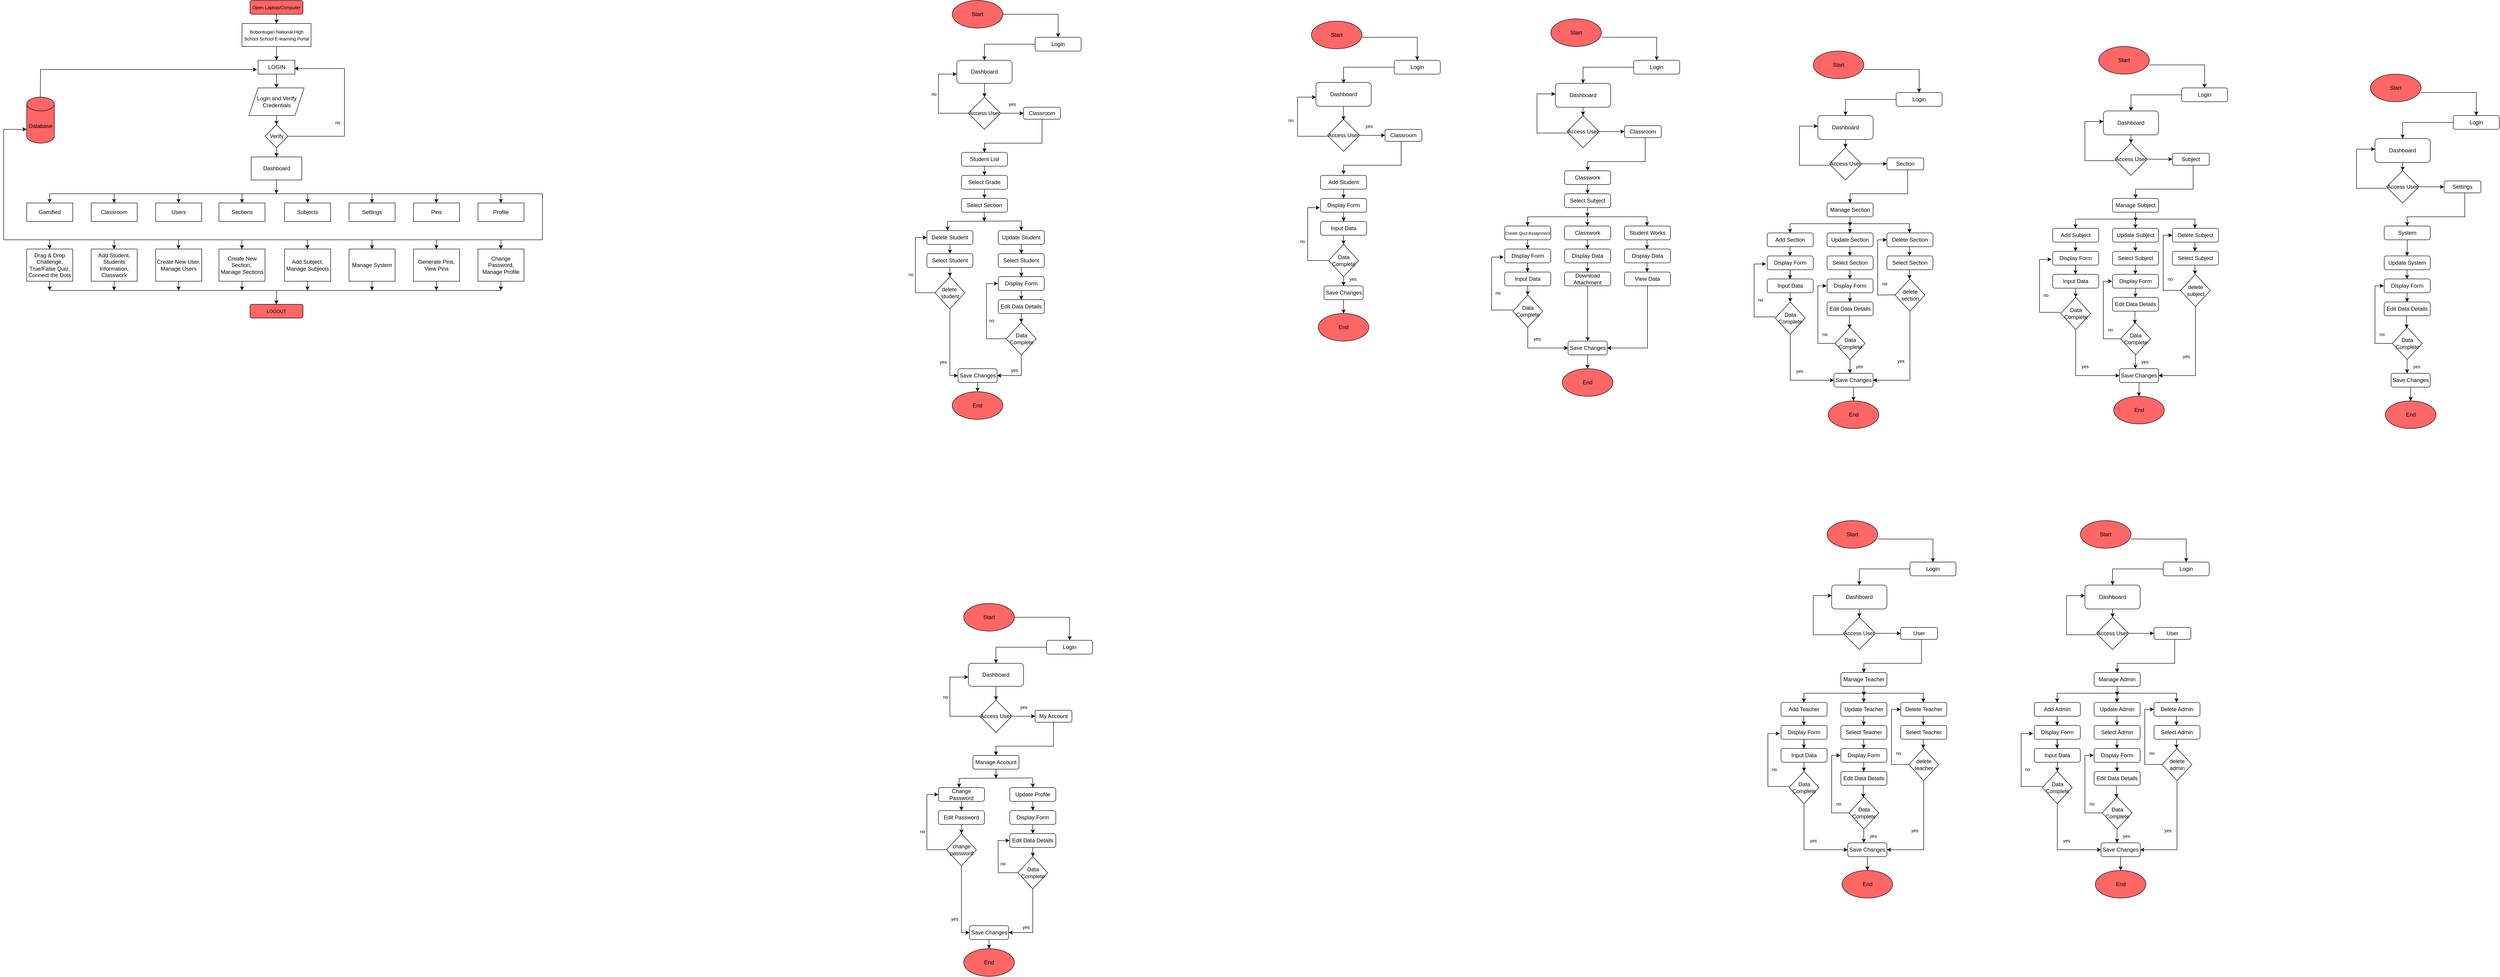 <mxfile version="25.0.3">
  <diagram name="Page-1" id="vvbWiO9Fxgj8nJFPF4MB">
    <mxGraphModel dx="23250" dy="10000" grid="1" gridSize="10" guides="1" tooltips="1" connect="1" arrows="1" fold="1" page="1" pageScale="1" pageWidth="850" pageHeight="1100" math="0" shadow="0">
      <root>
        <mxCell id="0" />
        <mxCell id="1" parent="0" />
        <mxCell id="C6_vnJyK-bcxYRQT8Ih0-3" value="" style="edgeStyle=orthogonalEdgeStyle;rounded=0;orthogonalLoop=1;jettySize=auto;html=1;" edge="1" parent="1" source="C6_vnJyK-bcxYRQT8Ih0-1" target="C6_vnJyK-bcxYRQT8Ih0-2">
          <mxGeometry relative="1" as="geometry" />
        </mxCell>
        <mxCell id="C6_vnJyK-bcxYRQT8Ih0-1" value="&lt;font style=&quot;font-size: 10px;&quot;&gt;Open Laptop/Computer&lt;/font&gt;" style="rounded=1;whiteSpace=wrap;html=1;fillColor=#FF6666;" vertex="1" parent="1">
          <mxGeometry x="365" y="40" width="115" height="30" as="geometry" />
        </mxCell>
        <mxCell id="C6_vnJyK-bcxYRQT8Ih0-7" value="" style="edgeStyle=orthogonalEdgeStyle;rounded=0;orthogonalLoop=1;jettySize=auto;html=1;" edge="1" parent="1" source="C6_vnJyK-bcxYRQT8Ih0-2" target="C6_vnJyK-bcxYRQT8Ih0-4">
          <mxGeometry relative="1" as="geometry" />
        </mxCell>
        <mxCell id="C6_vnJyK-bcxYRQT8Ih0-2" value="&lt;font style=&quot;font-size: 10px;&quot;&gt;Bobontugan National High School School E-learning Portal&lt;/font&gt;" style="rounded=0;whiteSpace=wrap;html=1;" vertex="1" parent="1">
          <mxGeometry x="347.5" y="90" width="150" height="50" as="geometry" />
        </mxCell>
        <mxCell id="C6_vnJyK-bcxYRQT8Ih0-9" value="" style="edgeStyle=orthogonalEdgeStyle;rounded=0;orthogonalLoop=1;jettySize=auto;html=1;" edge="1" parent="1" source="C6_vnJyK-bcxYRQT8Ih0-4" target="C6_vnJyK-bcxYRQT8Ih0-8">
          <mxGeometry relative="1" as="geometry" />
        </mxCell>
        <mxCell id="C6_vnJyK-bcxYRQT8Ih0-4" value="LOGIN" style="rounded=0;whiteSpace=wrap;html=1;" vertex="1" parent="1">
          <mxGeometry x="382.5" y="170" width="80" height="30" as="geometry" />
        </mxCell>
        <mxCell id="C6_vnJyK-bcxYRQT8Ih0-11" value="" style="edgeStyle=orthogonalEdgeStyle;rounded=0;orthogonalLoop=1;jettySize=auto;html=1;" edge="1" parent="1" source="C6_vnJyK-bcxYRQT8Ih0-8" target="C6_vnJyK-bcxYRQT8Ih0-10">
          <mxGeometry relative="1" as="geometry" />
        </mxCell>
        <mxCell id="C6_vnJyK-bcxYRQT8Ih0-8" value="Login and Verify Credentials" style="shape=parallelogram;perimeter=parallelogramPerimeter;whiteSpace=wrap;html=1;fixedSize=1;" vertex="1" parent="1">
          <mxGeometry x="362.5" y="230" width="120" height="60" as="geometry" />
        </mxCell>
        <mxCell id="C6_vnJyK-bcxYRQT8Ih0-13" value="" style="edgeStyle=orthogonalEdgeStyle;rounded=0;orthogonalLoop=1;jettySize=auto;html=1;" edge="1" parent="1" source="C6_vnJyK-bcxYRQT8Ih0-10" target="C6_vnJyK-bcxYRQT8Ih0-12">
          <mxGeometry relative="1" as="geometry" />
        </mxCell>
        <mxCell id="C6_vnJyK-bcxYRQT8Ih0-10" value="Verify" style="rhombus;whiteSpace=wrap;html=1;" vertex="1" parent="1">
          <mxGeometry x="397.5" y="310" width="50" height="50" as="geometry" />
        </mxCell>
        <mxCell id="C6_vnJyK-bcxYRQT8Ih0-12" value="Dashboard" style="rounded=0;whiteSpace=wrap;html=1;" vertex="1" parent="1">
          <mxGeometry x="367.5" y="380" width="110" height="50" as="geometry" />
        </mxCell>
        <mxCell id="C6_vnJyK-bcxYRQT8Ih0-14" value="Sections" style="rounded=0;whiteSpace=wrap;html=1;" vertex="1" parent="1">
          <mxGeometry x="297.5" y="480" width="100" height="40" as="geometry" />
        </mxCell>
        <mxCell id="C6_vnJyK-bcxYRQT8Ih0-15" value="Subjects" style="rounded=0;whiteSpace=wrap;html=1;" vertex="1" parent="1">
          <mxGeometry x="440" y="480" width="100" height="40" as="geometry" />
        </mxCell>
        <mxCell id="C6_vnJyK-bcxYRQT8Ih0-16" value="Users" style="rounded=0;whiteSpace=wrap;html=1;" vertex="1" parent="1">
          <mxGeometry x="160" y="480" width="100" height="40" as="geometry" />
        </mxCell>
        <mxCell id="C6_vnJyK-bcxYRQT8Ih0-17" value="Classroom" style="rounded=0;whiteSpace=wrap;html=1;" vertex="1" parent="1">
          <mxGeometry x="20" y="480" width="100" height="40" as="geometry" />
        </mxCell>
        <mxCell id="C6_vnJyK-bcxYRQT8Ih0-18" value="Gamified" style="rounded=0;whiteSpace=wrap;html=1;" vertex="1" parent="1">
          <mxGeometry x="-120" y="480" width="100" height="40" as="geometry" />
        </mxCell>
        <mxCell id="C6_vnJyK-bcxYRQT8Ih0-19" value="Settings" style="rounded=0;whiteSpace=wrap;html=1;" vertex="1" parent="1">
          <mxGeometry x="580" y="480" width="100" height="40" as="geometry" />
        </mxCell>
        <mxCell id="C6_vnJyK-bcxYRQT8Ih0-20" value="Pins" style="rounded=0;whiteSpace=wrap;html=1;" vertex="1" parent="1">
          <mxGeometry x="720" y="480" width="100" height="40" as="geometry" />
        </mxCell>
        <mxCell id="C6_vnJyK-bcxYRQT8Ih0-21" value="Profile" style="rounded=0;whiteSpace=wrap;html=1;" vertex="1" parent="1">
          <mxGeometry x="860" y="480" width="100" height="40" as="geometry" />
        </mxCell>
        <mxCell id="C6_vnJyK-bcxYRQT8Ih0-22" value="" style="endArrow=none;html=1;rounded=0;" edge="1" parent="1">
          <mxGeometry width="50" height="50" relative="1" as="geometry">
            <mxPoint x="-70" y="460" as="sourcePoint" />
            <mxPoint x="1000" y="460" as="targetPoint" />
          </mxGeometry>
        </mxCell>
        <mxCell id="C6_vnJyK-bcxYRQT8Ih0-24" value="" style="endArrow=classic;html=1;rounded=0;exitX=0.5;exitY=1;exitDx=0;exitDy=0;" edge="1" parent="1" source="C6_vnJyK-bcxYRQT8Ih0-12">
          <mxGeometry width="50" height="50" relative="1" as="geometry">
            <mxPoint x="422" y="440" as="sourcePoint" />
            <mxPoint x="422.17" y="460" as="targetPoint" />
          </mxGeometry>
        </mxCell>
        <mxCell id="C6_vnJyK-bcxYRQT8Ih0-25" value="" style="endArrow=classic;html=1;rounded=0;entryX=0.5;entryY=0;entryDx=0;entryDy=0;" edge="1" parent="1" target="C6_vnJyK-bcxYRQT8Ih0-15">
          <mxGeometry width="50" height="50" relative="1" as="geometry">
            <mxPoint x="490.21" y="460" as="sourcePoint" />
            <mxPoint x="489.79" y="480" as="targetPoint" />
          </mxGeometry>
        </mxCell>
        <mxCell id="C6_vnJyK-bcxYRQT8Ih0-26" value="" style="endArrow=classic;html=1;rounded=0;entryX=0.5;entryY=0;entryDx=0;entryDy=0;" edge="1" parent="1">
          <mxGeometry width="50" height="50" relative="1" as="geometry">
            <mxPoint x="629.92" y="460" as="sourcePoint" />
            <mxPoint x="629.71" y="480" as="targetPoint" />
          </mxGeometry>
        </mxCell>
        <mxCell id="C6_vnJyK-bcxYRQT8Ih0-30" value="" style="endArrow=classic;html=1;rounded=0;entryX=0.5;entryY=0;entryDx=0;entryDy=0;" edge="1" parent="1">
          <mxGeometry width="50" height="50" relative="1" as="geometry">
            <mxPoint x="769.92" y="460" as="sourcePoint" />
            <mxPoint x="769.71" y="480" as="targetPoint" />
          </mxGeometry>
        </mxCell>
        <mxCell id="C6_vnJyK-bcxYRQT8Ih0-31" value="" style="endArrow=classic;html=1;rounded=0;entryX=0.5;entryY=0;entryDx=0;entryDy=0;" edge="1" parent="1">
          <mxGeometry width="50" height="50" relative="1" as="geometry">
            <mxPoint x="909.92" y="460" as="sourcePoint" />
            <mxPoint x="909.71" y="480" as="targetPoint" />
          </mxGeometry>
        </mxCell>
        <mxCell id="C6_vnJyK-bcxYRQT8Ih0-32" value="" style="endArrow=classic;html=1;rounded=0;entryX=0.5;entryY=0;entryDx=0;entryDy=0;" edge="1" parent="1">
          <mxGeometry width="50" height="50" relative="1" as="geometry">
            <mxPoint x="347.71" y="460" as="sourcePoint" />
            <mxPoint x="347.5" y="480" as="targetPoint" />
          </mxGeometry>
        </mxCell>
        <mxCell id="C6_vnJyK-bcxYRQT8Ih0-33" value="" style="endArrow=classic;html=1;rounded=0;entryX=0.5;entryY=0;entryDx=0;entryDy=0;" edge="1" parent="1">
          <mxGeometry width="50" height="50" relative="1" as="geometry">
            <mxPoint x="209.92" y="460" as="sourcePoint" />
            <mxPoint x="209.71" y="480" as="targetPoint" />
          </mxGeometry>
        </mxCell>
        <mxCell id="C6_vnJyK-bcxYRQT8Ih0-34" value="" style="endArrow=classic;html=1;rounded=0;entryX=0.5;entryY=0;entryDx=0;entryDy=0;" edge="1" parent="1">
          <mxGeometry width="50" height="50" relative="1" as="geometry">
            <mxPoint x="-70.08" y="460" as="sourcePoint" />
            <mxPoint x="-70.29" y="480" as="targetPoint" />
          </mxGeometry>
        </mxCell>
        <mxCell id="C6_vnJyK-bcxYRQT8Ih0-35" value="" style="endArrow=classic;html=1;rounded=0;entryX=0.5;entryY=0;entryDx=0;entryDy=0;" edge="1" parent="1">
          <mxGeometry width="50" height="50" relative="1" as="geometry">
            <mxPoint x="69.92" y="460" as="sourcePoint" />
            <mxPoint x="69.71" y="480" as="targetPoint" />
          </mxGeometry>
        </mxCell>
        <mxCell id="C6_vnJyK-bcxYRQT8Ih0-36" value="" style="endArrow=none;html=1;rounded=0;" edge="1" parent="1">
          <mxGeometry width="50" height="50" relative="1" as="geometry">
            <mxPoint x="-170" y="560" as="sourcePoint" />
            <mxPoint x="1000" y="560" as="targetPoint" />
          </mxGeometry>
        </mxCell>
        <mxCell id="C6_vnJyK-bcxYRQT8Ih0-37" value="" style="endArrow=none;html=1;rounded=0;" edge="1" parent="1">
          <mxGeometry width="50" height="50" relative="1" as="geometry">
            <mxPoint x="1000" y="560" as="sourcePoint" />
            <mxPoint x="1000" y="460" as="targetPoint" />
          </mxGeometry>
        </mxCell>
        <mxCell id="C6_vnJyK-bcxYRQT8Ih0-38" value="" style="endArrow=none;html=1;rounded=0;" edge="1" parent="1">
          <mxGeometry width="50" height="50" relative="1" as="geometry">
            <mxPoint x="-170" y="560" as="sourcePoint" />
            <mxPoint x="-170" y="320" as="targetPoint" />
          </mxGeometry>
        </mxCell>
        <mxCell id="C6_vnJyK-bcxYRQT8Ih0-40" value="Database" style="shape=cylinder3;whiteSpace=wrap;html=1;boundedLbl=1;backgroundOutline=1;size=15;fillColor=#FF6666;" vertex="1" parent="1">
          <mxGeometry x="-120" y="250" width="60" height="100" as="geometry" />
        </mxCell>
        <mxCell id="C6_vnJyK-bcxYRQT8Ih0-42" value="" style="endArrow=classic;html=1;rounded=0;entryX=0;entryY=0.75;entryDx=0;entryDy=0;entryPerimeter=0;" edge="1" parent="1">
          <mxGeometry width="50" height="50" relative="1" as="geometry">
            <mxPoint x="-170" y="320" as="sourcePoint" />
            <mxPoint x="-120" y="320.0" as="targetPoint" />
            <Array as="points">
              <mxPoint x="-150" y="320" />
            </Array>
          </mxGeometry>
        </mxCell>
        <mxCell id="C6_vnJyK-bcxYRQT8Ih0-43" value="" style="endArrow=classic;html=1;rounded=0;" edge="1" parent="1">
          <mxGeometry width="50" height="50" relative="1" as="geometry">
            <mxPoint x="-90.5" y="250" as="sourcePoint" />
            <mxPoint x="380" y="190" as="targetPoint" />
            <Array as="points">
              <mxPoint x="-90" y="190" />
            </Array>
          </mxGeometry>
        </mxCell>
        <mxCell id="C6_vnJyK-bcxYRQT8Ih0-44" value="" style="endArrow=classic;html=1;rounded=0;exitX=1;exitY=0.5;exitDx=0;exitDy=0;entryX=0.987;entryY=0.6;entryDx=0;entryDy=0;entryPerimeter=0;" edge="1" parent="1" source="C6_vnJyK-bcxYRQT8Ih0-10" target="C6_vnJyK-bcxYRQT8Ih0-4">
          <mxGeometry width="50" height="50" relative="1" as="geometry">
            <mxPoint x="457.5" y="340" as="sourcePoint" />
            <mxPoint x="500" y="190" as="targetPoint" />
            <Array as="points">
              <mxPoint x="570" y="335" />
              <mxPoint x="570" y="188" />
            </Array>
          </mxGeometry>
        </mxCell>
        <mxCell id="C6_vnJyK-bcxYRQT8Ih0-45" value="&lt;font style=&quot;font-size: 10px;&quot;&gt;no&lt;/font&gt;" style="text;html=1;align=center;verticalAlign=middle;resizable=0;points=[];autosize=1;strokeColor=none;fillColor=none;" vertex="1" parent="1">
          <mxGeometry x="540" y="290" width="30" height="30" as="geometry" />
        </mxCell>
        <mxCell id="C6_vnJyK-bcxYRQT8Ih0-46" value="" style="endArrow=classic;html=1;rounded=0;entryX=0.5;entryY=0;entryDx=0;entryDy=0;" edge="1" parent="1">
          <mxGeometry width="50" height="50" relative="1" as="geometry">
            <mxPoint x="-70.12" y="560" as="sourcePoint" />
            <mxPoint x="-70.33" y="580" as="targetPoint" />
          </mxGeometry>
        </mxCell>
        <mxCell id="C6_vnJyK-bcxYRQT8Ih0-47" value="" style="endArrow=classic;html=1;rounded=0;entryX=0.5;entryY=0;entryDx=0;entryDy=0;" edge="1" parent="1">
          <mxGeometry width="50" height="50" relative="1" as="geometry">
            <mxPoint x="69.88" y="560" as="sourcePoint" />
            <mxPoint x="69.67" y="580" as="targetPoint" />
          </mxGeometry>
        </mxCell>
        <mxCell id="C6_vnJyK-bcxYRQT8Ih0-48" value="" style="endArrow=classic;html=1;rounded=0;entryX=0.5;entryY=0;entryDx=0;entryDy=0;" edge="1" parent="1">
          <mxGeometry width="50" height="50" relative="1" as="geometry">
            <mxPoint x="209.88" y="560" as="sourcePoint" />
            <mxPoint x="209.67" y="580" as="targetPoint" />
          </mxGeometry>
        </mxCell>
        <mxCell id="C6_vnJyK-bcxYRQT8Ih0-50" value="" style="endArrow=classic;html=1;rounded=0;entryX=0.5;entryY=0;entryDx=0;entryDy=0;" edge="1" parent="1">
          <mxGeometry width="50" height="50" relative="1" as="geometry">
            <mxPoint x="347.38" y="560" as="sourcePoint" />
            <mxPoint x="347.17" y="580" as="targetPoint" />
          </mxGeometry>
        </mxCell>
        <mxCell id="C6_vnJyK-bcxYRQT8Ih0-51" value="" style="endArrow=classic;html=1;rounded=0;entryX=0.5;entryY=0;entryDx=0;entryDy=0;" edge="1" parent="1">
          <mxGeometry width="50" height="50" relative="1" as="geometry">
            <mxPoint x="489.88" y="560" as="sourcePoint" />
            <mxPoint x="489.67" y="580" as="targetPoint" />
          </mxGeometry>
        </mxCell>
        <mxCell id="C6_vnJyK-bcxYRQT8Ih0-52" value="" style="endArrow=classic;html=1;rounded=0;entryX=0.5;entryY=0;entryDx=0;entryDy=0;" edge="1" parent="1">
          <mxGeometry width="50" height="50" relative="1" as="geometry">
            <mxPoint x="629.88" y="560" as="sourcePoint" />
            <mxPoint x="629.67" y="580" as="targetPoint" />
          </mxGeometry>
        </mxCell>
        <mxCell id="C6_vnJyK-bcxYRQT8Ih0-53" value="" style="endArrow=classic;html=1;rounded=0;entryX=0.5;entryY=0;entryDx=0;entryDy=0;" edge="1" parent="1">
          <mxGeometry width="50" height="50" relative="1" as="geometry">
            <mxPoint x="769.88" y="560" as="sourcePoint" />
            <mxPoint x="769.67" y="580" as="targetPoint" />
          </mxGeometry>
        </mxCell>
        <mxCell id="C6_vnJyK-bcxYRQT8Ih0-54" value="" style="endArrow=classic;html=1;rounded=0;entryX=0.5;entryY=0;entryDx=0;entryDy=0;" edge="1" parent="1">
          <mxGeometry width="50" height="50" relative="1" as="geometry">
            <mxPoint x="909.88" y="560" as="sourcePoint" />
            <mxPoint x="909.67" y="580" as="targetPoint" />
          </mxGeometry>
        </mxCell>
        <mxCell id="C6_vnJyK-bcxYRQT8Ih0-56" value="Drag &amp;amp; Drop Challenge, True/False Quiz, Connect the Dots" style="rounded=0;whiteSpace=wrap;html=1;" vertex="1" parent="1">
          <mxGeometry x="-120" y="580" width="100" height="70" as="geometry" />
        </mxCell>
        <mxCell id="C6_vnJyK-bcxYRQT8Ih0-58" value="Add Student, Students Information, Classwork" style="rounded=0;whiteSpace=wrap;html=1;" vertex="1" parent="1">
          <mxGeometry x="20" y="580" width="100" height="70" as="geometry" />
        </mxCell>
        <mxCell id="C6_vnJyK-bcxYRQT8Ih0-59" value="Create New User, Manage Users" style="rounded=0;whiteSpace=wrap;html=1;" vertex="1" parent="1">
          <mxGeometry x="160" y="580" width="100" height="70" as="geometry" />
        </mxCell>
        <mxCell id="C6_vnJyK-bcxYRQT8Ih0-60" value="Create New Section,&amp;nbsp;&lt;div&gt;Manage Sections&lt;/div&gt;" style="rounded=0;whiteSpace=wrap;html=1;" vertex="1" parent="1">
          <mxGeometry x="297.5" y="580" width="100" height="70" as="geometry" />
        </mxCell>
        <mxCell id="C6_vnJyK-bcxYRQT8Ih0-61" value="Add Subject, Manage Subjects" style="rounded=0;whiteSpace=wrap;html=1;" vertex="1" parent="1">
          <mxGeometry x="440" y="580" width="100" height="70" as="geometry" />
        </mxCell>
        <mxCell id="C6_vnJyK-bcxYRQT8Ih0-62" value="Manage System" style="rounded=0;whiteSpace=wrap;html=1;" vertex="1" parent="1">
          <mxGeometry x="580" y="580" width="100" height="70" as="geometry" />
        </mxCell>
        <mxCell id="C6_vnJyK-bcxYRQT8Ih0-63" value="Generate Pins, View Pins" style="rounded=0;whiteSpace=wrap;html=1;" vertex="1" parent="1">
          <mxGeometry x="720" y="580" width="100" height="70" as="geometry" />
        </mxCell>
        <mxCell id="C6_vnJyK-bcxYRQT8Ih0-64" value="Change Password, Manage Profile" style="rounded=0;whiteSpace=wrap;html=1;" vertex="1" parent="1">
          <mxGeometry x="860" y="580" width="100" height="70" as="geometry" />
        </mxCell>
        <mxCell id="C6_vnJyK-bcxYRQT8Ih0-65" value="" style="endArrow=none;html=1;rounded=0;" edge="1" parent="1">
          <mxGeometry width="50" height="50" relative="1" as="geometry">
            <mxPoint x="-70" y="670" as="sourcePoint" />
            <mxPoint x="910" y="670" as="targetPoint" />
          </mxGeometry>
        </mxCell>
        <mxCell id="C6_vnJyK-bcxYRQT8Ih0-67" value="" style="endArrow=classic;html=1;rounded=0;entryX=0.5;entryY=0;entryDx=0;entryDy=0;" edge="1" parent="1">
          <mxGeometry width="50" height="50" relative="1" as="geometry">
            <mxPoint x="-70.08" y="650" as="sourcePoint" />
            <mxPoint x="-70.29" y="670" as="targetPoint" />
          </mxGeometry>
        </mxCell>
        <mxCell id="C6_vnJyK-bcxYRQT8Ih0-68" value="" style="endArrow=classic;html=1;rounded=0;entryX=0.5;entryY=0;entryDx=0;entryDy=0;" edge="1" parent="1">
          <mxGeometry width="50" height="50" relative="1" as="geometry">
            <mxPoint x="69.92" y="650" as="sourcePoint" />
            <mxPoint x="69.71" y="670" as="targetPoint" />
          </mxGeometry>
        </mxCell>
        <mxCell id="C6_vnJyK-bcxYRQT8Ih0-69" value="" style="endArrow=classic;html=1;rounded=0;entryX=0.5;entryY=0;entryDx=0;entryDy=0;" edge="1" parent="1">
          <mxGeometry width="50" height="50" relative="1" as="geometry">
            <mxPoint x="209.92" y="650" as="sourcePoint" />
            <mxPoint x="209.71" y="670" as="targetPoint" />
          </mxGeometry>
        </mxCell>
        <mxCell id="C6_vnJyK-bcxYRQT8Ih0-70" value="" style="endArrow=classic;html=1;rounded=0;entryX=0.5;entryY=0;entryDx=0;entryDy=0;" edge="1" parent="1">
          <mxGeometry width="50" height="50" relative="1" as="geometry">
            <mxPoint x="347.71" y="650" as="sourcePoint" />
            <mxPoint x="347.5" y="670" as="targetPoint" />
          </mxGeometry>
        </mxCell>
        <mxCell id="C6_vnJyK-bcxYRQT8Ih0-71" value="" style="endArrow=classic;html=1;rounded=0;entryX=0.5;entryY=0;entryDx=0;entryDy=0;" edge="1" parent="1">
          <mxGeometry width="50" height="50" relative="1" as="geometry">
            <mxPoint x="489.92" y="650" as="sourcePoint" />
            <mxPoint x="489.71" y="670" as="targetPoint" />
          </mxGeometry>
        </mxCell>
        <mxCell id="C6_vnJyK-bcxYRQT8Ih0-72" value="" style="endArrow=classic;html=1;rounded=0;entryX=0.5;entryY=0;entryDx=0;entryDy=0;" edge="1" parent="1">
          <mxGeometry width="50" height="50" relative="1" as="geometry">
            <mxPoint x="629.92" y="650" as="sourcePoint" />
            <mxPoint x="629.71" y="670" as="targetPoint" />
          </mxGeometry>
        </mxCell>
        <mxCell id="C6_vnJyK-bcxYRQT8Ih0-73" value="" style="endArrow=classic;html=1;rounded=0;entryX=0.5;entryY=0;entryDx=0;entryDy=0;" edge="1" parent="1">
          <mxGeometry width="50" height="50" relative="1" as="geometry">
            <mxPoint x="769.92" y="650" as="sourcePoint" />
            <mxPoint x="769.71" y="670" as="targetPoint" />
          </mxGeometry>
        </mxCell>
        <mxCell id="C6_vnJyK-bcxYRQT8Ih0-74" value="" style="endArrow=classic;html=1;rounded=0;entryX=0.5;entryY=0;entryDx=0;entryDy=0;" edge="1" parent="1">
          <mxGeometry width="50" height="50" relative="1" as="geometry">
            <mxPoint x="909.92" y="650" as="sourcePoint" />
            <mxPoint x="909.71" y="670" as="targetPoint" />
          </mxGeometry>
        </mxCell>
        <mxCell id="C6_vnJyK-bcxYRQT8Ih0-75" value="" style="endArrow=classic;html=1;rounded=0;exitX=0.5;exitY=1;exitDx=0;exitDy=0;" edge="1" parent="1">
          <mxGeometry width="50" height="50" relative="1" as="geometry">
            <mxPoint x="422.91" y="670" as="sourcePoint" />
            <mxPoint x="422.08" y="700" as="targetPoint" />
          </mxGeometry>
        </mxCell>
        <mxCell id="C6_vnJyK-bcxYRQT8Ih0-76" value="&lt;font style=&quot;font-size: 10px;&quot;&gt;LOGOUT&lt;/font&gt;" style="rounded=1;whiteSpace=wrap;html=1;fillColor=#FF6666;" vertex="1" parent="1">
          <mxGeometry x="365" y="700" width="115" height="30" as="geometry" />
        </mxCell>
        <mxCell id="C6_vnJyK-bcxYRQT8Ih0-134" value="Start" style="ellipse;whiteSpace=wrap;html=1;fillColor=#FF6666;" vertex="1" parent="1">
          <mxGeometry x="2670" y="85" width="110" height="60" as="geometry" />
        </mxCell>
        <mxCell id="C6_vnJyK-bcxYRQT8Ih0-135" value="" style="endArrow=classic;html=1;rounded=0;exitX=1;exitY=0.5;exitDx=0;exitDy=0;" edge="1" parent="1">
          <mxGeometry width="50" height="50" relative="1" as="geometry">
            <mxPoint x="2780" y="120" as="sourcePoint" />
            <mxPoint x="2900" y="170" as="targetPoint" />
            <Array as="points">
              <mxPoint x="2900" y="120" />
            </Array>
          </mxGeometry>
        </mxCell>
        <mxCell id="C6_vnJyK-bcxYRQT8Ih0-136" value="Login" style="rounded=1;whiteSpace=wrap;html=1;" vertex="1" parent="1">
          <mxGeometry x="2850" y="170" width="100" height="30" as="geometry" />
        </mxCell>
        <mxCell id="C6_vnJyK-bcxYRQT8Ih0-137" value="" style="endArrow=classic;html=1;rounded=0;exitX=0;exitY=0.5;exitDx=0;exitDy=0;entryX=0.5;entryY=0;entryDx=0;entryDy=0;" edge="1" parent="1">
          <mxGeometry width="50" height="50" relative="1" as="geometry">
            <mxPoint x="2850" y="185" as="sourcePoint" />
            <mxPoint x="2740" y="220" as="targetPoint" />
            <Array as="points">
              <mxPoint x="2740" y="185" />
            </Array>
          </mxGeometry>
        </mxCell>
        <mxCell id="C6_vnJyK-bcxYRQT8Ih0-138" value="Dashboard" style="rounded=1;whiteSpace=wrap;html=1;" vertex="1" parent="1">
          <mxGeometry x="2680" y="218" width="120" height="52" as="geometry" />
        </mxCell>
        <mxCell id="C6_vnJyK-bcxYRQT8Ih0-139" value="Access User" style="rhombus;whiteSpace=wrap;html=1;" vertex="1" parent="1">
          <mxGeometry x="2705" y="298" width="70" height="70" as="geometry" />
        </mxCell>
        <mxCell id="C6_vnJyK-bcxYRQT8Ih0-140" value="Classroom" style="rounded=1;whiteSpace=wrap;html=1;" vertex="1" parent="1">
          <mxGeometry x="2830" y="320" width="80" height="26" as="geometry" />
        </mxCell>
        <mxCell id="C6_vnJyK-bcxYRQT8Ih0-142" value="" style="edgeStyle=orthogonalEdgeStyle;rounded=0;orthogonalLoop=1;jettySize=auto;html=1;" edge="1" parent="1">
          <mxGeometry relative="1" as="geometry">
            <mxPoint x="2739.76" y="270" as="sourcePoint" />
            <mxPoint x="2739.76" y="300" as="targetPoint" />
          </mxGeometry>
        </mxCell>
        <mxCell id="C6_vnJyK-bcxYRQT8Ih0-143" value="" style="endArrow=classic;html=1;rounded=0;entryX=0;entryY=0.5;entryDx=0;entryDy=0;" edge="1" parent="1" target="C6_vnJyK-bcxYRQT8Ih0-140">
          <mxGeometry width="50" height="50" relative="1" as="geometry">
            <mxPoint x="2775" y="332.88" as="sourcePoint" />
            <mxPoint x="2827.68" y="332.832" as="targetPoint" />
            <Array as="points">
              <mxPoint x="2810" y="333.17" />
            </Array>
          </mxGeometry>
        </mxCell>
        <mxCell id="C6_vnJyK-bcxYRQT8Ih0-144" value="" style="endArrow=classic;html=1;rounded=0;exitX=0;exitY=0.5;exitDx=0;exitDy=0;entryX=0;entryY=0.6;entryDx=0;entryDy=0;entryPerimeter=0;" edge="1" parent="1">
          <mxGeometry width="50" height="50" relative="1" as="geometry">
            <mxPoint x="2705" y="335" as="sourcePoint" />
            <mxPoint x="2680" y="250" as="targetPoint" />
            <Array as="points">
              <mxPoint x="2640" y="335" />
              <mxPoint x="2640" y="250" />
            </Array>
          </mxGeometry>
        </mxCell>
        <mxCell id="C6_vnJyK-bcxYRQT8Ih0-145" value="&lt;font style=&quot;font-size: 10px;&quot;&gt;no&lt;/font&gt;" style="text;html=1;align=center;verticalAlign=middle;resizable=0;points=[];autosize=1;strokeColor=none;fillColor=none;" vertex="1" parent="1">
          <mxGeometry x="2610" y="285" width="30" height="30" as="geometry" />
        </mxCell>
        <mxCell id="C6_vnJyK-bcxYRQT8Ih0-146" value="&lt;font style=&quot;font-size: 10px;&quot;&gt;yes&lt;/font&gt;" style="text;html=1;align=center;verticalAlign=middle;resizable=0;points=[];autosize=1;strokeColor=none;fillColor=none;" vertex="1" parent="1">
          <mxGeometry x="2775" y="298" width="40" height="30" as="geometry" />
        </mxCell>
        <mxCell id="C6_vnJyK-bcxYRQT8Ih0-147" value="" style="endArrow=classic;html=1;rounded=0;exitX=0.5;exitY=1;exitDx=0;exitDy=0;" edge="1" parent="1">
          <mxGeometry width="50" height="50" relative="1" as="geometry">
            <mxPoint x="2865" y="346" as="sourcePoint" />
            <mxPoint x="2740" y="418" as="targetPoint" />
            <Array as="points">
              <mxPoint x="2865" y="398" />
              <mxPoint x="2740" y="398" />
            </Array>
          </mxGeometry>
        </mxCell>
        <mxCell id="C6_vnJyK-bcxYRQT8Ih0-150" value="" style="edgeStyle=orthogonalEdgeStyle;rounded=0;orthogonalLoop=1;jettySize=auto;html=1;" edge="1" parent="1" source="C6_vnJyK-bcxYRQT8Ih0-148" target="C6_vnJyK-bcxYRQT8Ih0-149">
          <mxGeometry relative="1" as="geometry" />
        </mxCell>
        <mxCell id="C6_vnJyK-bcxYRQT8Ih0-148" value="Add Student" style="rounded=1;whiteSpace=wrap;html=1;" vertex="1" parent="1">
          <mxGeometry x="2690" y="420" width="100" height="30" as="geometry" />
        </mxCell>
        <mxCell id="C6_vnJyK-bcxYRQT8Ih0-152" value="" style="edgeStyle=orthogonalEdgeStyle;rounded=0;orthogonalLoop=1;jettySize=auto;html=1;" edge="1" parent="1" source="C6_vnJyK-bcxYRQT8Ih0-149" target="C6_vnJyK-bcxYRQT8Ih0-151">
          <mxGeometry relative="1" as="geometry" />
        </mxCell>
        <mxCell id="C6_vnJyK-bcxYRQT8Ih0-149" value="Display Form" style="rounded=1;whiteSpace=wrap;html=1;" vertex="1" parent="1">
          <mxGeometry x="2690" y="470" width="100" height="30" as="geometry" />
        </mxCell>
        <mxCell id="C6_vnJyK-bcxYRQT8Ih0-155" value="" style="edgeStyle=orthogonalEdgeStyle;rounded=0;orthogonalLoop=1;jettySize=auto;html=1;" edge="1" parent="1" source="C6_vnJyK-bcxYRQT8Ih0-151" target="C6_vnJyK-bcxYRQT8Ih0-153">
          <mxGeometry relative="1" as="geometry" />
        </mxCell>
        <mxCell id="C6_vnJyK-bcxYRQT8Ih0-151" value="Input Data" style="rounded=1;whiteSpace=wrap;html=1;" vertex="1" parent="1">
          <mxGeometry x="2690" y="520" width="100" height="30" as="geometry" />
        </mxCell>
        <mxCell id="C6_vnJyK-bcxYRQT8Ih0-157" value="" style="edgeStyle=orthogonalEdgeStyle;rounded=0;orthogonalLoop=1;jettySize=auto;html=1;" edge="1" parent="1" source="C6_vnJyK-bcxYRQT8Ih0-153" target="C6_vnJyK-bcxYRQT8Ih0-156">
          <mxGeometry relative="1" as="geometry" />
        </mxCell>
        <mxCell id="C6_vnJyK-bcxYRQT8Ih0-153" value="Data Complete" style="rhombus;whiteSpace=wrap;html=1;" vertex="1" parent="1">
          <mxGeometry x="2707.5" y="570" width="65" height="70" as="geometry" />
        </mxCell>
        <mxCell id="C6_vnJyK-bcxYRQT8Ih0-154" value="" style="endArrow=classic;html=1;rounded=0;exitX=0;exitY=0.5;exitDx=0;exitDy=0;entryX=-0.016;entryY=0.672;entryDx=0;entryDy=0;entryPerimeter=0;" edge="1" parent="1" source="C6_vnJyK-bcxYRQT8Ih0-153" target="C6_vnJyK-bcxYRQT8Ih0-149">
          <mxGeometry width="50" height="50" relative="1" as="geometry">
            <mxPoint x="2705" y="610" as="sourcePoint" />
            <mxPoint x="2687" y="490" as="targetPoint" />
            <Array as="points">
              <mxPoint x="2662" y="605" />
              <mxPoint x="2662" y="490" />
            </Array>
          </mxGeometry>
        </mxCell>
        <mxCell id="C6_vnJyK-bcxYRQT8Ih0-159" value="" style="edgeStyle=orthogonalEdgeStyle;rounded=0;orthogonalLoop=1;jettySize=auto;html=1;" edge="1" parent="1" source="C6_vnJyK-bcxYRQT8Ih0-156" target="C6_vnJyK-bcxYRQT8Ih0-158">
          <mxGeometry relative="1" as="geometry" />
        </mxCell>
        <mxCell id="C6_vnJyK-bcxYRQT8Ih0-156" value="Save Changes" style="rounded=1;whiteSpace=wrap;html=1;" vertex="1" parent="1">
          <mxGeometry x="2697.5" y="660" width="85" height="30" as="geometry" />
        </mxCell>
        <mxCell id="C6_vnJyK-bcxYRQT8Ih0-158" value="End" style="ellipse;whiteSpace=wrap;html=1;fillColor=#FF6666;" vertex="1" parent="1">
          <mxGeometry x="2685" y="720" width="110" height="60" as="geometry" />
        </mxCell>
        <mxCell id="C6_vnJyK-bcxYRQT8Ih0-160" value="&lt;font style=&quot;font-size: 10px;&quot;&gt;no&lt;/font&gt;" style="text;html=1;align=center;verticalAlign=middle;resizable=0;points=[];autosize=1;strokeColor=none;fillColor=none;" vertex="1" parent="1">
          <mxGeometry x="2635" y="548" width="30" height="30" as="geometry" />
        </mxCell>
        <mxCell id="C6_vnJyK-bcxYRQT8Ih0-161" value="&lt;font style=&quot;font-size: 10px;&quot;&gt;yes&lt;/font&gt;" style="text;html=1;align=center;verticalAlign=middle;resizable=0;points=[];autosize=1;strokeColor=none;fillColor=none;" vertex="1" parent="1">
          <mxGeometry x="2740" y="630" width="40" height="30" as="geometry" />
        </mxCell>
        <mxCell id="C6_vnJyK-bcxYRQT8Ih0-262" value="" style="group" vertex="1" connectable="0" parent="1">
          <mxGeometry x="3060" y="80" width="410" height="820" as="geometry" />
        </mxCell>
        <mxCell id="C6_vnJyK-bcxYRQT8Ih0-162" value="Start" style="ellipse;whiteSpace=wrap;html=1;fillColor=#FF6666;" vertex="1" parent="C6_vnJyK-bcxYRQT8Ih0-262">
          <mxGeometry x="130" width="110" height="60" as="geometry" />
        </mxCell>
        <mxCell id="C6_vnJyK-bcxYRQT8Ih0-163" value="" style="endArrow=classic;html=1;rounded=0;exitX=1;exitY=0.5;exitDx=0;exitDy=0;" edge="1" parent="C6_vnJyK-bcxYRQT8Ih0-262">
          <mxGeometry width="50" height="50" relative="1" as="geometry">
            <mxPoint x="240" y="40" as="sourcePoint" />
            <mxPoint x="360" y="90" as="targetPoint" />
            <Array as="points">
              <mxPoint x="360" y="40" />
            </Array>
          </mxGeometry>
        </mxCell>
        <mxCell id="C6_vnJyK-bcxYRQT8Ih0-164" value="Login" style="rounded=1;whiteSpace=wrap;html=1;" vertex="1" parent="C6_vnJyK-bcxYRQT8Ih0-262">
          <mxGeometry x="310" y="90" width="100" height="30" as="geometry" />
        </mxCell>
        <mxCell id="C6_vnJyK-bcxYRQT8Ih0-165" value="" style="endArrow=classic;html=1;rounded=0;exitX=0;exitY=0.5;exitDx=0;exitDy=0;entryX=0.5;entryY=0;entryDx=0;entryDy=0;" edge="1" parent="C6_vnJyK-bcxYRQT8Ih0-262">
          <mxGeometry width="50" height="50" relative="1" as="geometry">
            <mxPoint x="310" y="105" as="sourcePoint" />
            <mxPoint x="200" y="140" as="targetPoint" />
            <Array as="points">
              <mxPoint x="200" y="105" />
            </Array>
          </mxGeometry>
        </mxCell>
        <mxCell id="C6_vnJyK-bcxYRQT8Ih0-169" value="" style="edgeStyle=orthogonalEdgeStyle;rounded=0;orthogonalLoop=1;jettySize=auto;html=1;" edge="1" parent="C6_vnJyK-bcxYRQT8Ih0-262" source="C6_vnJyK-bcxYRQT8Ih0-166" target="C6_vnJyK-bcxYRQT8Ih0-168">
          <mxGeometry relative="1" as="geometry" />
        </mxCell>
        <mxCell id="C6_vnJyK-bcxYRQT8Ih0-166" value="Dashboard" style="rounded=1;whiteSpace=wrap;html=1;" vertex="1" parent="C6_vnJyK-bcxYRQT8Ih0-262">
          <mxGeometry x="140" y="140" width="120" height="52" as="geometry" />
        </mxCell>
        <mxCell id="C6_vnJyK-bcxYRQT8Ih0-167" value="" style="endArrow=classic;html=1;rounded=0;exitX=0;exitY=0.5;exitDx=0;exitDy=0;entryX=0;entryY=0.6;entryDx=0;entryDy=0;entryPerimeter=0;" edge="1" parent="C6_vnJyK-bcxYRQT8Ih0-262">
          <mxGeometry width="50" height="50" relative="1" as="geometry">
            <mxPoint x="165" y="248" as="sourcePoint" />
            <mxPoint x="140" y="163" as="targetPoint" />
            <Array as="points">
              <mxPoint x="100" y="248" />
              <mxPoint x="100" y="163" />
            </Array>
          </mxGeometry>
        </mxCell>
        <mxCell id="C6_vnJyK-bcxYRQT8Ih0-168" value="Access User" style="rhombus;whiteSpace=wrap;html=1;" vertex="1" parent="C6_vnJyK-bcxYRQT8Ih0-262">
          <mxGeometry x="165" y="210" width="70" height="70" as="geometry" />
        </mxCell>
        <mxCell id="C6_vnJyK-bcxYRQT8Ih0-170" value="Classroom" style="rounded=1;whiteSpace=wrap;html=1;" vertex="1" parent="C6_vnJyK-bcxYRQT8Ih0-262">
          <mxGeometry x="290" y="232" width="80" height="26" as="geometry" />
        </mxCell>
        <mxCell id="C6_vnJyK-bcxYRQT8Ih0-171" value="" style="endArrow=classic;html=1;rounded=0;entryX=0;entryY=0.5;entryDx=0;entryDy=0;" edge="1" parent="C6_vnJyK-bcxYRQT8Ih0-262">
          <mxGeometry width="50" height="50" relative="1" as="geometry">
            <mxPoint x="235" y="244.7" as="sourcePoint" />
            <mxPoint x="290" y="244.82" as="targetPoint" />
            <Array as="points">
              <mxPoint x="270" y="244.99" />
            </Array>
          </mxGeometry>
        </mxCell>
        <mxCell id="C6_vnJyK-bcxYRQT8Ih0-172" value="" style="endArrow=classic;html=1;rounded=0;exitX=0.5;exitY=1;exitDx=0;exitDy=0;" edge="1" parent="C6_vnJyK-bcxYRQT8Ih0-262">
          <mxGeometry width="50" height="50" relative="1" as="geometry">
            <mxPoint x="335" y="258" as="sourcePoint" />
            <mxPoint x="210" y="330" as="targetPoint" />
            <Array as="points">
              <mxPoint x="335" y="310" />
              <mxPoint x="210" y="310" />
            </Array>
          </mxGeometry>
        </mxCell>
        <mxCell id="C6_vnJyK-bcxYRQT8Ih0-176" value="" style="edgeStyle=orthogonalEdgeStyle;rounded=0;orthogonalLoop=1;jettySize=auto;html=1;" edge="1" parent="C6_vnJyK-bcxYRQT8Ih0-262" source="C6_vnJyK-bcxYRQT8Ih0-173" target="C6_vnJyK-bcxYRQT8Ih0-175">
          <mxGeometry relative="1" as="geometry" />
        </mxCell>
        <mxCell id="C6_vnJyK-bcxYRQT8Ih0-173" value="Classwork" style="rounded=1;whiteSpace=wrap;html=1;" vertex="1" parent="C6_vnJyK-bcxYRQT8Ih0-262">
          <mxGeometry x="160" y="330" width="100" height="30" as="geometry" />
        </mxCell>
        <mxCell id="C6_vnJyK-bcxYRQT8Ih0-175" value="Select Subject" style="whiteSpace=wrap;html=1;rounded=1;" vertex="1" parent="C6_vnJyK-bcxYRQT8Ih0-262">
          <mxGeometry x="160" y="380" width="100" height="30" as="geometry" />
        </mxCell>
        <mxCell id="C6_vnJyK-bcxYRQT8Ih0-177" value="" style="edgeStyle=orthogonalEdgeStyle;rounded=0;orthogonalLoop=1;jettySize=auto;html=1;" edge="1" parent="C6_vnJyK-bcxYRQT8Ih0-262">
          <mxGeometry relative="1" as="geometry">
            <mxPoint x="209.63" y="410" as="sourcePoint" />
            <mxPoint x="209.63" y="430" as="targetPoint" />
          </mxGeometry>
        </mxCell>
        <mxCell id="C6_vnJyK-bcxYRQT8Ih0-178" value="" style="endArrow=none;html=1;rounded=0;" edge="1" parent="C6_vnJyK-bcxYRQT8Ih0-262">
          <mxGeometry width="50" height="50" relative="1" as="geometry">
            <mxPoint x="80" y="430" as="sourcePoint" />
            <mxPoint x="340" y="430" as="targetPoint" />
          </mxGeometry>
        </mxCell>
        <mxCell id="C6_vnJyK-bcxYRQT8Ih0-180" value="" style="edgeStyle=orthogonalEdgeStyle;rounded=0;orthogonalLoop=1;jettySize=auto;html=1;" edge="1" parent="C6_vnJyK-bcxYRQT8Ih0-262">
          <mxGeometry relative="1" as="geometry">
            <mxPoint x="209.63" y="430" as="sourcePoint" />
            <mxPoint x="209.63" y="450" as="targetPoint" />
          </mxGeometry>
        </mxCell>
        <mxCell id="C6_vnJyK-bcxYRQT8Ih0-181" value="Classwork" style="whiteSpace=wrap;html=1;rounded=1;" vertex="1" parent="C6_vnJyK-bcxYRQT8Ih0-262">
          <mxGeometry x="160" y="450" width="100" height="30" as="geometry" />
        </mxCell>
        <mxCell id="C6_vnJyK-bcxYRQT8Ih0-182" value="Student Works" style="whiteSpace=wrap;html=1;rounded=1;" vertex="1" parent="C6_vnJyK-bcxYRQT8Ih0-262">
          <mxGeometry x="290" y="450" width="100" height="30" as="geometry" />
        </mxCell>
        <mxCell id="C6_vnJyK-bcxYRQT8Ih0-183" value="&lt;font style=&quot;font-size: 9px;&quot;&gt;Create Quiz/Assignment&lt;/font&gt;" style="whiteSpace=wrap;html=1;rounded=1;" vertex="1" parent="C6_vnJyK-bcxYRQT8Ih0-262">
          <mxGeometry x="30" y="450" width="100" height="30" as="geometry" />
        </mxCell>
        <mxCell id="C6_vnJyK-bcxYRQT8Ih0-184" value="" style="edgeStyle=orthogonalEdgeStyle;rounded=0;orthogonalLoop=1;jettySize=auto;html=1;" edge="1" parent="C6_vnJyK-bcxYRQT8Ih0-262">
          <mxGeometry relative="1" as="geometry">
            <mxPoint x="339" y="430" as="sourcePoint" />
            <mxPoint x="339" y="450" as="targetPoint" />
          </mxGeometry>
        </mxCell>
        <mxCell id="C6_vnJyK-bcxYRQT8Ih0-185" value="" style="edgeStyle=orthogonalEdgeStyle;rounded=0;orthogonalLoop=1;jettySize=auto;html=1;" edge="1" parent="C6_vnJyK-bcxYRQT8Ih0-262">
          <mxGeometry relative="1" as="geometry">
            <mxPoint x="79.63" y="430" as="sourcePoint" />
            <mxPoint x="79.63" y="450" as="targetPoint" />
          </mxGeometry>
        </mxCell>
        <mxCell id="C6_vnJyK-bcxYRQT8Ih0-193" value="" style="edgeStyle=orthogonalEdgeStyle;rounded=0;orthogonalLoop=1;jettySize=auto;html=1;" edge="1" parent="C6_vnJyK-bcxYRQT8Ih0-262" source="C6_vnJyK-bcxYRQT8Ih0-186" target="C6_vnJyK-bcxYRQT8Ih0-192">
          <mxGeometry relative="1" as="geometry" />
        </mxCell>
        <mxCell id="C6_vnJyK-bcxYRQT8Ih0-186" value="Display Form" style="rounded=1;whiteSpace=wrap;html=1;" vertex="1" parent="C6_vnJyK-bcxYRQT8Ih0-262">
          <mxGeometry x="30" y="500" width="100" height="30" as="geometry" />
        </mxCell>
        <mxCell id="C6_vnJyK-bcxYRQT8Ih0-187" value="" style="edgeStyle=orthogonalEdgeStyle;rounded=0;orthogonalLoop=1;jettySize=auto;html=1;" edge="1" parent="C6_vnJyK-bcxYRQT8Ih0-262">
          <mxGeometry relative="1" as="geometry">
            <mxPoint x="79.63" y="480" as="sourcePoint" />
            <mxPoint x="79.63" y="500" as="targetPoint" />
          </mxGeometry>
        </mxCell>
        <mxCell id="C6_vnJyK-bcxYRQT8Ih0-188" value="Input Data" style="rounded=1;whiteSpace=wrap;html=1;" vertex="1" parent="C6_vnJyK-bcxYRQT8Ih0-262">
          <mxGeometry x="30" y="550" width="100" height="30" as="geometry" />
        </mxCell>
        <mxCell id="C6_vnJyK-bcxYRQT8Ih0-191" value="" style="edgeStyle=orthogonalEdgeStyle;rounded=0;orthogonalLoop=1;jettySize=auto;html=1;" edge="1" parent="C6_vnJyK-bcxYRQT8Ih0-262">
          <mxGeometry relative="1" as="geometry">
            <mxPoint x="79.63" y="530" as="sourcePoint" />
            <mxPoint x="79.63" y="550" as="targetPoint" />
          </mxGeometry>
        </mxCell>
        <mxCell id="C6_vnJyK-bcxYRQT8Ih0-192" value="Data Complete" style="rhombus;whiteSpace=wrap;html=1;" vertex="1" parent="C6_vnJyK-bcxYRQT8Ih0-262">
          <mxGeometry x="47.5" y="600" width="65" height="70" as="geometry" />
        </mxCell>
        <mxCell id="C6_vnJyK-bcxYRQT8Ih0-194" value="" style="endArrow=classic;html=1;rounded=0;exitX=0;exitY=0.5;exitDx=0;exitDy=0;entryX=-0.016;entryY=0.672;entryDx=0;entryDy=0;entryPerimeter=0;" edge="1" parent="C6_vnJyK-bcxYRQT8Ih0-262">
          <mxGeometry width="50" height="50" relative="1" as="geometry">
            <mxPoint x="47.5" y="632.5" as="sourcePoint" />
            <mxPoint x="27.5" y="517.5" as="targetPoint" />
            <Array as="points">
              <mxPoint x="1.5" y="632.5" />
              <mxPoint x="1.5" y="517.5" />
            </Array>
          </mxGeometry>
        </mxCell>
        <mxCell id="C6_vnJyK-bcxYRQT8Ih0-195" value="&lt;font style=&quot;font-size: 10px;&quot;&gt;no&lt;/font&gt;" style="text;html=1;align=center;verticalAlign=middle;resizable=0;points=[];autosize=1;strokeColor=none;fillColor=none;" vertex="1" parent="C6_vnJyK-bcxYRQT8Ih0-262">
          <mxGeometry y="580" width="30" height="30" as="geometry" />
        </mxCell>
        <mxCell id="C6_vnJyK-bcxYRQT8Ih0-197" value="Display Data" style="rounded=1;whiteSpace=wrap;html=1;" vertex="1" parent="C6_vnJyK-bcxYRQT8Ih0-262">
          <mxGeometry x="160" y="500" width="100" height="30" as="geometry" />
        </mxCell>
        <mxCell id="C6_vnJyK-bcxYRQT8Ih0-198" value="" style="edgeStyle=orthogonalEdgeStyle;rounded=0;orthogonalLoop=1;jettySize=auto;html=1;" edge="1" parent="C6_vnJyK-bcxYRQT8Ih0-262">
          <mxGeometry relative="1" as="geometry">
            <mxPoint x="209.57" y="480" as="sourcePoint" />
            <mxPoint x="209.57" y="500" as="targetPoint" />
          </mxGeometry>
        </mxCell>
        <mxCell id="C6_vnJyK-bcxYRQT8Ih0-199" value="Display Data" style="rounded=1;whiteSpace=wrap;html=1;" vertex="1" parent="C6_vnJyK-bcxYRQT8Ih0-262">
          <mxGeometry x="290" y="500" width="100" height="30" as="geometry" />
        </mxCell>
        <mxCell id="C6_vnJyK-bcxYRQT8Ih0-200" value="" style="edgeStyle=orthogonalEdgeStyle;rounded=0;orthogonalLoop=1;jettySize=auto;html=1;" edge="1" parent="C6_vnJyK-bcxYRQT8Ih0-262">
          <mxGeometry relative="1" as="geometry">
            <mxPoint x="339" y="480" as="sourcePoint" />
            <mxPoint x="339" y="500" as="targetPoint" />
          </mxGeometry>
        </mxCell>
        <mxCell id="C6_vnJyK-bcxYRQT8Ih0-201" value="View Data" style="rounded=1;whiteSpace=wrap;html=1;" vertex="1" parent="C6_vnJyK-bcxYRQT8Ih0-262">
          <mxGeometry x="290" y="550" width="100" height="30" as="geometry" />
        </mxCell>
        <mxCell id="C6_vnJyK-bcxYRQT8Ih0-202" value="" style="edgeStyle=orthogonalEdgeStyle;rounded=0;orthogonalLoop=1;jettySize=auto;html=1;" edge="1" parent="C6_vnJyK-bcxYRQT8Ih0-262">
          <mxGeometry relative="1" as="geometry">
            <mxPoint x="339" y="530" as="sourcePoint" />
            <mxPoint x="339" y="550" as="targetPoint" />
          </mxGeometry>
        </mxCell>
        <mxCell id="C6_vnJyK-bcxYRQT8Ih0-203" value="" style="edgeStyle=orthogonalEdgeStyle;rounded=0;orthogonalLoop=1;jettySize=auto;html=1;" edge="1" parent="C6_vnJyK-bcxYRQT8Ih0-262">
          <mxGeometry relative="1" as="geometry">
            <mxPoint x="209.57" y="530" as="sourcePoint" />
            <mxPoint x="209.57" y="550" as="targetPoint" />
          </mxGeometry>
        </mxCell>
        <mxCell id="C6_vnJyK-bcxYRQT8Ih0-204" value="Download Attachment" style="rounded=1;whiteSpace=wrap;html=1;" vertex="1" parent="C6_vnJyK-bcxYRQT8Ih0-262">
          <mxGeometry x="160" y="550" width="100" height="30" as="geometry" />
        </mxCell>
        <mxCell id="C6_vnJyK-bcxYRQT8Ih0-205" value="Save Changes" style="rounded=1;whiteSpace=wrap;html=1;" vertex="1" parent="C6_vnJyK-bcxYRQT8Ih0-262">
          <mxGeometry x="167.5" y="700" width="85" height="30" as="geometry" />
        </mxCell>
        <mxCell id="C6_vnJyK-bcxYRQT8Ih0-206" value="" style="endArrow=classic;html=1;rounded=0;exitX=0.5;exitY=1;exitDx=0;exitDy=0;entryX=0;entryY=0.5;entryDx=0;entryDy=0;" edge="1" parent="C6_vnJyK-bcxYRQT8Ih0-262" target="C6_vnJyK-bcxYRQT8Ih0-205">
          <mxGeometry width="50" height="50" relative="1" as="geometry">
            <mxPoint x="80" y="670" as="sourcePoint" />
            <mxPoint x="98" y="815" as="targetPoint" />
            <Array as="points">
              <mxPoint x="80" y="715" />
            </Array>
          </mxGeometry>
        </mxCell>
        <mxCell id="C6_vnJyK-bcxYRQT8Ih0-207" value="&lt;font style=&quot;font-size: 10px;&quot;&gt;yes&lt;/font&gt;" style="text;html=1;align=center;verticalAlign=middle;resizable=0;points=[];autosize=1;strokeColor=none;fillColor=none;" vertex="1" parent="C6_vnJyK-bcxYRQT8Ih0-262">
          <mxGeometry x="80" y="680" width="40" height="30" as="geometry" />
        </mxCell>
        <mxCell id="C6_vnJyK-bcxYRQT8Ih0-208" value="" style="endArrow=classic;html=1;rounded=0;exitX=0.5;exitY=1;exitDx=0;exitDy=0;entryX=1;entryY=0.5;entryDx=0;entryDy=0;" edge="1" parent="C6_vnJyK-bcxYRQT8Ih0-262" target="C6_vnJyK-bcxYRQT8Ih0-205">
          <mxGeometry width="50" height="50" relative="1" as="geometry">
            <mxPoint x="340" y="580" as="sourcePoint" />
            <mxPoint x="288" y="625" as="targetPoint" />
            <Array as="points">
              <mxPoint x="340" y="715" />
            </Array>
          </mxGeometry>
        </mxCell>
        <mxCell id="C6_vnJyK-bcxYRQT8Ih0-209" value="" style="endArrow=classic;html=1;rounded=0;entryX=0.5;entryY=0;entryDx=0;entryDy=0;exitX=0.5;exitY=1;exitDx=0;exitDy=0;" edge="1" parent="C6_vnJyK-bcxYRQT8Ih0-262" source="C6_vnJyK-bcxYRQT8Ih0-204" target="C6_vnJyK-bcxYRQT8Ih0-205">
          <mxGeometry width="50" height="50" relative="1" as="geometry">
            <mxPoint x="90" y="630" as="sourcePoint" />
            <mxPoint x="140" y="580" as="targetPoint" />
          </mxGeometry>
        </mxCell>
        <mxCell id="C6_vnJyK-bcxYRQT8Ih0-212" value="End" style="ellipse;whiteSpace=wrap;html=1;fillColor=#FF6666;" vertex="1" parent="C6_vnJyK-bcxYRQT8Ih0-262">
          <mxGeometry x="155" y="760" width="110" height="60" as="geometry" />
        </mxCell>
        <mxCell id="C6_vnJyK-bcxYRQT8Ih0-213" value="" style="endArrow=classic;html=1;rounded=0;entryX=0.5;entryY=0;entryDx=0;entryDy=0;" edge="1" parent="C6_vnJyK-bcxYRQT8Ih0-262">
          <mxGeometry width="50" height="50" relative="1" as="geometry">
            <mxPoint x="210" y="730" as="sourcePoint" />
            <mxPoint x="209.76" y="760" as="targetPoint" />
          </mxGeometry>
        </mxCell>
        <mxCell id="C6_vnJyK-bcxYRQT8Ih0-328" value="" style="group" vertex="1" connectable="0" parent="1">
          <mxGeometry x="3660" y="1170" width="410" height="820" as="geometry" />
        </mxCell>
        <mxCell id="C6_vnJyK-bcxYRQT8Ih0-279" value="" style="endArrow=none;html=1;rounded=0;" edge="1" parent="C6_vnJyK-bcxYRQT8Ih0-328">
          <mxGeometry width="50" height="50" relative="1" as="geometry">
            <mxPoint x="80" y="375" as="sourcePoint" />
            <mxPoint x="340" y="375" as="targetPoint" />
          </mxGeometry>
        </mxCell>
        <mxCell id="C6_vnJyK-bcxYRQT8Ih0-280" value="" style="edgeStyle=orthogonalEdgeStyle;rounded=0;orthogonalLoop=1;jettySize=auto;html=1;" edge="1" parent="C6_vnJyK-bcxYRQT8Ih0-328">
          <mxGeometry relative="1" as="geometry">
            <mxPoint x="209.63" y="375" as="sourcePoint" />
            <mxPoint x="209.63" y="395" as="targetPoint" />
          </mxGeometry>
        </mxCell>
        <mxCell id="C6_vnJyK-bcxYRQT8Ih0-281" value="Update Teacher" style="whiteSpace=wrap;html=1;rounded=1;" vertex="1" parent="C6_vnJyK-bcxYRQT8Ih0-328">
          <mxGeometry x="160" y="395" width="100" height="30" as="geometry" />
        </mxCell>
        <mxCell id="C6_vnJyK-bcxYRQT8Ih0-282" value="Delete Teacher" style="whiteSpace=wrap;html=1;rounded=1;" vertex="1" parent="C6_vnJyK-bcxYRQT8Ih0-328">
          <mxGeometry x="290" y="395" width="100" height="30" as="geometry" />
        </mxCell>
        <mxCell id="C6_vnJyK-bcxYRQT8Ih0-283" value="&lt;font style=&quot;font-size: 12px;&quot;&gt;Add Teacher&lt;/font&gt;" style="whiteSpace=wrap;html=1;rounded=1;" vertex="1" parent="C6_vnJyK-bcxYRQT8Ih0-328">
          <mxGeometry x="30" y="395" width="100" height="30" as="geometry" />
        </mxCell>
        <mxCell id="C6_vnJyK-bcxYRQT8Ih0-284" value="" style="edgeStyle=orthogonalEdgeStyle;rounded=0;orthogonalLoop=1;jettySize=auto;html=1;" edge="1" parent="C6_vnJyK-bcxYRQT8Ih0-328">
          <mxGeometry relative="1" as="geometry">
            <mxPoint x="339" y="375" as="sourcePoint" />
            <mxPoint x="339" y="395" as="targetPoint" />
          </mxGeometry>
        </mxCell>
        <mxCell id="C6_vnJyK-bcxYRQT8Ih0-285" value="" style="edgeStyle=orthogonalEdgeStyle;rounded=0;orthogonalLoop=1;jettySize=auto;html=1;" edge="1" parent="C6_vnJyK-bcxYRQT8Ih0-328">
          <mxGeometry relative="1" as="geometry">
            <mxPoint x="79.63" y="375" as="sourcePoint" />
            <mxPoint x="79.63" y="395" as="targetPoint" />
          </mxGeometry>
        </mxCell>
        <mxCell id="C6_vnJyK-bcxYRQT8Ih0-286" value="" style="edgeStyle=orthogonalEdgeStyle;rounded=0;orthogonalLoop=1;jettySize=auto;html=1;fontStyle=4" edge="1" parent="C6_vnJyK-bcxYRQT8Ih0-328" source="C6_vnJyK-bcxYRQT8Ih0-287" target="C6_vnJyK-bcxYRQT8Ih0-291">
          <mxGeometry relative="1" as="geometry" />
        </mxCell>
        <mxCell id="C6_vnJyK-bcxYRQT8Ih0-287" value="Display Form" style="rounded=1;whiteSpace=wrap;html=1;" vertex="1" parent="C6_vnJyK-bcxYRQT8Ih0-328">
          <mxGeometry x="30" y="445" width="100" height="30" as="geometry" />
        </mxCell>
        <mxCell id="C6_vnJyK-bcxYRQT8Ih0-288" value="" style="edgeStyle=orthogonalEdgeStyle;rounded=0;orthogonalLoop=1;jettySize=auto;html=1;" edge="1" parent="C6_vnJyK-bcxYRQT8Ih0-328">
          <mxGeometry relative="1" as="geometry">
            <mxPoint x="79.63" y="425" as="sourcePoint" />
            <mxPoint x="79.63" y="445" as="targetPoint" />
          </mxGeometry>
        </mxCell>
        <mxCell id="C6_vnJyK-bcxYRQT8Ih0-289" value="Input Data" style="rounded=1;whiteSpace=wrap;html=1;" vertex="1" parent="C6_vnJyK-bcxYRQT8Ih0-328">
          <mxGeometry x="30" y="495" width="100" height="30" as="geometry" />
        </mxCell>
        <mxCell id="C6_vnJyK-bcxYRQT8Ih0-290" value="" style="edgeStyle=orthogonalEdgeStyle;rounded=0;orthogonalLoop=1;jettySize=auto;html=1;" edge="1" parent="C6_vnJyK-bcxYRQT8Ih0-328">
          <mxGeometry relative="1" as="geometry">
            <mxPoint x="79.63" y="475" as="sourcePoint" />
            <mxPoint x="79.63" y="495" as="targetPoint" />
          </mxGeometry>
        </mxCell>
        <mxCell id="C6_vnJyK-bcxYRQT8Ih0-291" value="Data Complete" style="rhombus;whiteSpace=wrap;html=1;" vertex="1" parent="C6_vnJyK-bcxYRQT8Ih0-328">
          <mxGeometry x="47.5" y="545" width="65" height="70" as="geometry" />
        </mxCell>
        <mxCell id="C6_vnJyK-bcxYRQT8Ih0-292" value="" style="endArrow=classic;html=1;rounded=0;exitX=0;exitY=0.5;exitDx=0;exitDy=0;entryX=-0.016;entryY=0.672;entryDx=0;entryDy=0;entryPerimeter=0;" edge="1" parent="C6_vnJyK-bcxYRQT8Ih0-328">
          <mxGeometry width="50" height="50" relative="1" as="geometry">
            <mxPoint x="47.5" y="577.5" as="sourcePoint" />
            <mxPoint x="27.5" y="462.5" as="targetPoint" />
            <Array as="points">
              <mxPoint x="1.5" y="577.5" />
              <mxPoint x="1.5" y="462.5" />
            </Array>
          </mxGeometry>
        </mxCell>
        <mxCell id="C6_vnJyK-bcxYRQT8Ih0-293" value="&lt;font style=&quot;font-size: 10px;&quot;&gt;no&lt;/font&gt;" style="text;html=1;align=center;verticalAlign=middle;resizable=0;points=[];autosize=1;strokeColor=none;fillColor=none;" vertex="1" parent="C6_vnJyK-bcxYRQT8Ih0-328">
          <mxGeometry y="525" width="30" height="30" as="geometry" />
        </mxCell>
        <mxCell id="C6_vnJyK-bcxYRQT8Ih0-294" value="Select Teacher" style="rounded=1;whiteSpace=wrap;html=1;" vertex="1" parent="C6_vnJyK-bcxYRQT8Ih0-328">
          <mxGeometry x="160" y="445" width="100" height="30" as="geometry" />
        </mxCell>
        <mxCell id="C6_vnJyK-bcxYRQT8Ih0-295" value="" style="edgeStyle=orthogonalEdgeStyle;rounded=0;orthogonalLoop=1;jettySize=auto;html=1;" edge="1" parent="C6_vnJyK-bcxYRQT8Ih0-328">
          <mxGeometry relative="1" as="geometry">
            <mxPoint x="209.57" y="425" as="sourcePoint" />
            <mxPoint x="209.57" y="445" as="targetPoint" />
          </mxGeometry>
        </mxCell>
        <mxCell id="C6_vnJyK-bcxYRQT8Ih0-296" value="Select Teacher" style="rounded=1;whiteSpace=wrap;html=1;" vertex="1" parent="C6_vnJyK-bcxYRQT8Ih0-328">
          <mxGeometry x="290" y="445" width="100" height="30" as="geometry" />
        </mxCell>
        <mxCell id="C6_vnJyK-bcxYRQT8Ih0-297" value="" style="edgeStyle=orthogonalEdgeStyle;rounded=0;orthogonalLoop=1;jettySize=auto;html=1;" edge="1" parent="C6_vnJyK-bcxYRQT8Ih0-328">
          <mxGeometry relative="1" as="geometry">
            <mxPoint x="339" y="425" as="sourcePoint" />
            <mxPoint x="339" y="445" as="targetPoint" />
          </mxGeometry>
        </mxCell>
        <mxCell id="C6_vnJyK-bcxYRQT8Ih0-299" value="" style="edgeStyle=orthogonalEdgeStyle;rounded=0;orthogonalLoop=1;jettySize=auto;html=1;" edge="1" parent="C6_vnJyK-bcxYRQT8Ih0-328">
          <mxGeometry relative="1" as="geometry">
            <mxPoint x="339" y="475" as="sourcePoint" />
            <mxPoint x="339" y="495" as="targetPoint" />
          </mxGeometry>
        </mxCell>
        <mxCell id="C6_vnJyK-bcxYRQT8Ih0-300" value="" style="edgeStyle=orthogonalEdgeStyle;rounded=0;orthogonalLoop=1;jettySize=auto;html=1;" edge="1" parent="C6_vnJyK-bcxYRQT8Ih0-328">
          <mxGeometry relative="1" as="geometry">
            <mxPoint x="209.57" y="475" as="sourcePoint" />
            <mxPoint x="209.57" y="495" as="targetPoint" />
          </mxGeometry>
        </mxCell>
        <mxCell id="C6_vnJyK-bcxYRQT8Ih0-301" value="Display Form" style="rounded=1;whiteSpace=wrap;html=1;" vertex="1" parent="C6_vnJyK-bcxYRQT8Ih0-328">
          <mxGeometry x="160" y="495" width="100" height="30" as="geometry" />
        </mxCell>
        <mxCell id="C6_vnJyK-bcxYRQT8Ih0-325" value="" style="edgeStyle=orthogonalEdgeStyle;rounded=0;orthogonalLoop=1;jettySize=auto;html=1;" edge="1" parent="C6_vnJyK-bcxYRQT8Ih0-328" source="C6_vnJyK-bcxYRQT8Ih0-302" target="C6_vnJyK-bcxYRQT8Ih0-307">
          <mxGeometry relative="1" as="geometry" />
        </mxCell>
        <mxCell id="C6_vnJyK-bcxYRQT8Ih0-302" value="Save Changes" style="rounded=1;whiteSpace=wrap;html=1;" vertex="1" parent="C6_vnJyK-bcxYRQT8Ih0-328">
          <mxGeometry x="175" y="700" width="85" height="30" as="geometry" />
        </mxCell>
        <mxCell id="C6_vnJyK-bcxYRQT8Ih0-303" value="" style="endArrow=classic;html=1;rounded=0;exitX=0.5;exitY=1;exitDx=0;exitDy=0;entryX=0;entryY=0.5;entryDx=0;entryDy=0;fontStyle=4" edge="1" parent="C6_vnJyK-bcxYRQT8Ih0-328" target="C6_vnJyK-bcxYRQT8Ih0-302" source="C6_vnJyK-bcxYRQT8Ih0-291">
          <mxGeometry width="50" height="50" relative="1" as="geometry">
            <mxPoint x="72.5" y="615" as="sourcePoint" />
            <mxPoint x="160" y="660" as="targetPoint" />
            <Array as="points">
              <mxPoint x="80" y="715" />
            </Array>
          </mxGeometry>
        </mxCell>
        <mxCell id="C6_vnJyK-bcxYRQT8Ih0-304" value="&lt;font style=&quot;font-size: 10px;&quot;&gt;yes&lt;/font&gt;" style="text;html=1;align=center;verticalAlign=middle;resizable=0;points=[];autosize=1;strokeColor=none;fillColor=none;" vertex="1" parent="C6_vnJyK-bcxYRQT8Ih0-328">
          <mxGeometry x="80" y="680" width="40" height="30" as="geometry" />
        </mxCell>
        <mxCell id="C6_vnJyK-bcxYRQT8Ih0-305" value="" style="endArrow=classic;html=1;rounded=0;entryX=1;entryY=0.5;entryDx=0;entryDy=0;fontStyle=4;exitX=0.5;exitY=1;exitDx=0;exitDy=0;" edge="1" parent="C6_vnJyK-bcxYRQT8Ih0-328" target="C6_vnJyK-bcxYRQT8Ih0-302" source="C6_vnJyK-bcxYRQT8Ih0-314">
          <mxGeometry width="50" height="50" relative="1" as="geometry">
            <mxPoint x="337.5" y="565" as="sourcePoint" />
            <mxPoint x="250" y="625" as="targetPoint" />
            <Array as="points">
              <mxPoint x="340" y="715" />
            </Array>
          </mxGeometry>
        </mxCell>
        <mxCell id="C6_vnJyK-bcxYRQT8Ih0-307" value="End" style="ellipse;whiteSpace=wrap;html=1;fillColor=#FF6666;" vertex="1" parent="C6_vnJyK-bcxYRQT8Ih0-328">
          <mxGeometry x="162.5" y="760" width="110" height="60" as="geometry" />
        </mxCell>
        <mxCell id="C6_vnJyK-bcxYRQT8Ih0-308" value="" style="endArrow=classic;html=1;rounded=0;entryX=0.5;entryY=0;entryDx=0;entryDy=0;" edge="1" parent="C6_vnJyK-bcxYRQT8Ih0-328">
          <mxGeometry width="50" height="50" relative="1" as="geometry">
            <mxPoint x="209.88" y="670" as="sourcePoint" />
            <mxPoint x="209.64" y="700" as="targetPoint" />
          </mxGeometry>
        </mxCell>
        <mxCell id="C6_vnJyK-bcxYRQT8Ih0-312" value="" style="group" vertex="1" connectable="0" parent="C6_vnJyK-bcxYRQT8Ih0-328">
          <mxGeometry x="100" width="310" height="380" as="geometry" />
        </mxCell>
        <mxCell id="C6_vnJyK-bcxYRQT8Ih0-264" value="Start" style="ellipse;whiteSpace=wrap;html=1;fillColor=#FF6666;" vertex="1" parent="C6_vnJyK-bcxYRQT8Ih0-312">
          <mxGeometry x="30" width="110" height="60" as="geometry" />
        </mxCell>
        <mxCell id="C6_vnJyK-bcxYRQT8Ih0-265" value="" style="endArrow=classic;html=1;rounded=0;exitX=1;exitY=0.5;exitDx=0;exitDy=0;" edge="1" parent="C6_vnJyK-bcxYRQT8Ih0-312">
          <mxGeometry width="50" height="50" relative="1" as="geometry">
            <mxPoint x="140" y="40" as="sourcePoint" />
            <mxPoint x="260" y="90" as="targetPoint" />
            <Array as="points">
              <mxPoint x="260" y="40" />
            </Array>
          </mxGeometry>
        </mxCell>
        <mxCell id="C6_vnJyK-bcxYRQT8Ih0-266" value="Login" style="rounded=1;whiteSpace=wrap;html=1;" vertex="1" parent="C6_vnJyK-bcxYRQT8Ih0-312">
          <mxGeometry x="210" y="90" width="100" height="30" as="geometry" />
        </mxCell>
        <mxCell id="C6_vnJyK-bcxYRQT8Ih0-267" value="" style="endArrow=classic;html=1;rounded=0;exitX=0;exitY=0.5;exitDx=0;exitDy=0;entryX=0.5;entryY=0;entryDx=0;entryDy=0;" edge="1" parent="C6_vnJyK-bcxYRQT8Ih0-312">
          <mxGeometry width="50" height="50" relative="1" as="geometry">
            <mxPoint x="210" y="105" as="sourcePoint" />
            <mxPoint x="100" y="140" as="targetPoint" />
            <Array as="points">
              <mxPoint x="100" y="105" />
            </Array>
          </mxGeometry>
        </mxCell>
        <mxCell id="C6_vnJyK-bcxYRQT8Ih0-268" value="" style="edgeStyle=orthogonalEdgeStyle;rounded=0;orthogonalLoop=1;jettySize=auto;html=1;fontStyle=4" edge="1" parent="C6_vnJyK-bcxYRQT8Ih0-312" source="C6_vnJyK-bcxYRQT8Ih0-269" target="C6_vnJyK-bcxYRQT8Ih0-271">
          <mxGeometry relative="1" as="geometry" />
        </mxCell>
        <mxCell id="C6_vnJyK-bcxYRQT8Ih0-269" value="Dashboard" style="rounded=1;whiteSpace=wrap;html=1;" vertex="1" parent="C6_vnJyK-bcxYRQT8Ih0-312">
          <mxGeometry x="40" y="140" width="120" height="52" as="geometry" />
        </mxCell>
        <mxCell id="C6_vnJyK-bcxYRQT8Ih0-270" value="" style="endArrow=classic;html=1;rounded=0;exitX=0;exitY=0.5;exitDx=0;exitDy=0;entryX=0;entryY=0.6;entryDx=0;entryDy=0;entryPerimeter=0;" edge="1" parent="C6_vnJyK-bcxYRQT8Ih0-312">
          <mxGeometry width="50" height="50" relative="1" as="geometry">
            <mxPoint x="65" y="248" as="sourcePoint" />
            <mxPoint x="40" y="163" as="targetPoint" />
            <Array as="points">
              <mxPoint y="248" />
              <mxPoint y="163" />
            </Array>
          </mxGeometry>
        </mxCell>
        <mxCell id="C6_vnJyK-bcxYRQT8Ih0-271" value="Access User" style="rhombus;whiteSpace=wrap;html=1;" vertex="1" parent="C6_vnJyK-bcxYRQT8Ih0-312">
          <mxGeometry x="65" y="210" width="70" height="70" as="geometry" />
        </mxCell>
        <mxCell id="C6_vnJyK-bcxYRQT8Ih0-272" value="User" style="rounded=1;whiteSpace=wrap;html=1;" vertex="1" parent="C6_vnJyK-bcxYRQT8Ih0-312">
          <mxGeometry x="190" y="232" width="80" height="26" as="geometry" />
        </mxCell>
        <mxCell id="C6_vnJyK-bcxYRQT8Ih0-273" value="" style="endArrow=classic;html=1;rounded=0;entryX=0;entryY=0.5;entryDx=0;entryDy=0;" edge="1" parent="C6_vnJyK-bcxYRQT8Ih0-312">
          <mxGeometry width="50" height="50" relative="1" as="geometry">
            <mxPoint x="135" y="244.7" as="sourcePoint" />
            <mxPoint x="190" y="244.82" as="targetPoint" />
            <Array as="points">
              <mxPoint x="170" y="244.99" />
            </Array>
          </mxGeometry>
        </mxCell>
        <mxCell id="C6_vnJyK-bcxYRQT8Ih0-274" value="" style="endArrow=classic;html=1;rounded=0;exitX=0.5;exitY=1;exitDx=0;exitDy=0;" edge="1" parent="C6_vnJyK-bcxYRQT8Ih0-312">
          <mxGeometry width="50" height="50" relative="1" as="geometry">
            <mxPoint x="235" y="258" as="sourcePoint" />
            <mxPoint x="110" y="330" as="targetPoint" />
            <Array as="points">
              <mxPoint x="235" y="310" />
              <mxPoint x="110" y="310" />
            </Array>
          </mxGeometry>
        </mxCell>
        <mxCell id="C6_vnJyK-bcxYRQT8Ih0-275" value="" style="edgeStyle=orthogonalEdgeStyle;rounded=0;orthogonalLoop=1;jettySize=auto;html=1;fontStyle=4" edge="1" parent="C6_vnJyK-bcxYRQT8Ih0-312" source="C6_vnJyK-bcxYRQT8Ih0-276">
          <mxGeometry relative="1" as="geometry">
            <mxPoint x="110" y="380" as="targetPoint" />
          </mxGeometry>
        </mxCell>
        <mxCell id="C6_vnJyK-bcxYRQT8Ih0-276" value="Manage Teacher" style="rounded=1;whiteSpace=wrap;html=1;" vertex="1" parent="C6_vnJyK-bcxYRQT8Ih0-312">
          <mxGeometry x="60" y="330" width="100" height="30" as="geometry" />
        </mxCell>
        <mxCell id="C6_vnJyK-bcxYRQT8Ih0-313" value="Data Complete" style="rhombus;whiteSpace=wrap;html=1;" vertex="1" parent="C6_vnJyK-bcxYRQT8Ih0-328">
          <mxGeometry x="177.5" y="600" width="65" height="70" as="geometry" />
        </mxCell>
        <mxCell id="C6_vnJyK-bcxYRQT8Ih0-314" value="delete teacher" style="rhombus;whiteSpace=wrap;html=1;" vertex="1" parent="C6_vnJyK-bcxYRQT8Ih0-328">
          <mxGeometry x="307.5" y="495" width="65" height="70" as="geometry" />
        </mxCell>
        <mxCell id="C6_vnJyK-bcxYRQT8Ih0-316" value="" style="edgeStyle=orthogonalEdgeStyle;rounded=0;orthogonalLoop=1;jettySize=auto;html=1;" edge="1" parent="C6_vnJyK-bcxYRQT8Ih0-328">
          <mxGeometry relative="1" as="geometry">
            <mxPoint x="209.74" y="525" as="sourcePoint" />
            <mxPoint x="209.74" y="545" as="targetPoint" />
          </mxGeometry>
        </mxCell>
        <mxCell id="C6_vnJyK-bcxYRQT8Ih0-317" value="Edit Data Details" style="rounded=1;whiteSpace=wrap;html=1;" vertex="1" parent="C6_vnJyK-bcxYRQT8Ih0-328">
          <mxGeometry x="160" y="545" width="100" height="30" as="geometry" />
        </mxCell>
        <mxCell id="C6_vnJyK-bcxYRQT8Ih0-318" value="" style="edgeStyle=orthogonalEdgeStyle;rounded=0;orthogonalLoop=1;jettySize=auto;html=1;entryX=0.479;entryY=0.033;entryDx=0;entryDy=0;entryPerimeter=0;" edge="1" parent="C6_vnJyK-bcxYRQT8Ih0-328" target="C6_vnJyK-bcxYRQT8Ih0-313">
          <mxGeometry relative="1" as="geometry">
            <mxPoint x="209.74" y="575" as="sourcePoint" />
            <mxPoint x="209.74" y="595" as="targetPoint" />
          </mxGeometry>
        </mxCell>
        <mxCell id="C6_vnJyK-bcxYRQT8Ih0-320" value="" style="endArrow=classic;html=1;rounded=0;exitX=0;exitY=0.5;exitDx=0;exitDy=0;" edge="1" parent="C6_vnJyK-bcxYRQT8Ih0-328">
          <mxGeometry width="50" height="50" relative="1" as="geometry">
            <mxPoint x="177.5" y="635" as="sourcePoint" />
            <mxPoint x="159" y="510" as="targetPoint" />
            <Array as="points">
              <mxPoint x="140" y="635" />
              <mxPoint x="140" y="510" />
            </Array>
          </mxGeometry>
        </mxCell>
        <mxCell id="C6_vnJyK-bcxYRQT8Ih0-321" value="&lt;font style=&quot;font-size: 10px;&quot;&gt;no&lt;/font&gt;" style="text;html=1;align=center;verticalAlign=middle;resizable=0;points=[];autosize=1;strokeColor=none;fillColor=none;" vertex="1" parent="C6_vnJyK-bcxYRQT8Ih0-328">
          <mxGeometry x="140" y="600" width="30" height="30" as="geometry" />
        </mxCell>
        <mxCell id="C6_vnJyK-bcxYRQT8Ih0-322" value="" style="endArrow=classic;html=1;rounded=0;exitX=0;exitY=0.5;exitDx=0;exitDy=0;entryX=0;entryY=0.5;entryDx=0;entryDy=0;" edge="1" parent="C6_vnJyK-bcxYRQT8Ih0-328" target="C6_vnJyK-bcxYRQT8Ih0-282">
          <mxGeometry width="50" height="50" relative="1" as="geometry">
            <mxPoint x="307.5" y="529.5" as="sourcePoint" />
            <mxPoint x="287.5" y="414.5" as="targetPoint" />
            <Array as="points">
              <mxPoint x="270" y="530" />
              <mxPoint x="270" y="410" />
            </Array>
          </mxGeometry>
        </mxCell>
        <mxCell id="C6_vnJyK-bcxYRQT8Ih0-323" value="&lt;font style=&quot;font-size: 10px;&quot;&gt;no&lt;/font&gt;" style="text;html=1;align=center;verticalAlign=middle;resizable=0;points=[];autosize=1;strokeColor=none;fillColor=none;" vertex="1" parent="C6_vnJyK-bcxYRQT8Ih0-328">
          <mxGeometry x="270" y="490" width="30" height="30" as="geometry" />
        </mxCell>
        <mxCell id="C6_vnJyK-bcxYRQT8Ih0-326" value="&lt;font style=&quot;font-size: 10px;&quot;&gt;yes&lt;/font&gt;" style="text;html=1;align=center;verticalAlign=middle;resizable=0;points=[];autosize=1;strokeColor=none;fillColor=none;" vertex="1" parent="C6_vnJyK-bcxYRQT8Ih0-328">
          <mxGeometry x="210" y="670" width="40" height="30" as="geometry" />
        </mxCell>
        <mxCell id="C6_vnJyK-bcxYRQT8Ih0-327" value="&lt;font style=&quot;font-size: 10px;&quot;&gt;yes&lt;/font&gt;" style="text;html=1;align=center;verticalAlign=middle;resizable=0;points=[];autosize=1;strokeColor=none;fillColor=none;" vertex="1" parent="C6_vnJyK-bcxYRQT8Ih0-328">
          <mxGeometry x="300" y="658" width="40" height="30" as="geometry" />
        </mxCell>
        <mxCell id="C6_vnJyK-bcxYRQT8Ih0-329" value="" style="group" vertex="1" connectable="0" parent="1">
          <mxGeometry x="4250" y="140" width="410" height="820" as="geometry" />
        </mxCell>
        <mxCell id="C6_vnJyK-bcxYRQT8Ih0-330" value="" style="endArrow=none;html=1;rounded=0;" edge="1" parent="C6_vnJyK-bcxYRQT8Ih0-329">
          <mxGeometry width="50" height="50" relative="1" as="geometry">
            <mxPoint x="80" y="375" as="sourcePoint" />
            <mxPoint x="340" y="375" as="targetPoint" />
          </mxGeometry>
        </mxCell>
        <mxCell id="C6_vnJyK-bcxYRQT8Ih0-331" value="" style="edgeStyle=orthogonalEdgeStyle;rounded=0;orthogonalLoop=1;jettySize=auto;html=1;" edge="1" parent="C6_vnJyK-bcxYRQT8Ih0-329">
          <mxGeometry relative="1" as="geometry">
            <mxPoint x="209.63" y="375" as="sourcePoint" />
            <mxPoint x="209.63" y="395" as="targetPoint" />
          </mxGeometry>
        </mxCell>
        <mxCell id="C6_vnJyK-bcxYRQT8Ih0-332" value="Update Subject" style="whiteSpace=wrap;html=1;rounded=1;" vertex="1" parent="C6_vnJyK-bcxYRQT8Ih0-329">
          <mxGeometry x="160" y="395" width="100" height="30" as="geometry" />
        </mxCell>
        <mxCell id="C6_vnJyK-bcxYRQT8Ih0-333" value="Delete Subject" style="whiteSpace=wrap;html=1;rounded=1;" vertex="1" parent="C6_vnJyK-bcxYRQT8Ih0-329">
          <mxGeometry x="290" y="395" width="100" height="30" as="geometry" />
        </mxCell>
        <mxCell id="C6_vnJyK-bcxYRQT8Ih0-334" value="&lt;font style=&quot;font-size: 12px;&quot;&gt;Add Subject&lt;/font&gt;" style="whiteSpace=wrap;html=1;rounded=1;" vertex="1" parent="C6_vnJyK-bcxYRQT8Ih0-329">
          <mxGeometry x="30" y="395" width="100" height="30" as="geometry" />
        </mxCell>
        <mxCell id="C6_vnJyK-bcxYRQT8Ih0-335" value="" style="edgeStyle=orthogonalEdgeStyle;rounded=0;orthogonalLoop=1;jettySize=auto;html=1;" edge="1" parent="C6_vnJyK-bcxYRQT8Ih0-329">
          <mxGeometry relative="1" as="geometry">
            <mxPoint x="339" y="375" as="sourcePoint" />
            <mxPoint x="339" y="395" as="targetPoint" />
          </mxGeometry>
        </mxCell>
        <mxCell id="C6_vnJyK-bcxYRQT8Ih0-336" value="" style="edgeStyle=orthogonalEdgeStyle;rounded=0;orthogonalLoop=1;jettySize=auto;html=1;" edge="1" parent="C6_vnJyK-bcxYRQT8Ih0-329">
          <mxGeometry relative="1" as="geometry">
            <mxPoint x="79.63" y="375" as="sourcePoint" />
            <mxPoint x="79.63" y="395" as="targetPoint" />
          </mxGeometry>
        </mxCell>
        <mxCell id="C6_vnJyK-bcxYRQT8Ih0-337" value="" style="edgeStyle=orthogonalEdgeStyle;rounded=0;orthogonalLoop=1;jettySize=auto;html=1;fontStyle=4" edge="1" parent="C6_vnJyK-bcxYRQT8Ih0-329" source="C6_vnJyK-bcxYRQT8Ih0-338" target="C6_vnJyK-bcxYRQT8Ih0-342">
          <mxGeometry relative="1" as="geometry" />
        </mxCell>
        <mxCell id="C6_vnJyK-bcxYRQT8Ih0-338" value="Display Form" style="rounded=1;whiteSpace=wrap;html=1;" vertex="1" parent="C6_vnJyK-bcxYRQT8Ih0-329">
          <mxGeometry x="30" y="445" width="100" height="30" as="geometry" />
        </mxCell>
        <mxCell id="C6_vnJyK-bcxYRQT8Ih0-339" value="" style="edgeStyle=orthogonalEdgeStyle;rounded=0;orthogonalLoop=1;jettySize=auto;html=1;" edge="1" parent="C6_vnJyK-bcxYRQT8Ih0-329">
          <mxGeometry relative="1" as="geometry">
            <mxPoint x="79.63" y="425" as="sourcePoint" />
            <mxPoint x="79.63" y="445" as="targetPoint" />
          </mxGeometry>
        </mxCell>
        <mxCell id="C6_vnJyK-bcxYRQT8Ih0-340" value="Input Data" style="rounded=1;whiteSpace=wrap;html=1;" vertex="1" parent="C6_vnJyK-bcxYRQT8Ih0-329">
          <mxGeometry x="30" y="495" width="100" height="30" as="geometry" />
        </mxCell>
        <mxCell id="C6_vnJyK-bcxYRQT8Ih0-341" value="" style="edgeStyle=orthogonalEdgeStyle;rounded=0;orthogonalLoop=1;jettySize=auto;html=1;" edge="1" parent="C6_vnJyK-bcxYRQT8Ih0-329">
          <mxGeometry relative="1" as="geometry">
            <mxPoint x="79.63" y="475" as="sourcePoint" />
            <mxPoint x="79.63" y="495" as="targetPoint" />
          </mxGeometry>
        </mxCell>
        <mxCell id="C6_vnJyK-bcxYRQT8Ih0-342" value="Data Complete" style="rhombus;whiteSpace=wrap;html=1;" vertex="1" parent="C6_vnJyK-bcxYRQT8Ih0-329">
          <mxGeometry x="47.5" y="545" width="65" height="70" as="geometry" />
        </mxCell>
        <mxCell id="C6_vnJyK-bcxYRQT8Ih0-343" value="" style="endArrow=classic;html=1;rounded=0;exitX=0;exitY=0.5;exitDx=0;exitDy=0;entryX=-0.016;entryY=0.672;entryDx=0;entryDy=0;entryPerimeter=0;" edge="1" parent="C6_vnJyK-bcxYRQT8Ih0-329">
          <mxGeometry width="50" height="50" relative="1" as="geometry">
            <mxPoint x="47.5" y="577.5" as="sourcePoint" />
            <mxPoint x="27.5" y="462.5" as="targetPoint" />
            <Array as="points">
              <mxPoint x="1.5" y="577.5" />
              <mxPoint x="1.5" y="462.5" />
            </Array>
          </mxGeometry>
        </mxCell>
        <mxCell id="C6_vnJyK-bcxYRQT8Ih0-344" value="&lt;font style=&quot;font-size: 10px;&quot;&gt;no&lt;/font&gt;" style="text;html=1;align=center;verticalAlign=middle;resizable=0;points=[];autosize=1;strokeColor=none;fillColor=none;" vertex="1" parent="C6_vnJyK-bcxYRQT8Ih0-329">
          <mxGeometry y="525" width="30" height="30" as="geometry" />
        </mxCell>
        <mxCell id="C6_vnJyK-bcxYRQT8Ih0-345" value="Select Subject" style="rounded=1;whiteSpace=wrap;html=1;" vertex="1" parent="C6_vnJyK-bcxYRQT8Ih0-329">
          <mxGeometry x="160" y="445" width="100" height="30" as="geometry" />
        </mxCell>
        <mxCell id="C6_vnJyK-bcxYRQT8Ih0-346" value="" style="edgeStyle=orthogonalEdgeStyle;rounded=0;orthogonalLoop=1;jettySize=auto;html=1;" edge="1" parent="C6_vnJyK-bcxYRQT8Ih0-329">
          <mxGeometry relative="1" as="geometry">
            <mxPoint x="209.57" y="425" as="sourcePoint" />
            <mxPoint x="209.57" y="445" as="targetPoint" />
          </mxGeometry>
        </mxCell>
        <mxCell id="C6_vnJyK-bcxYRQT8Ih0-347" value="Select Subject" style="rounded=1;whiteSpace=wrap;html=1;" vertex="1" parent="C6_vnJyK-bcxYRQT8Ih0-329">
          <mxGeometry x="290" y="445" width="100" height="30" as="geometry" />
        </mxCell>
        <mxCell id="C6_vnJyK-bcxYRQT8Ih0-348" value="" style="edgeStyle=orthogonalEdgeStyle;rounded=0;orthogonalLoop=1;jettySize=auto;html=1;" edge="1" parent="C6_vnJyK-bcxYRQT8Ih0-329">
          <mxGeometry relative="1" as="geometry">
            <mxPoint x="339" y="425" as="sourcePoint" />
            <mxPoint x="339" y="445" as="targetPoint" />
          </mxGeometry>
        </mxCell>
        <mxCell id="C6_vnJyK-bcxYRQT8Ih0-349" value="" style="edgeStyle=orthogonalEdgeStyle;rounded=0;orthogonalLoop=1;jettySize=auto;html=1;" edge="1" parent="C6_vnJyK-bcxYRQT8Ih0-329">
          <mxGeometry relative="1" as="geometry">
            <mxPoint x="339" y="475" as="sourcePoint" />
            <mxPoint x="339" y="495" as="targetPoint" />
          </mxGeometry>
        </mxCell>
        <mxCell id="C6_vnJyK-bcxYRQT8Ih0-350" value="" style="edgeStyle=orthogonalEdgeStyle;rounded=0;orthogonalLoop=1;jettySize=auto;html=1;" edge="1" parent="C6_vnJyK-bcxYRQT8Ih0-329">
          <mxGeometry relative="1" as="geometry">
            <mxPoint x="209.57" y="475" as="sourcePoint" />
            <mxPoint x="209.57" y="495" as="targetPoint" />
          </mxGeometry>
        </mxCell>
        <mxCell id="C6_vnJyK-bcxYRQT8Ih0-351" value="Display Form" style="rounded=1;whiteSpace=wrap;html=1;" vertex="1" parent="C6_vnJyK-bcxYRQT8Ih0-329">
          <mxGeometry x="160" y="495" width="100" height="30" as="geometry" />
        </mxCell>
        <mxCell id="C6_vnJyK-bcxYRQT8Ih0-352" value="" style="edgeStyle=orthogonalEdgeStyle;rounded=0;orthogonalLoop=1;jettySize=auto;html=1;" edge="1" parent="C6_vnJyK-bcxYRQT8Ih0-329" source="C6_vnJyK-bcxYRQT8Ih0-353" target="C6_vnJyK-bcxYRQT8Ih0-357">
          <mxGeometry relative="1" as="geometry" />
        </mxCell>
        <mxCell id="C6_vnJyK-bcxYRQT8Ih0-353" value="Save Changes" style="rounded=1;whiteSpace=wrap;html=1;" vertex="1" parent="C6_vnJyK-bcxYRQT8Ih0-329">
          <mxGeometry x="175" y="700" width="85" height="30" as="geometry" />
        </mxCell>
        <mxCell id="C6_vnJyK-bcxYRQT8Ih0-354" value="" style="endArrow=classic;html=1;rounded=0;exitX=0.5;exitY=1;exitDx=0;exitDy=0;entryX=0;entryY=0.5;entryDx=0;entryDy=0;fontStyle=4" edge="1" parent="C6_vnJyK-bcxYRQT8Ih0-329" source="C6_vnJyK-bcxYRQT8Ih0-342" target="C6_vnJyK-bcxYRQT8Ih0-353">
          <mxGeometry width="50" height="50" relative="1" as="geometry">
            <mxPoint x="72.5" y="615" as="sourcePoint" />
            <mxPoint x="160" y="660" as="targetPoint" />
            <Array as="points">
              <mxPoint x="80" y="715" />
            </Array>
          </mxGeometry>
        </mxCell>
        <mxCell id="C6_vnJyK-bcxYRQT8Ih0-355" value="&lt;font style=&quot;font-size: 10px;&quot;&gt;yes&lt;/font&gt;" style="text;html=1;align=center;verticalAlign=middle;resizable=0;points=[];autosize=1;strokeColor=none;fillColor=none;" vertex="1" parent="C6_vnJyK-bcxYRQT8Ih0-329">
          <mxGeometry x="80" y="680" width="40" height="30" as="geometry" />
        </mxCell>
        <mxCell id="C6_vnJyK-bcxYRQT8Ih0-356" value="" style="endArrow=classic;html=1;rounded=0;entryX=1;entryY=0.5;entryDx=0;entryDy=0;fontStyle=4;exitX=0.5;exitY=1;exitDx=0;exitDy=0;" edge="1" parent="C6_vnJyK-bcxYRQT8Ih0-329" source="C6_vnJyK-bcxYRQT8Ih0-374" target="C6_vnJyK-bcxYRQT8Ih0-353">
          <mxGeometry width="50" height="50" relative="1" as="geometry">
            <mxPoint x="337.5" y="565" as="sourcePoint" />
            <mxPoint x="250" y="625" as="targetPoint" />
            <Array as="points">
              <mxPoint x="340" y="715" />
            </Array>
          </mxGeometry>
        </mxCell>
        <mxCell id="C6_vnJyK-bcxYRQT8Ih0-357" value="End" style="ellipse;whiteSpace=wrap;html=1;fillColor=#FF6666;" vertex="1" parent="C6_vnJyK-bcxYRQT8Ih0-329">
          <mxGeometry x="162.5" y="760" width="110" height="60" as="geometry" />
        </mxCell>
        <mxCell id="C6_vnJyK-bcxYRQT8Ih0-358" value="" style="endArrow=classic;html=1;rounded=0;entryX=0.5;entryY=0;entryDx=0;entryDy=0;" edge="1" parent="C6_vnJyK-bcxYRQT8Ih0-329">
          <mxGeometry width="50" height="50" relative="1" as="geometry">
            <mxPoint x="209.88" y="670" as="sourcePoint" />
            <mxPoint x="209.64" y="700" as="targetPoint" />
          </mxGeometry>
        </mxCell>
        <mxCell id="C6_vnJyK-bcxYRQT8Ih0-359" value="" style="group" vertex="1" connectable="0" parent="C6_vnJyK-bcxYRQT8Ih0-329">
          <mxGeometry x="100" width="310" height="380" as="geometry" />
        </mxCell>
        <mxCell id="C6_vnJyK-bcxYRQT8Ih0-360" value="Start" style="ellipse;whiteSpace=wrap;html=1;fillColor=#FF6666;" vertex="1" parent="C6_vnJyK-bcxYRQT8Ih0-359">
          <mxGeometry x="30" width="110" height="60" as="geometry" />
        </mxCell>
        <mxCell id="C6_vnJyK-bcxYRQT8Ih0-361" value="" style="endArrow=classic;html=1;rounded=0;exitX=1;exitY=0.5;exitDx=0;exitDy=0;" edge="1" parent="C6_vnJyK-bcxYRQT8Ih0-359">
          <mxGeometry width="50" height="50" relative="1" as="geometry">
            <mxPoint x="140" y="40" as="sourcePoint" />
            <mxPoint x="260" y="90" as="targetPoint" />
            <Array as="points">
              <mxPoint x="260" y="40" />
            </Array>
          </mxGeometry>
        </mxCell>
        <mxCell id="C6_vnJyK-bcxYRQT8Ih0-362" value="Login" style="rounded=1;whiteSpace=wrap;html=1;" vertex="1" parent="C6_vnJyK-bcxYRQT8Ih0-359">
          <mxGeometry x="210" y="90" width="100" height="30" as="geometry" />
        </mxCell>
        <mxCell id="C6_vnJyK-bcxYRQT8Ih0-363" value="" style="endArrow=classic;html=1;rounded=0;exitX=0;exitY=0.5;exitDx=0;exitDy=0;entryX=0.5;entryY=0;entryDx=0;entryDy=0;" edge="1" parent="C6_vnJyK-bcxYRQT8Ih0-359">
          <mxGeometry width="50" height="50" relative="1" as="geometry">
            <mxPoint x="210" y="105" as="sourcePoint" />
            <mxPoint x="100" y="140" as="targetPoint" />
            <Array as="points">
              <mxPoint x="100" y="105" />
            </Array>
          </mxGeometry>
        </mxCell>
        <mxCell id="C6_vnJyK-bcxYRQT8Ih0-364" value="" style="edgeStyle=orthogonalEdgeStyle;rounded=0;orthogonalLoop=1;jettySize=auto;html=1;fontStyle=4" edge="1" parent="C6_vnJyK-bcxYRQT8Ih0-359" source="C6_vnJyK-bcxYRQT8Ih0-365" target="C6_vnJyK-bcxYRQT8Ih0-367">
          <mxGeometry relative="1" as="geometry" />
        </mxCell>
        <mxCell id="C6_vnJyK-bcxYRQT8Ih0-365" value="Dashboard" style="rounded=1;whiteSpace=wrap;html=1;" vertex="1" parent="C6_vnJyK-bcxYRQT8Ih0-359">
          <mxGeometry x="40" y="140" width="120" height="52" as="geometry" />
        </mxCell>
        <mxCell id="C6_vnJyK-bcxYRQT8Ih0-366" value="" style="endArrow=classic;html=1;rounded=0;exitX=0;exitY=0.5;exitDx=0;exitDy=0;entryX=0;entryY=0.6;entryDx=0;entryDy=0;entryPerimeter=0;" edge="1" parent="C6_vnJyK-bcxYRQT8Ih0-359">
          <mxGeometry width="50" height="50" relative="1" as="geometry">
            <mxPoint x="65" y="248" as="sourcePoint" />
            <mxPoint x="40" y="163" as="targetPoint" />
            <Array as="points">
              <mxPoint y="248" />
              <mxPoint y="163" />
            </Array>
          </mxGeometry>
        </mxCell>
        <mxCell id="C6_vnJyK-bcxYRQT8Ih0-367" value="Access User" style="rhombus;whiteSpace=wrap;html=1;" vertex="1" parent="C6_vnJyK-bcxYRQT8Ih0-359">
          <mxGeometry x="65" y="210" width="70" height="70" as="geometry" />
        </mxCell>
        <mxCell id="C6_vnJyK-bcxYRQT8Ih0-368" value="Subject" style="rounded=1;whiteSpace=wrap;html=1;" vertex="1" parent="C6_vnJyK-bcxYRQT8Ih0-359">
          <mxGeometry x="190" y="232" width="80" height="26" as="geometry" />
        </mxCell>
        <mxCell id="C6_vnJyK-bcxYRQT8Ih0-369" value="" style="endArrow=classic;html=1;rounded=0;entryX=0;entryY=0.5;entryDx=0;entryDy=0;" edge="1" parent="C6_vnJyK-bcxYRQT8Ih0-359">
          <mxGeometry width="50" height="50" relative="1" as="geometry">
            <mxPoint x="135" y="244.7" as="sourcePoint" />
            <mxPoint x="190" y="244.82" as="targetPoint" />
            <Array as="points">
              <mxPoint x="170" y="244.99" />
            </Array>
          </mxGeometry>
        </mxCell>
        <mxCell id="C6_vnJyK-bcxYRQT8Ih0-370" value="" style="endArrow=classic;html=1;rounded=0;exitX=0.5;exitY=1;exitDx=0;exitDy=0;" edge="1" parent="C6_vnJyK-bcxYRQT8Ih0-359">
          <mxGeometry width="50" height="50" relative="1" as="geometry">
            <mxPoint x="235" y="258" as="sourcePoint" />
            <mxPoint x="110" y="330" as="targetPoint" />
            <Array as="points">
              <mxPoint x="235" y="310" />
              <mxPoint x="110" y="310" />
            </Array>
          </mxGeometry>
        </mxCell>
        <mxCell id="C6_vnJyK-bcxYRQT8Ih0-371" value="" style="edgeStyle=orthogonalEdgeStyle;rounded=0;orthogonalLoop=1;jettySize=auto;html=1;fontStyle=4" edge="1" parent="C6_vnJyK-bcxYRQT8Ih0-359" source="C6_vnJyK-bcxYRQT8Ih0-372">
          <mxGeometry relative="1" as="geometry">
            <mxPoint x="110" y="380" as="targetPoint" />
          </mxGeometry>
        </mxCell>
        <mxCell id="C6_vnJyK-bcxYRQT8Ih0-372" value="Manage Subject" style="rounded=1;whiteSpace=wrap;html=1;" vertex="1" parent="C6_vnJyK-bcxYRQT8Ih0-359">
          <mxGeometry x="60" y="330" width="100" height="30" as="geometry" />
        </mxCell>
        <mxCell id="C6_vnJyK-bcxYRQT8Ih0-373" value="Data Complete" style="rhombus;whiteSpace=wrap;html=1;" vertex="1" parent="C6_vnJyK-bcxYRQT8Ih0-329">
          <mxGeometry x="177.5" y="600" width="65" height="70" as="geometry" />
        </mxCell>
        <mxCell id="C6_vnJyK-bcxYRQT8Ih0-374" value="delete subject" style="rhombus;whiteSpace=wrap;html=1;" vertex="1" parent="C6_vnJyK-bcxYRQT8Ih0-329">
          <mxGeometry x="307.5" y="495" width="65" height="70" as="geometry" />
        </mxCell>
        <mxCell id="C6_vnJyK-bcxYRQT8Ih0-375" value="" style="edgeStyle=orthogonalEdgeStyle;rounded=0;orthogonalLoop=1;jettySize=auto;html=1;" edge="1" parent="C6_vnJyK-bcxYRQT8Ih0-329">
          <mxGeometry relative="1" as="geometry">
            <mxPoint x="209.74" y="525" as="sourcePoint" />
            <mxPoint x="209.74" y="545" as="targetPoint" />
          </mxGeometry>
        </mxCell>
        <mxCell id="C6_vnJyK-bcxYRQT8Ih0-376" value="Edit Data Details" style="rounded=1;whiteSpace=wrap;html=1;" vertex="1" parent="C6_vnJyK-bcxYRQT8Ih0-329">
          <mxGeometry x="160" y="545" width="100" height="30" as="geometry" />
        </mxCell>
        <mxCell id="C6_vnJyK-bcxYRQT8Ih0-377" value="" style="edgeStyle=orthogonalEdgeStyle;rounded=0;orthogonalLoop=1;jettySize=auto;html=1;entryX=0.479;entryY=0.033;entryDx=0;entryDy=0;entryPerimeter=0;" edge="1" parent="C6_vnJyK-bcxYRQT8Ih0-329" target="C6_vnJyK-bcxYRQT8Ih0-373">
          <mxGeometry relative="1" as="geometry">
            <mxPoint x="209.74" y="575" as="sourcePoint" />
            <mxPoint x="209.74" y="595" as="targetPoint" />
          </mxGeometry>
        </mxCell>
        <mxCell id="C6_vnJyK-bcxYRQT8Ih0-378" value="" style="endArrow=classic;html=1;rounded=0;exitX=0;exitY=0.5;exitDx=0;exitDy=0;" edge="1" parent="C6_vnJyK-bcxYRQT8Ih0-329">
          <mxGeometry width="50" height="50" relative="1" as="geometry">
            <mxPoint x="177.5" y="635" as="sourcePoint" />
            <mxPoint x="159" y="510" as="targetPoint" />
            <Array as="points">
              <mxPoint x="140" y="635" />
              <mxPoint x="140" y="510" />
            </Array>
          </mxGeometry>
        </mxCell>
        <mxCell id="C6_vnJyK-bcxYRQT8Ih0-379" value="&lt;font style=&quot;font-size: 10px;&quot;&gt;no&lt;/font&gt;" style="text;html=1;align=center;verticalAlign=middle;resizable=0;points=[];autosize=1;strokeColor=none;fillColor=none;" vertex="1" parent="C6_vnJyK-bcxYRQT8Ih0-329">
          <mxGeometry x="140" y="600" width="30" height="30" as="geometry" />
        </mxCell>
        <mxCell id="C6_vnJyK-bcxYRQT8Ih0-380" value="" style="endArrow=classic;html=1;rounded=0;exitX=0;exitY=0.5;exitDx=0;exitDy=0;entryX=0;entryY=0.5;entryDx=0;entryDy=0;" edge="1" parent="C6_vnJyK-bcxYRQT8Ih0-329" target="C6_vnJyK-bcxYRQT8Ih0-333">
          <mxGeometry width="50" height="50" relative="1" as="geometry">
            <mxPoint x="307.5" y="529.5" as="sourcePoint" />
            <mxPoint x="287.5" y="414.5" as="targetPoint" />
            <Array as="points">
              <mxPoint x="270" y="530" />
              <mxPoint x="270" y="410" />
            </Array>
          </mxGeometry>
        </mxCell>
        <mxCell id="C6_vnJyK-bcxYRQT8Ih0-381" value="&lt;font style=&quot;font-size: 10px;&quot;&gt;no&lt;/font&gt;" style="text;html=1;align=center;verticalAlign=middle;resizable=0;points=[];autosize=1;strokeColor=none;fillColor=none;" vertex="1" parent="C6_vnJyK-bcxYRQT8Ih0-329">
          <mxGeometry x="270" y="490" width="30" height="30" as="geometry" />
        </mxCell>
        <mxCell id="C6_vnJyK-bcxYRQT8Ih0-382" value="&lt;font style=&quot;font-size: 10px;&quot;&gt;yes&lt;/font&gt;" style="text;html=1;align=center;verticalAlign=middle;resizable=0;points=[];autosize=1;strokeColor=none;fillColor=none;" vertex="1" parent="C6_vnJyK-bcxYRQT8Ih0-329">
          <mxGeometry x="210" y="670" width="40" height="30" as="geometry" />
        </mxCell>
        <mxCell id="C6_vnJyK-bcxYRQT8Ih0-383" value="&lt;font style=&quot;font-size: 10px;&quot;&gt;yes&lt;/font&gt;" style="text;html=1;align=center;verticalAlign=middle;resizable=0;points=[];autosize=1;strokeColor=none;fillColor=none;" vertex="1" parent="C6_vnJyK-bcxYRQT8Ih0-329">
          <mxGeometry x="300" y="658" width="40" height="30" as="geometry" />
        </mxCell>
        <mxCell id="C6_vnJyK-bcxYRQT8Ih0-405" value="" style="edgeStyle=orthogonalEdgeStyle;rounded=0;orthogonalLoop=1;jettySize=auto;html=1;" edge="1" parent="1">
          <mxGeometry relative="1" as="geometry">
            <mxPoint x="5049.57" y="625" as="sourcePoint" />
            <mxPoint x="5049.57" y="645" as="targetPoint" />
          </mxGeometry>
        </mxCell>
        <mxCell id="C6_vnJyK-bcxYRQT8Ih0-406" value="Display Form" style="rounded=1;whiteSpace=wrap;html=1;" vertex="1" parent="1">
          <mxGeometry x="5000" y="645" width="100" height="30" as="geometry" />
        </mxCell>
        <mxCell id="C6_vnJyK-bcxYRQT8Ih0-407" value="" style="edgeStyle=orthogonalEdgeStyle;rounded=0;orthogonalLoop=1;jettySize=auto;html=1;" edge="1" parent="1" source="C6_vnJyK-bcxYRQT8Ih0-408" target="C6_vnJyK-bcxYRQT8Ih0-412">
          <mxGeometry relative="1" as="geometry" />
        </mxCell>
        <mxCell id="C6_vnJyK-bcxYRQT8Ih0-408" value="Save Changes" style="rounded=1;whiteSpace=wrap;html=1;" vertex="1" parent="1">
          <mxGeometry x="5015" y="850" width="85" height="30" as="geometry" />
        </mxCell>
        <mxCell id="C6_vnJyK-bcxYRQT8Ih0-412" value="End" style="ellipse;whiteSpace=wrap;html=1;fillColor=#FF6666;" vertex="1" parent="1">
          <mxGeometry x="5002.5" y="910" width="110" height="60" as="geometry" />
        </mxCell>
        <mxCell id="C6_vnJyK-bcxYRQT8Ih0-413" value="" style="endArrow=classic;html=1;rounded=0;entryX=0.5;entryY=0;entryDx=0;entryDy=0;" edge="1" parent="1">
          <mxGeometry width="50" height="50" relative="1" as="geometry">
            <mxPoint x="5049.88" y="820" as="sourcePoint" />
            <mxPoint x="5049.64" y="850" as="targetPoint" />
          </mxGeometry>
        </mxCell>
        <mxCell id="C6_vnJyK-bcxYRQT8Ih0-428" value="Data Complete" style="rhombus;whiteSpace=wrap;html=1;" vertex="1" parent="1">
          <mxGeometry x="5017.5" y="750" width="65" height="70" as="geometry" />
        </mxCell>
        <mxCell id="C6_vnJyK-bcxYRQT8Ih0-430" value="" style="edgeStyle=orthogonalEdgeStyle;rounded=0;orthogonalLoop=1;jettySize=auto;html=1;" edge="1" parent="1">
          <mxGeometry relative="1" as="geometry">
            <mxPoint x="5049.74" y="675" as="sourcePoint" />
            <mxPoint x="5049.74" y="695" as="targetPoint" />
          </mxGeometry>
        </mxCell>
        <mxCell id="C6_vnJyK-bcxYRQT8Ih0-431" value="Edit Data Details" style="rounded=1;whiteSpace=wrap;html=1;" vertex="1" parent="1">
          <mxGeometry x="5000" y="695" width="100" height="30" as="geometry" />
        </mxCell>
        <mxCell id="C6_vnJyK-bcxYRQT8Ih0-432" value="" style="edgeStyle=orthogonalEdgeStyle;rounded=0;orthogonalLoop=1;jettySize=auto;html=1;entryX=0.479;entryY=0.033;entryDx=0;entryDy=0;entryPerimeter=0;" edge="1" parent="1" target="C6_vnJyK-bcxYRQT8Ih0-428">
          <mxGeometry relative="1" as="geometry">
            <mxPoint x="5049.74" y="725" as="sourcePoint" />
            <mxPoint x="5049.74" y="745" as="targetPoint" />
          </mxGeometry>
        </mxCell>
        <mxCell id="C6_vnJyK-bcxYRQT8Ih0-433" value="" style="endArrow=classic;html=1;rounded=0;exitX=0;exitY=0.5;exitDx=0;exitDy=0;" edge="1" parent="1">
          <mxGeometry width="50" height="50" relative="1" as="geometry">
            <mxPoint x="5017.5" y="785" as="sourcePoint" />
            <mxPoint x="4999" y="660" as="targetPoint" />
            <Array as="points">
              <mxPoint x="4980" y="785" />
              <mxPoint x="4980" y="660" />
            </Array>
          </mxGeometry>
        </mxCell>
        <mxCell id="C6_vnJyK-bcxYRQT8Ih0-434" value="&lt;font style=&quot;font-size: 10px;&quot;&gt;no&lt;/font&gt;" style="text;html=1;align=center;verticalAlign=middle;resizable=0;points=[];autosize=1;strokeColor=none;fillColor=none;" vertex="1" parent="1">
          <mxGeometry x="4980" y="750" width="30" height="30" as="geometry" />
        </mxCell>
        <mxCell id="C6_vnJyK-bcxYRQT8Ih0-437" value="&lt;font style=&quot;font-size: 10px;&quot;&gt;yes&lt;/font&gt;" style="text;html=1;align=center;verticalAlign=middle;resizable=0;points=[];autosize=1;strokeColor=none;fillColor=none;" vertex="1" parent="1">
          <mxGeometry x="5050" y="820" width="40" height="30" as="geometry" />
        </mxCell>
        <mxCell id="C6_vnJyK-bcxYRQT8Ih0-439" value="" style="group" vertex="1" connectable="0" parent="1">
          <mxGeometry x="4940" y="200" width="310" height="425" as="geometry" />
        </mxCell>
        <mxCell id="C6_vnJyK-bcxYRQT8Ih0-386" value="" style="edgeStyle=orthogonalEdgeStyle;rounded=0;orthogonalLoop=1;jettySize=auto;html=1;" edge="1" parent="C6_vnJyK-bcxYRQT8Ih0-439" source="C6_vnJyK-bcxYRQT8Ih0-427">
          <mxGeometry relative="1" as="geometry">
            <mxPoint x="109.63" y="375" as="sourcePoint" />
            <mxPoint x="109.63" y="395" as="targetPoint" />
          </mxGeometry>
        </mxCell>
        <mxCell id="C6_vnJyK-bcxYRQT8Ih0-387" value="Update System" style="whiteSpace=wrap;html=1;rounded=1;" vertex="1" parent="C6_vnJyK-bcxYRQT8Ih0-439">
          <mxGeometry x="60" y="395" width="100" height="30" as="geometry" />
        </mxCell>
        <mxCell id="C6_vnJyK-bcxYRQT8Ih0-415" value="Start" style="ellipse;whiteSpace=wrap;html=1;fillColor=#FF6666;" vertex="1" parent="C6_vnJyK-bcxYRQT8Ih0-439">
          <mxGeometry x="30" width="110" height="60" as="geometry" />
        </mxCell>
        <mxCell id="C6_vnJyK-bcxYRQT8Ih0-416" value="" style="endArrow=classic;html=1;rounded=0;exitX=1;exitY=0.5;exitDx=0;exitDy=0;" edge="1" parent="C6_vnJyK-bcxYRQT8Ih0-439">
          <mxGeometry width="50" height="50" relative="1" as="geometry">
            <mxPoint x="140" y="40" as="sourcePoint" />
            <mxPoint x="260" y="90" as="targetPoint" />
            <Array as="points">
              <mxPoint x="260" y="40" />
            </Array>
          </mxGeometry>
        </mxCell>
        <mxCell id="C6_vnJyK-bcxYRQT8Ih0-417" value="Login" style="rounded=1;whiteSpace=wrap;html=1;" vertex="1" parent="C6_vnJyK-bcxYRQT8Ih0-439">
          <mxGeometry x="210" y="90" width="100" height="30" as="geometry" />
        </mxCell>
        <mxCell id="C6_vnJyK-bcxYRQT8Ih0-418" value="" style="endArrow=classic;html=1;rounded=0;exitX=0;exitY=0.5;exitDx=0;exitDy=0;entryX=0.5;entryY=0;entryDx=0;entryDy=0;" edge="1" parent="C6_vnJyK-bcxYRQT8Ih0-439">
          <mxGeometry width="50" height="50" relative="1" as="geometry">
            <mxPoint x="210" y="105" as="sourcePoint" />
            <mxPoint x="100" y="140" as="targetPoint" />
            <Array as="points">
              <mxPoint x="100" y="105" />
            </Array>
          </mxGeometry>
        </mxCell>
        <mxCell id="C6_vnJyK-bcxYRQT8Ih0-419" value="" style="edgeStyle=orthogonalEdgeStyle;rounded=0;orthogonalLoop=1;jettySize=auto;html=1;fontStyle=4" edge="1" parent="C6_vnJyK-bcxYRQT8Ih0-439" source="C6_vnJyK-bcxYRQT8Ih0-420" target="C6_vnJyK-bcxYRQT8Ih0-422">
          <mxGeometry relative="1" as="geometry" />
        </mxCell>
        <mxCell id="C6_vnJyK-bcxYRQT8Ih0-420" value="Dashboard" style="rounded=1;whiteSpace=wrap;html=1;" vertex="1" parent="C6_vnJyK-bcxYRQT8Ih0-439">
          <mxGeometry x="40" y="140" width="120" height="52" as="geometry" />
        </mxCell>
        <mxCell id="C6_vnJyK-bcxYRQT8Ih0-421" value="" style="endArrow=classic;html=1;rounded=0;exitX=0;exitY=0.5;exitDx=0;exitDy=0;entryX=0;entryY=0.6;entryDx=0;entryDy=0;entryPerimeter=0;" edge="1" parent="C6_vnJyK-bcxYRQT8Ih0-439">
          <mxGeometry width="50" height="50" relative="1" as="geometry">
            <mxPoint x="65" y="248" as="sourcePoint" />
            <mxPoint x="40" y="163" as="targetPoint" />
            <Array as="points">
              <mxPoint y="248" />
              <mxPoint y="163" />
            </Array>
          </mxGeometry>
        </mxCell>
        <mxCell id="C6_vnJyK-bcxYRQT8Ih0-422" value="Access User" style="rhombus;whiteSpace=wrap;html=1;" vertex="1" parent="C6_vnJyK-bcxYRQT8Ih0-439">
          <mxGeometry x="65" y="210" width="70" height="70" as="geometry" />
        </mxCell>
        <mxCell id="C6_vnJyK-bcxYRQT8Ih0-423" value="Settings" style="rounded=1;whiteSpace=wrap;html=1;" vertex="1" parent="C6_vnJyK-bcxYRQT8Ih0-439">
          <mxGeometry x="190" y="232" width="80" height="26" as="geometry" />
        </mxCell>
        <mxCell id="C6_vnJyK-bcxYRQT8Ih0-424" value="" style="endArrow=classic;html=1;rounded=0;entryX=0;entryY=0.5;entryDx=0;entryDy=0;" edge="1" parent="C6_vnJyK-bcxYRQT8Ih0-439">
          <mxGeometry width="50" height="50" relative="1" as="geometry">
            <mxPoint x="135" y="244.7" as="sourcePoint" />
            <mxPoint x="190" y="244.82" as="targetPoint" />
            <Array as="points">
              <mxPoint x="170" y="244.99" />
            </Array>
          </mxGeometry>
        </mxCell>
        <mxCell id="C6_vnJyK-bcxYRQT8Ih0-425" value="" style="endArrow=classic;html=1;rounded=0;exitX=0.5;exitY=1;exitDx=0;exitDy=0;" edge="1" parent="C6_vnJyK-bcxYRQT8Ih0-439">
          <mxGeometry width="50" height="50" relative="1" as="geometry">
            <mxPoint x="235" y="258" as="sourcePoint" />
            <mxPoint x="110" y="330" as="targetPoint" />
            <Array as="points">
              <mxPoint x="235" y="310" />
              <mxPoint x="110" y="310" />
            </Array>
          </mxGeometry>
        </mxCell>
        <mxCell id="C6_vnJyK-bcxYRQT8Ih0-427" value="System" style="rounded=1;whiteSpace=wrap;html=1;" vertex="1" parent="C6_vnJyK-bcxYRQT8Ih0-439">
          <mxGeometry x="60" y="330" width="100" height="30" as="geometry" />
        </mxCell>
        <mxCell id="C6_vnJyK-bcxYRQT8Ih0-440" value="" style="group" vertex="1" connectable="0" parent="1">
          <mxGeometry x="1785" y="40" width="385" height="910" as="geometry" />
        </mxCell>
        <mxCell id="C6_vnJyK-bcxYRQT8Ih0-77" value="Start" style="ellipse;whiteSpace=wrap;html=1;fillColor=#FF6666;" vertex="1" parent="C6_vnJyK-bcxYRQT8Ih0-440">
          <mxGeometry x="105" width="110" height="60" as="geometry" />
        </mxCell>
        <mxCell id="C6_vnJyK-bcxYRQT8Ih0-78" value="Login" style="rounded=1;whiteSpace=wrap;html=1;" vertex="1" parent="C6_vnJyK-bcxYRQT8Ih0-440">
          <mxGeometry x="285" y="80" width="100" height="30" as="geometry" />
        </mxCell>
        <mxCell id="C6_vnJyK-bcxYRQT8Ih0-84" value="" style="edgeStyle=orthogonalEdgeStyle;rounded=0;orthogonalLoop=1;jettySize=auto;html=1;" edge="1" parent="C6_vnJyK-bcxYRQT8Ih0-440" source="C6_vnJyK-bcxYRQT8Ih0-79" target="C6_vnJyK-bcxYRQT8Ih0-83">
          <mxGeometry relative="1" as="geometry" />
        </mxCell>
        <mxCell id="C6_vnJyK-bcxYRQT8Ih0-79" value="Dashboard" style="rounded=1;whiteSpace=wrap;html=1;" vertex="1" parent="C6_vnJyK-bcxYRQT8Ih0-440">
          <mxGeometry x="115" y="130" width="120" height="50" as="geometry" />
        </mxCell>
        <mxCell id="C6_vnJyK-bcxYRQT8Ih0-81" value="" style="endArrow=classic;html=1;rounded=0;exitX=1;exitY=0.5;exitDx=0;exitDy=0;" edge="1" parent="C6_vnJyK-bcxYRQT8Ih0-440" source="C6_vnJyK-bcxYRQT8Ih0-77">
          <mxGeometry width="50" height="50" relative="1" as="geometry">
            <mxPoint x="255" y="70" as="sourcePoint" />
            <mxPoint x="335" y="80" as="targetPoint" />
            <Array as="points">
              <mxPoint x="335" y="30" />
            </Array>
          </mxGeometry>
        </mxCell>
        <mxCell id="C6_vnJyK-bcxYRQT8Ih0-82" value="" style="endArrow=classic;html=1;rounded=0;exitX=0;exitY=0.5;exitDx=0;exitDy=0;entryX=0.5;entryY=0;entryDx=0;entryDy=0;" edge="1" parent="C6_vnJyK-bcxYRQT8Ih0-440" source="C6_vnJyK-bcxYRQT8Ih0-78" target="C6_vnJyK-bcxYRQT8Ih0-79">
          <mxGeometry width="50" height="50" relative="1" as="geometry">
            <mxPoint x="195" y="130" as="sourcePoint" />
            <mxPoint x="175" y="95" as="targetPoint" />
            <Array as="points">
              <mxPoint x="175" y="95" />
            </Array>
          </mxGeometry>
        </mxCell>
        <mxCell id="C6_vnJyK-bcxYRQT8Ih0-83" value="Access User" style="rhombus;whiteSpace=wrap;html=1;" vertex="1" parent="C6_vnJyK-bcxYRQT8Ih0-440">
          <mxGeometry x="140" y="210" width="70" height="70" as="geometry" />
        </mxCell>
        <mxCell id="C6_vnJyK-bcxYRQT8Ih0-85" value="" style="endArrow=classic;html=1;rounded=0;exitX=0;exitY=0.5;exitDx=0;exitDy=0;entryX=0;entryY=0.6;entryDx=0;entryDy=0;entryPerimeter=0;" edge="1" parent="C6_vnJyK-bcxYRQT8Ih0-440" source="C6_vnJyK-bcxYRQT8Ih0-83" target="C6_vnJyK-bcxYRQT8Ih0-79">
          <mxGeometry width="50" height="50" relative="1" as="geometry">
            <mxPoint x="35" y="245" as="sourcePoint" />
            <mxPoint x="75" y="150" as="targetPoint" />
            <Array as="points">
              <mxPoint x="75" y="245" />
              <mxPoint x="75" y="160" />
            </Array>
          </mxGeometry>
        </mxCell>
        <mxCell id="C6_vnJyK-bcxYRQT8Ih0-86" value="&lt;font style=&quot;font-size: 10px;&quot;&gt;no&lt;/font&gt;" style="text;html=1;align=center;verticalAlign=middle;resizable=0;points=[];autosize=1;strokeColor=none;fillColor=none;" vertex="1" parent="C6_vnJyK-bcxYRQT8Ih0-440">
          <mxGeometry x="50" y="188" width="30" height="30" as="geometry" />
        </mxCell>
        <mxCell id="C6_vnJyK-bcxYRQT8Ih0-87" value="" style="endArrow=classic;html=1;rounded=0;" edge="1" parent="C6_vnJyK-bcxYRQT8Ih0-440">
          <mxGeometry width="50" height="50" relative="1" as="geometry">
            <mxPoint x="210" y="245" as="sourcePoint" />
            <mxPoint x="260" y="245" as="targetPoint" />
          </mxGeometry>
        </mxCell>
        <mxCell id="C6_vnJyK-bcxYRQT8Ih0-88" value="&lt;font style=&quot;font-size: 10px;&quot;&gt;yes&lt;/font&gt;" style="text;html=1;align=center;verticalAlign=middle;resizable=0;points=[];autosize=1;strokeColor=none;fillColor=none;" vertex="1" parent="C6_vnJyK-bcxYRQT8Ih0-440">
          <mxGeometry x="215" y="210" width="40" height="30" as="geometry" />
        </mxCell>
        <mxCell id="C6_vnJyK-bcxYRQT8Ih0-89" value="Classroom" style="rounded=1;whiteSpace=wrap;html=1;" vertex="1" parent="C6_vnJyK-bcxYRQT8Ih0-440">
          <mxGeometry x="260" y="232" width="80" height="26" as="geometry" />
        </mxCell>
        <mxCell id="C6_vnJyK-bcxYRQT8Ih0-90" value="" style="endArrow=classic;html=1;rounded=0;exitX=0.5;exitY=1;exitDx=0;exitDy=0;" edge="1" parent="C6_vnJyK-bcxYRQT8Ih0-440" source="C6_vnJyK-bcxYRQT8Ih0-89">
          <mxGeometry width="50" height="50" relative="1" as="geometry">
            <mxPoint x="255" y="350" as="sourcePoint" />
            <mxPoint x="175" y="330" as="targetPoint" />
            <Array as="points">
              <mxPoint x="300" y="310" />
              <mxPoint x="175" y="310" />
            </Array>
          </mxGeometry>
        </mxCell>
        <mxCell id="C6_vnJyK-bcxYRQT8Ih0-91" value="Student List" style="rounded=1;whiteSpace=wrap;html=1;" vertex="1" parent="C6_vnJyK-bcxYRQT8Ih0-440">
          <mxGeometry x="125" y="330" width="100" height="30" as="geometry" />
        </mxCell>
        <mxCell id="C6_vnJyK-bcxYRQT8Ih0-92" value="" style="endArrow=classic;html=1;rounded=0;exitX=0.5;exitY=1;exitDx=0;exitDy=0;" edge="1" parent="C6_vnJyK-bcxYRQT8Ih0-440" source="C6_vnJyK-bcxYRQT8Ih0-91">
          <mxGeometry width="50" height="50" relative="1" as="geometry">
            <mxPoint x="150" y="460" as="sourcePoint" />
            <mxPoint x="175" y="380" as="targetPoint" />
          </mxGeometry>
        </mxCell>
        <mxCell id="C6_vnJyK-bcxYRQT8Ih0-94" style="edgeStyle=orthogonalEdgeStyle;rounded=0;orthogonalLoop=1;jettySize=auto;html=1;" edge="1" parent="C6_vnJyK-bcxYRQT8Ih0-440" source="C6_vnJyK-bcxYRQT8Ih0-93">
          <mxGeometry relative="1" as="geometry">
            <mxPoint x="175" y="430" as="targetPoint" />
          </mxGeometry>
        </mxCell>
        <mxCell id="C6_vnJyK-bcxYRQT8Ih0-93" value="Select Grade" style="rounded=1;whiteSpace=wrap;html=1;" vertex="1" parent="C6_vnJyK-bcxYRQT8Ih0-440">
          <mxGeometry x="125" y="380" width="100" height="30" as="geometry" />
        </mxCell>
        <mxCell id="C6_vnJyK-bcxYRQT8Ih0-95" value="Select Section" style="rounded=1;whiteSpace=wrap;html=1;" vertex="1" parent="C6_vnJyK-bcxYRQT8Ih0-440">
          <mxGeometry x="125" y="430" width="100" height="30" as="geometry" />
        </mxCell>
        <mxCell id="C6_vnJyK-bcxYRQT8Ih0-96" style="edgeStyle=orthogonalEdgeStyle;rounded=0;orthogonalLoop=1;jettySize=auto;html=1;" edge="1" parent="C6_vnJyK-bcxYRQT8Ih0-440">
          <mxGeometry relative="1" as="geometry">
            <mxPoint x="174.67" y="480" as="targetPoint" />
            <mxPoint x="174.67" y="460" as="sourcePoint" />
          </mxGeometry>
        </mxCell>
        <mxCell id="C6_vnJyK-bcxYRQT8Ih0-97" value="" style="endArrow=none;html=1;rounded=0;" edge="1" parent="C6_vnJyK-bcxYRQT8Ih0-440">
          <mxGeometry width="50" height="50" relative="1" as="geometry">
            <mxPoint x="95" y="480" as="sourcePoint" />
            <mxPoint x="255" y="479" as="targetPoint" />
          </mxGeometry>
        </mxCell>
        <mxCell id="C6_vnJyK-bcxYRQT8Ih0-98" style="edgeStyle=orthogonalEdgeStyle;rounded=0;orthogonalLoop=1;jettySize=auto;html=1;" edge="1" parent="C6_vnJyK-bcxYRQT8Ih0-440">
          <mxGeometry relative="1" as="geometry">
            <mxPoint x="255" y="500" as="targetPoint" />
            <mxPoint x="255" y="480" as="sourcePoint" />
          </mxGeometry>
        </mxCell>
        <mxCell id="C6_vnJyK-bcxYRQT8Ih0-99" style="edgeStyle=orthogonalEdgeStyle;rounded=0;orthogonalLoop=1;jettySize=auto;html=1;" edge="1" parent="C6_vnJyK-bcxYRQT8Ih0-440">
          <mxGeometry relative="1" as="geometry">
            <mxPoint x="95" y="500" as="targetPoint" />
            <mxPoint x="95" y="480" as="sourcePoint" />
          </mxGeometry>
        </mxCell>
        <mxCell id="C6_vnJyK-bcxYRQT8Ih0-110" value="" style="edgeStyle=orthogonalEdgeStyle;rounded=0;orthogonalLoop=1;jettySize=auto;html=1;" edge="1" parent="C6_vnJyK-bcxYRQT8Ih0-440" source="C6_vnJyK-bcxYRQT8Ih0-101" target="C6_vnJyK-bcxYRQT8Ih0-109">
          <mxGeometry relative="1" as="geometry" />
        </mxCell>
        <mxCell id="C6_vnJyK-bcxYRQT8Ih0-101" value="Delete Student" style="rounded=1;whiteSpace=wrap;html=1;" vertex="1" parent="C6_vnJyK-bcxYRQT8Ih0-440">
          <mxGeometry x="50" y="500" width="100" height="30" as="geometry" />
        </mxCell>
        <mxCell id="C6_vnJyK-bcxYRQT8Ih0-116" value="" style="edgeStyle=orthogonalEdgeStyle;rounded=0;orthogonalLoop=1;jettySize=auto;html=1;" edge="1" parent="C6_vnJyK-bcxYRQT8Ih0-440" source="C6_vnJyK-bcxYRQT8Ih0-102" target="C6_vnJyK-bcxYRQT8Ih0-115">
          <mxGeometry relative="1" as="geometry" />
        </mxCell>
        <mxCell id="C6_vnJyK-bcxYRQT8Ih0-102" value="Update Student" style="rounded=1;whiteSpace=wrap;html=1;" vertex="1" parent="C6_vnJyK-bcxYRQT8Ih0-440">
          <mxGeometry x="205" y="500" width="100" height="30" as="geometry" />
        </mxCell>
        <mxCell id="C6_vnJyK-bcxYRQT8Ih0-112" value="" style="edgeStyle=orthogonalEdgeStyle;rounded=0;orthogonalLoop=1;jettySize=auto;html=1;" edge="1" parent="C6_vnJyK-bcxYRQT8Ih0-440" source="C6_vnJyK-bcxYRQT8Ih0-109" target="C6_vnJyK-bcxYRQT8Ih0-111">
          <mxGeometry relative="1" as="geometry" />
        </mxCell>
        <mxCell id="C6_vnJyK-bcxYRQT8Ih0-109" value="Select Student" style="rounded=1;whiteSpace=wrap;html=1;" vertex="1" parent="C6_vnJyK-bcxYRQT8Ih0-440">
          <mxGeometry x="50" y="550" width="100" height="30" as="geometry" />
        </mxCell>
        <mxCell id="C6_vnJyK-bcxYRQT8Ih0-111" value="delete&amp;nbsp;&lt;div&gt;student&lt;/div&gt;" style="rhombus;whiteSpace=wrap;html=1;" vertex="1" parent="C6_vnJyK-bcxYRQT8Ih0-440">
          <mxGeometry x="67.5" y="600" width="65" height="70" as="geometry" />
        </mxCell>
        <mxCell id="C6_vnJyK-bcxYRQT8Ih0-113" value="" style="endArrow=classic;html=1;rounded=0;exitX=0;exitY=0.5;exitDx=0;exitDy=0;entryX=0;entryY=0.5;entryDx=0;entryDy=0;" edge="1" parent="C6_vnJyK-bcxYRQT8Ih0-440" source="C6_vnJyK-bcxYRQT8Ih0-111" target="C6_vnJyK-bcxYRQT8Ih0-101">
          <mxGeometry width="50" height="50" relative="1" as="geometry">
            <mxPoint x="-5" y="640" as="sourcePoint" />
            <mxPoint x="-5" y="520" as="targetPoint" />
            <Array as="points">
              <mxPoint x="25" y="635" />
              <mxPoint x="25" y="515" />
            </Array>
          </mxGeometry>
        </mxCell>
        <mxCell id="C6_vnJyK-bcxYRQT8Ih0-114" value="&lt;font style=&quot;font-size: 10px;&quot;&gt;no&lt;/font&gt;" style="text;html=1;align=center;verticalAlign=middle;resizable=0;points=[];autosize=1;strokeColor=none;fillColor=none;" vertex="1" parent="C6_vnJyK-bcxYRQT8Ih0-440">
          <mxGeometry y="580" width="30" height="30" as="geometry" />
        </mxCell>
        <mxCell id="C6_vnJyK-bcxYRQT8Ih0-118" value="" style="edgeStyle=orthogonalEdgeStyle;rounded=0;orthogonalLoop=1;jettySize=auto;html=1;" edge="1" parent="C6_vnJyK-bcxYRQT8Ih0-440" source="C6_vnJyK-bcxYRQT8Ih0-115" target="C6_vnJyK-bcxYRQT8Ih0-117">
          <mxGeometry relative="1" as="geometry" />
        </mxCell>
        <mxCell id="C6_vnJyK-bcxYRQT8Ih0-115" value="Select Student" style="rounded=1;whiteSpace=wrap;html=1;" vertex="1" parent="C6_vnJyK-bcxYRQT8Ih0-440">
          <mxGeometry x="205" y="550" width="100" height="30" as="geometry" />
        </mxCell>
        <mxCell id="C6_vnJyK-bcxYRQT8Ih0-120" value="" style="edgeStyle=orthogonalEdgeStyle;rounded=0;orthogonalLoop=1;jettySize=auto;html=1;" edge="1" parent="C6_vnJyK-bcxYRQT8Ih0-440" source="C6_vnJyK-bcxYRQT8Ih0-117" target="C6_vnJyK-bcxYRQT8Ih0-119">
          <mxGeometry relative="1" as="geometry" />
        </mxCell>
        <mxCell id="C6_vnJyK-bcxYRQT8Ih0-117" value="Display Form" style="rounded=1;whiteSpace=wrap;html=1;" vertex="1" parent="C6_vnJyK-bcxYRQT8Ih0-440">
          <mxGeometry x="205" y="600" width="100" height="30" as="geometry" />
        </mxCell>
        <mxCell id="C6_vnJyK-bcxYRQT8Ih0-122" value="" style="edgeStyle=orthogonalEdgeStyle;rounded=0;orthogonalLoop=1;jettySize=auto;html=1;" edge="1" parent="C6_vnJyK-bcxYRQT8Ih0-440" source="C6_vnJyK-bcxYRQT8Ih0-119" target="C6_vnJyK-bcxYRQT8Ih0-121">
          <mxGeometry relative="1" as="geometry" />
        </mxCell>
        <mxCell id="C6_vnJyK-bcxYRQT8Ih0-119" value="Edit Data Details" style="rounded=1;whiteSpace=wrap;html=1;" vertex="1" parent="C6_vnJyK-bcxYRQT8Ih0-440">
          <mxGeometry x="205" y="650" width="100" height="30" as="geometry" />
        </mxCell>
        <mxCell id="C6_vnJyK-bcxYRQT8Ih0-121" value="Data Complete" style="rhombus;whiteSpace=wrap;html=1;" vertex="1" parent="C6_vnJyK-bcxYRQT8Ih0-440">
          <mxGeometry x="222.5" y="700" width="65" height="70" as="geometry" />
        </mxCell>
        <mxCell id="C6_vnJyK-bcxYRQT8Ih0-123" value="" style="endArrow=classic;html=1;rounded=0;exitX=0;exitY=0.5;exitDx=0;exitDy=0;entryX=0;entryY=0.5;entryDx=0;entryDy=0;" edge="1" parent="C6_vnJyK-bcxYRQT8Ih0-440">
          <mxGeometry width="50" height="50" relative="1" as="geometry">
            <mxPoint x="222.5" y="735" as="sourcePoint" />
            <mxPoint x="204.5" y="615" as="targetPoint" />
            <Array as="points">
              <mxPoint x="179.5" y="735" />
              <mxPoint x="179.5" y="615" />
            </Array>
          </mxGeometry>
        </mxCell>
        <mxCell id="C6_vnJyK-bcxYRQT8Ih0-124" value="&lt;font style=&quot;font-size: 10px;&quot;&gt;no&lt;/font&gt;" style="text;html=1;align=center;verticalAlign=middle;resizable=0;points=[];autosize=1;strokeColor=none;fillColor=none;" vertex="1" parent="C6_vnJyK-bcxYRQT8Ih0-440">
          <mxGeometry x="175" y="680" width="30" height="30" as="geometry" />
        </mxCell>
        <mxCell id="C6_vnJyK-bcxYRQT8Ih0-126" value="Save Changes" style="rounded=1;whiteSpace=wrap;html=1;" vertex="1" parent="C6_vnJyK-bcxYRQT8Ih0-440">
          <mxGeometry x="117.5" y="800" width="85" height="30" as="geometry" />
        </mxCell>
        <mxCell id="C6_vnJyK-bcxYRQT8Ih0-127" value="" style="endArrow=classic;html=1;rounded=0;exitX=0.5;exitY=1;exitDx=0;exitDy=0;entryX=0;entryY=0.5;entryDx=0;entryDy=0;" edge="1" parent="C6_vnJyK-bcxYRQT8Ih0-440" source="C6_vnJyK-bcxYRQT8Ih0-111" target="C6_vnJyK-bcxYRQT8Ih0-126">
          <mxGeometry width="50" height="50" relative="1" as="geometry">
            <mxPoint x="125" y="740" as="sourcePoint" />
            <mxPoint x="100" y="820" as="targetPoint" />
            <Array as="points">
              <mxPoint x="100" y="815" />
            </Array>
          </mxGeometry>
        </mxCell>
        <mxCell id="C6_vnJyK-bcxYRQT8Ih0-128" value="" style="endArrow=classic;html=1;rounded=0;exitX=0.5;exitY=1;exitDx=0;exitDy=0;entryX=1;entryY=0.5;entryDx=0;entryDy=0;" edge="1" parent="C6_vnJyK-bcxYRQT8Ih0-440" source="C6_vnJyK-bcxYRQT8Ih0-121" target="C6_vnJyK-bcxYRQT8Ih0-126">
          <mxGeometry width="50" height="50" relative="1" as="geometry">
            <mxPoint x="135" y="810" as="sourcePoint" />
            <mxPoint x="255" y="820" as="targetPoint" />
            <Array as="points">
              <mxPoint x="255" y="815" />
            </Array>
          </mxGeometry>
        </mxCell>
        <mxCell id="C6_vnJyK-bcxYRQT8Ih0-129" value="&lt;font style=&quot;font-size: 10px;&quot;&gt;yes&lt;/font&gt;" style="text;html=1;align=center;verticalAlign=middle;resizable=0;points=[];autosize=1;strokeColor=none;fillColor=none;" vertex="1" parent="C6_vnJyK-bcxYRQT8Ih0-440">
          <mxGeometry x="220" y="788" width="40" height="30" as="geometry" />
        </mxCell>
        <mxCell id="C6_vnJyK-bcxYRQT8Ih0-131" value="&lt;font style=&quot;font-size: 10px;&quot;&gt;yes&lt;/font&gt;" style="text;html=1;align=center;verticalAlign=middle;resizable=0;points=[];autosize=1;strokeColor=none;fillColor=none;" vertex="1" parent="C6_vnJyK-bcxYRQT8Ih0-440">
          <mxGeometry x="65" y="770" width="40" height="30" as="geometry" />
        </mxCell>
        <mxCell id="C6_vnJyK-bcxYRQT8Ih0-132" value="" style="endArrow=classic;html=1;rounded=0;exitX=0.5;exitY=1;exitDx=0;exitDy=0;" edge="1" parent="C6_vnJyK-bcxYRQT8Ih0-440" source="C6_vnJyK-bcxYRQT8Ih0-126">
          <mxGeometry width="50" height="50" relative="1" as="geometry">
            <mxPoint x="155" y="900" as="sourcePoint" />
            <mxPoint x="160" y="850" as="targetPoint" />
          </mxGeometry>
        </mxCell>
        <mxCell id="C6_vnJyK-bcxYRQT8Ih0-133" value="End" style="ellipse;whiteSpace=wrap;html=1;fillColor=#FF6666;" vertex="1" parent="C6_vnJyK-bcxYRQT8Ih0-440">
          <mxGeometry x="105" y="850" width="110" height="60" as="geometry" />
        </mxCell>
        <mxCell id="C6_vnJyK-bcxYRQT8Ih0-461" value="" style="endArrow=none;html=1;rounded=0;" edge="1" parent="1">
          <mxGeometry width="50" height="50" relative="1" as="geometry">
            <mxPoint x="1905" y="1730" as="sourcePoint" />
            <mxPoint x="2065" y="1729" as="targetPoint" />
          </mxGeometry>
        </mxCell>
        <mxCell id="C6_vnJyK-bcxYRQT8Ih0-462" style="edgeStyle=orthogonalEdgeStyle;rounded=0;orthogonalLoop=1;jettySize=auto;html=1;" edge="1" parent="1">
          <mxGeometry relative="1" as="geometry">
            <mxPoint x="2065" y="1750" as="targetPoint" />
            <mxPoint x="2065" y="1730" as="sourcePoint" />
          </mxGeometry>
        </mxCell>
        <mxCell id="C6_vnJyK-bcxYRQT8Ih0-463" style="edgeStyle=orthogonalEdgeStyle;rounded=0;orthogonalLoop=1;jettySize=auto;html=1;" edge="1" parent="1">
          <mxGeometry relative="1" as="geometry">
            <mxPoint x="1905" y="1750" as="targetPoint" />
            <mxPoint x="1905" y="1730" as="sourcePoint" />
          </mxGeometry>
        </mxCell>
        <mxCell id="C6_vnJyK-bcxYRQT8Ih0-464" value="" style="edgeStyle=orthogonalEdgeStyle;rounded=0;orthogonalLoop=1;jettySize=auto;html=1;" edge="1" parent="1" source="C6_vnJyK-bcxYRQT8Ih0-465" target="C6_vnJyK-bcxYRQT8Ih0-469">
          <mxGeometry relative="1" as="geometry" />
        </mxCell>
        <mxCell id="C6_vnJyK-bcxYRQT8Ih0-465" value="Change Password" style="rounded=1;whiteSpace=wrap;html=1;" vertex="1" parent="1">
          <mxGeometry x="1860" y="1750" width="100" height="30" as="geometry" />
        </mxCell>
        <mxCell id="C6_vnJyK-bcxYRQT8Ih0-466" value="" style="edgeStyle=orthogonalEdgeStyle;rounded=0;orthogonalLoop=1;jettySize=auto;html=1;" edge="1" parent="1" source="C6_vnJyK-bcxYRQT8Ih0-467">
          <mxGeometry relative="1" as="geometry">
            <mxPoint x="2064.97" y="1800" as="targetPoint" />
          </mxGeometry>
        </mxCell>
        <mxCell id="C6_vnJyK-bcxYRQT8Ih0-467" value="Update Profile" style="rounded=1;whiteSpace=wrap;html=1;" vertex="1" parent="1">
          <mxGeometry x="2015" y="1750" width="100" height="30" as="geometry" />
        </mxCell>
        <mxCell id="C6_vnJyK-bcxYRQT8Ih0-468" value="" style="edgeStyle=orthogonalEdgeStyle;rounded=0;orthogonalLoop=1;jettySize=auto;html=1;" edge="1" parent="1" source="C6_vnJyK-bcxYRQT8Ih0-469" target="C6_vnJyK-bcxYRQT8Ih0-470">
          <mxGeometry relative="1" as="geometry" />
        </mxCell>
        <mxCell id="C6_vnJyK-bcxYRQT8Ih0-469" value="Edit Password" style="rounded=1;whiteSpace=wrap;html=1;" vertex="1" parent="1">
          <mxGeometry x="1860" y="1800" width="100" height="30" as="geometry" />
        </mxCell>
        <mxCell id="C6_vnJyK-bcxYRQT8Ih0-470" value="change password" style="rhombus;whiteSpace=wrap;html=1;" vertex="1" parent="1">
          <mxGeometry x="1877.5" y="1850" width="65" height="70" as="geometry" />
        </mxCell>
        <mxCell id="C6_vnJyK-bcxYRQT8Ih0-471" value="" style="endArrow=classic;html=1;rounded=0;exitX=0;exitY=0.5;exitDx=0;exitDy=0;entryX=0;entryY=0.5;entryDx=0;entryDy=0;" edge="1" parent="1" source="C6_vnJyK-bcxYRQT8Ih0-470" target="C6_vnJyK-bcxYRQT8Ih0-465">
          <mxGeometry width="50" height="50" relative="1" as="geometry">
            <mxPoint x="1805" y="1890" as="sourcePoint" />
            <mxPoint x="1805" y="1770" as="targetPoint" />
            <Array as="points">
              <mxPoint x="1835" y="1885" />
              <mxPoint x="1835" y="1765" />
            </Array>
          </mxGeometry>
        </mxCell>
        <mxCell id="C6_vnJyK-bcxYRQT8Ih0-472" value="&lt;font style=&quot;font-size: 10px;&quot;&gt;no&lt;/font&gt;" style="text;html=1;align=center;verticalAlign=middle;resizable=0;points=[];autosize=1;strokeColor=none;fillColor=none;" vertex="1" parent="1">
          <mxGeometry x="1810" y="1830" width="30" height="30" as="geometry" />
        </mxCell>
        <mxCell id="C6_vnJyK-bcxYRQT8Ih0-475" value="" style="edgeStyle=orthogonalEdgeStyle;rounded=0;orthogonalLoop=1;jettySize=auto;html=1;" edge="1" parent="1" source="C6_vnJyK-bcxYRQT8Ih0-476" target="C6_vnJyK-bcxYRQT8Ih0-478">
          <mxGeometry relative="1" as="geometry" />
        </mxCell>
        <mxCell id="C6_vnJyK-bcxYRQT8Ih0-476" value="Display Form" style="rounded=1;whiteSpace=wrap;html=1;" vertex="1" parent="1">
          <mxGeometry x="2015" y="1800" width="100" height="30" as="geometry" />
        </mxCell>
        <mxCell id="C6_vnJyK-bcxYRQT8Ih0-477" value="" style="edgeStyle=orthogonalEdgeStyle;rounded=0;orthogonalLoop=1;jettySize=auto;html=1;" edge="1" parent="1" source="C6_vnJyK-bcxYRQT8Ih0-478" target="C6_vnJyK-bcxYRQT8Ih0-479">
          <mxGeometry relative="1" as="geometry" />
        </mxCell>
        <mxCell id="C6_vnJyK-bcxYRQT8Ih0-478" value="Edit Data Details" style="rounded=1;whiteSpace=wrap;html=1;" vertex="1" parent="1">
          <mxGeometry x="2015" y="1850" width="100" height="30" as="geometry" />
        </mxCell>
        <mxCell id="C6_vnJyK-bcxYRQT8Ih0-479" value="Data Complete" style="rhombus;whiteSpace=wrap;html=1;" vertex="1" parent="1">
          <mxGeometry x="2032.5" y="1900" width="65" height="70" as="geometry" />
        </mxCell>
        <mxCell id="C6_vnJyK-bcxYRQT8Ih0-480" value="" style="endArrow=classic;html=1;rounded=0;exitX=0;exitY=0.5;exitDx=0;exitDy=0;entryX=0;entryY=0.5;entryDx=0;entryDy=0;" edge="1" parent="1" source="C6_vnJyK-bcxYRQT8Ih0-479">
          <mxGeometry width="50" height="50" relative="1" as="geometry">
            <mxPoint x="2032.5" y="1985" as="sourcePoint" />
            <mxPoint x="2014.5" y="1865" as="targetPoint" />
            <Array as="points">
              <mxPoint x="1990" y="1935" />
              <mxPoint x="1989.5" y="1865" />
            </Array>
          </mxGeometry>
        </mxCell>
        <mxCell id="C6_vnJyK-bcxYRQT8Ih0-481" value="&lt;font style=&quot;font-size: 10px;&quot;&gt;no&lt;/font&gt;" style="text;html=1;align=center;verticalAlign=middle;resizable=0;points=[];autosize=1;strokeColor=none;fillColor=none;" vertex="1" parent="1">
          <mxGeometry x="1985" y="1900" width="30" height="30" as="geometry" />
        </mxCell>
        <mxCell id="C6_vnJyK-bcxYRQT8Ih0-482" value="Save Changes" style="rounded=1;whiteSpace=wrap;html=1;" vertex="1" parent="1">
          <mxGeometry x="1927.5" y="2050" width="85" height="30" as="geometry" />
        </mxCell>
        <mxCell id="C6_vnJyK-bcxYRQT8Ih0-483" value="" style="endArrow=classic;html=1;rounded=0;exitX=0.5;exitY=1;exitDx=0;exitDy=0;entryX=0;entryY=0.5;entryDx=0;entryDy=0;" edge="1" parent="1" source="C6_vnJyK-bcxYRQT8Ih0-470" target="C6_vnJyK-bcxYRQT8Ih0-482">
          <mxGeometry width="50" height="50" relative="1" as="geometry">
            <mxPoint x="1935" y="1990" as="sourcePoint" />
            <mxPoint x="1910" y="2070" as="targetPoint" />
            <Array as="points">
              <mxPoint x="1910" y="2065" />
            </Array>
          </mxGeometry>
        </mxCell>
        <mxCell id="C6_vnJyK-bcxYRQT8Ih0-484" value="" style="endArrow=classic;html=1;rounded=0;exitX=0.5;exitY=1;exitDx=0;exitDy=0;entryX=1;entryY=0.5;entryDx=0;entryDy=0;" edge="1" parent="1" source="C6_vnJyK-bcxYRQT8Ih0-479" target="C6_vnJyK-bcxYRQT8Ih0-482">
          <mxGeometry width="50" height="50" relative="1" as="geometry">
            <mxPoint x="1945" y="2060" as="sourcePoint" />
            <mxPoint x="2065" y="2070" as="targetPoint" />
            <Array as="points">
              <mxPoint x="2065" y="2065" />
            </Array>
          </mxGeometry>
        </mxCell>
        <mxCell id="C6_vnJyK-bcxYRQT8Ih0-485" value="&lt;font style=&quot;font-size: 10px;&quot;&gt;yes&lt;/font&gt;" style="text;html=1;align=center;verticalAlign=middle;resizable=0;points=[];autosize=1;strokeColor=none;fillColor=none;" vertex="1" parent="1">
          <mxGeometry x="2030" y="2038" width="40" height="30" as="geometry" />
        </mxCell>
        <mxCell id="C6_vnJyK-bcxYRQT8Ih0-486" value="&lt;font style=&quot;font-size: 10px;&quot;&gt;yes&lt;/font&gt;" style="text;html=1;align=center;verticalAlign=middle;resizable=0;points=[];autosize=1;strokeColor=none;fillColor=none;" vertex="1" parent="1">
          <mxGeometry x="1875" y="2020" width="40" height="30" as="geometry" />
        </mxCell>
        <mxCell id="C6_vnJyK-bcxYRQT8Ih0-487" value="" style="endArrow=classic;html=1;rounded=0;exitX=0.5;exitY=1;exitDx=0;exitDy=0;" edge="1" parent="1" source="C6_vnJyK-bcxYRQT8Ih0-482">
          <mxGeometry width="50" height="50" relative="1" as="geometry">
            <mxPoint x="1965" y="2150" as="sourcePoint" />
            <mxPoint x="1970" y="2100" as="targetPoint" />
          </mxGeometry>
        </mxCell>
        <mxCell id="C6_vnJyK-bcxYRQT8Ih0-488" value="End" style="ellipse;whiteSpace=wrap;html=1;fillColor=#FF6666;" vertex="1" parent="1">
          <mxGeometry x="1915" y="2100" width="110" height="60" as="geometry" />
        </mxCell>
        <mxCell id="C6_vnJyK-bcxYRQT8Ih0-489" value="" style="group" vertex="1" connectable="0" parent="1">
          <mxGeometry x="1860" y="1350" width="335" height="380" as="geometry" />
        </mxCell>
        <mxCell id="C6_vnJyK-bcxYRQT8Ih0-442" value="Start" style="ellipse;whiteSpace=wrap;html=1;fillColor=#FF6666;" vertex="1" parent="C6_vnJyK-bcxYRQT8Ih0-489">
          <mxGeometry x="55" width="110" height="60" as="geometry" />
        </mxCell>
        <mxCell id="C6_vnJyK-bcxYRQT8Ih0-443" value="Login" style="rounded=1;whiteSpace=wrap;html=1;" vertex="1" parent="C6_vnJyK-bcxYRQT8Ih0-489">
          <mxGeometry x="235" y="80" width="100" height="30" as="geometry" />
        </mxCell>
        <mxCell id="C6_vnJyK-bcxYRQT8Ih0-444" value="" style="edgeStyle=orthogonalEdgeStyle;rounded=0;orthogonalLoop=1;jettySize=auto;html=1;" edge="1" parent="C6_vnJyK-bcxYRQT8Ih0-489" source="C6_vnJyK-bcxYRQT8Ih0-445" target="C6_vnJyK-bcxYRQT8Ih0-448">
          <mxGeometry relative="1" as="geometry" />
        </mxCell>
        <mxCell id="C6_vnJyK-bcxYRQT8Ih0-445" value="Dashboard" style="rounded=1;whiteSpace=wrap;html=1;" vertex="1" parent="C6_vnJyK-bcxYRQT8Ih0-489">
          <mxGeometry x="65" y="130" width="120" height="50" as="geometry" />
        </mxCell>
        <mxCell id="C6_vnJyK-bcxYRQT8Ih0-446" value="" style="endArrow=classic;html=1;rounded=0;exitX=1;exitY=0.5;exitDx=0;exitDy=0;" edge="1" parent="C6_vnJyK-bcxYRQT8Ih0-489" source="C6_vnJyK-bcxYRQT8Ih0-442">
          <mxGeometry width="50" height="50" relative="1" as="geometry">
            <mxPoint x="205" y="70" as="sourcePoint" />
            <mxPoint x="285" y="80" as="targetPoint" />
            <Array as="points">
              <mxPoint x="285" y="30" />
            </Array>
          </mxGeometry>
        </mxCell>
        <mxCell id="C6_vnJyK-bcxYRQT8Ih0-447" value="" style="endArrow=classic;html=1;rounded=0;exitX=0;exitY=0.5;exitDx=0;exitDy=0;entryX=0.5;entryY=0;entryDx=0;entryDy=0;" edge="1" parent="C6_vnJyK-bcxYRQT8Ih0-489" source="C6_vnJyK-bcxYRQT8Ih0-443" target="C6_vnJyK-bcxYRQT8Ih0-445">
          <mxGeometry width="50" height="50" relative="1" as="geometry">
            <mxPoint x="145" y="130" as="sourcePoint" />
            <mxPoint x="125" y="95" as="targetPoint" />
            <Array as="points">
              <mxPoint x="125" y="95" />
            </Array>
          </mxGeometry>
        </mxCell>
        <mxCell id="C6_vnJyK-bcxYRQT8Ih0-448" value="Access User" style="rhombus;whiteSpace=wrap;html=1;" vertex="1" parent="C6_vnJyK-bcxYRQT8Ih0-489">
          <mxGeometry x="90" y="210" width="70" height="70" as="geometry" />
        </mxCell>
        <mxCell id="C6_vnJyK-bcxYRQT8Ih0-449" value="" style="endArrow=classic;html=1;rounded=0;exitX=0;exitY=0.5;exitDx=0;exitDy=0;entryX=0;entryY=0.6;entryDx=0;entryDy=0;entryPerimeter=0;" edge="1" parent="C6_vnJyK-bcxYRQT8Ih0-489" source="C6_vnJyK-bcxYRQT8Ih0-448" target="C6_vnJyK-bcxYRQT8Ih0-445">
          <mxGeometry width="50" height="50" relative="1" as="geometry">
            <mxPoint x="-15" y="245" as="sourcePoint" />
            <mxPoint x="25" y="150" as="targetPoint" />
            <Array as="points">
              <mxPoint x="25" y="245" />
              <mxPoint x="25" y="160" />
            </Array>
          </mxGeometry>
        </mxCell>
        <mxCell id="C6_vnJyK-bcxYRQT8Ih0-450" value="&lt;font style=&quot;font-size: 10px;&quot;&gt;no&lt;/font&gt;" style="text;html=1;align=center;verticalAlign=middle;resizable=0;points=[];autosize=1;strokeColor=none;fillColor=none;" vertex="1" parent="C6_vnJyK-bcxYRQT8Ih0-489">
          <mxGeometry y="188" width="30" height="30" as="geometry" />
        </mxCell>
        <mxCell id="C6_vnJyK-bcxYRQT8Ih0-451" value="" style="endArrow=classic;html=1;rounded=0;" edge="1" parent="C6_vnJyK-bcxYRQT8Ih0-489">
          <mxGeometry width="50" height="50" relative="1" as="geometry">
            <mxPoint x="160" y="245" as="sourcePoint" />
            <mxPoint x="210" y="245" as="targetPoint" />
          </mxGeometry>
        </mxCell>
        <mxCell id="C6_vnJyK-bcxYRQT8Ih0-452" value="&lt;font style=&quot;font-size: 10px;&quot;&gt;yes&lt;/font&gt;" style="text;html=1;align=center;verticalAlign=middle;resizable=0;points=[];autosize=1;strokeColor=none;fillColor=none;" vertex="1" parent="C6_vnJyK-bcxYRQT8Ih0-489">
          <mxGeometry x="165" y="210" width="40" height="30" as="geometry" />
        </mxCell>
        <mxCell id="C6_vnJyK-bcxYRQT8Ih0-453" value="My Account" style="rounded=1;whiteSpace=wrap;html=1;" vertex="1" parent="C6_vnJyK-bcxYRQT8Ih0-489">
          <mxGeometry x="210" y="232" width="80" height="26" as="geometry" />
        </mxCell>
        <mxCell id="C6_vnJyK-bcxYRQT8Ih0-454" value="" style="endArrow=classic;html=1;rounded=0;exitX=0.5;exitY=1;exitDx=0;exitDy=0;" edge="1" parent="C6_vnJyK-bcxYRQT8Ih0-489" source="C6_vnJyK-bcxYRQT8Ih0-453">
          <mxGeometry width="50" height="50" relative="1" as="geometry">
            <mxPoint x="205" y="350" as="sourcePoint" />
            <mxPoint x="125" y="330" as="targetPoint" />
            <Array as="points">
              <mxPoint x="250" y="310" />
              <mxPoint x="125" y="310" />
            </Array>
          </mxGeometry>
        </mxCell>
        <mxCell id="C6_vnJyK-bcxYRQT8Ih0-455" value="Manage Account" style="rounded=1;whiteSpace=wrap;html=1;" vertex="1" parent="C6_vnJyK-bcxYRQT8Ih0-489">
          <mxGeometry x="75" y="330" width="100" height="30" as="geometry" />
        </mxCell>
        <mxCell id="C6_vnJyK-bcxYRQT8Ih0-456" value="" style="endArrow=classic;html=1;rounded=0;exitX=0.5;exitY=1;exitDx=0;exitDy=0;" edge="1" parent="C6_vnJyK-bcxYRQT8Ih0-489" source="C6_vnJyK-bcxYRQT8Ih0-455">
          <mxGeometry width="50" height="50" relative="1" as="geometry">
            <mxPoint x="100" y="460" as="sourcePoint" />
            <mxPoint x="125" y="380" as="targetPoint" />
          </mxGeometry>
        </mxCell>
        <mxCell id="C6_vnJyK-bcxYRQT8Ih0-490" value="" style="group" vertex="1" connectable="0" parent="1">
          <mxGeometry x="3630" y="150" width="410" height="820" as="geometry" />
        </mxCell>
        <mxCell id="C6_vnJyK-bcxYRQT8Ih0-491" value="" style="endArrow=none;html=1;rounded=0;" edge="1" parent="C6_vnJyK-bcxYRQT8Ih0-490">
          <mxGeometry width="50" height="50" relative="1" as="geometry">
            <mxPoint x="80" y="375" as="sourcePoint" />
            <mxPoint x="340" y="375" as="targetPoint" />
          </mxGeometry>
        </mxCell>
        <mxCell id="C6_vnJyK-bcxYRQT8Ih0-492" value="" style="edgeStyle=orthogonalEdgeStyle;rounded=0;orthogonalLoop=1;jettySize=auto;html=1;" edge="1" parent="C6_vnJyK-bcxYRQT8Ih0-490">
          <mxGeometry relative="1" as="geometry">
            <mxPoint x="209.63" y="375" as="sourcePoint" />
            <mxPoint x="209.63" y="395" as="targetPoint" />
          </mxGeometry>
        </mxCell>
        <mxCell id="C6_vnJyK-bcxYRQT8Ih0-493" value="Update Section" style="whiteSpace=wrap;html=1;rounded=1;" vertex="1" parent="C6_vnJyK-bcxYRQT8Ih0-490">
          <mxGeometry x="160" y="395" width="100" height="30" as="geometry" />
        </mxCell>
        <mxCell id="C6_vnJyK-bcxYRQT8Ih0-494" value="Delete Section" style="whiteSpace=wrap;html=1;rounded=1;" vertex="1" parent="C6_vnJyK-bcxYRQT8Ih0-490">
          <mxGeometry x="290" y="395" width="100" height="30" as="geometry" />
        </mxCell>
        <mxCell id="C6_vnJyK-bcxYRQT8Ih0-495" value="&lt;font style=&quot;font-size: 12px;&quot;&gt;Add Section&lt;/font&gt;" style="whiteSpace=wrap;html=1;rounded=1;" vertex="1" parent="C6_vnJyK-bcxYRQT8Ih0-490">
          <mxGeometry x="30" y="395" width="100" height="30" as="geometry" />
        </mxCell>
        <mxCell id="C6_vnJyK-bcxYRQT8Ih0-496" value="" style="edgeStyle=orthogonalEdgeStyle;rounded=0;orthogonalLoop=1;jettySize=auto;html=1;" edge="1" parent="C6_vnJyK-bcxYRQT8Ih0-490">
          <mxGeometry relative="1" as="geometry">
            <mxPoint x="339" y="375" as="sourcePoint" />
            <mxPoint x="339" y="395" as="targetPoint" />
          </mxGeometry>
        </mxCell>
        <mxCell id="C6_vnJyK-bcxYRQT8Ih0-497" value="" style="edgeStyle=orthogonalEdgeStyle;rounded=0;orthogonalLoop=1;jettySize=auto;html=1;" edge="1" parent="C6_vnJyK-bcxYRQT8Ih0-490">
          <mxGeometry relative="1" as="geometry">
            <mxPoint x="79.63" y="375" as="sourcePoint" />
            <mxPoint x="79.63" y="395" as="targetPoint" />
          </mxGeometry>
        </mxCell>
        <mxCell id="C6_vnJyK-bcxYRQT8Ih0-498" value="" style="edgeStyle=orthogonalEdgeStyle;rounded=0;orthogonalLoop=1;jettySize=auto;html=1;fontStyle=4" edge="1" parent="C6_vnJyK-bcxYRQT8Ih0-490" source="C6_vnJyK-bcxYRQT8Ih0-499" target="C6_vnJyK-bcxYRQT8Ih0-503">
          <mxGeometry relative="1" as="geometry" />
        </mxCell>
        <mxCell id="C6_vnJyK-bcxYRQT8Ih0-499" value="Display Form" style="rounded=1;whiteSpace=wrap;html=1;" vertex="1" parent="C6_vnJyK-bcxYRQT8Ih0-490">
          <mxGeometry x="30" y="445" width="100" height="30" as="geometry" />
        </mxCell>
        <mxCell id="C6_vnJyK-bcxYRQT8Ih0-500" value="" style="edgeStyle=orthogonalEdgeStyle;rounded=0;orthogonalLoop=1;jettySize=auto;html=1;" edge="1" parent="C6_vnJyK-bcxYRQT8Ih0-490">
          <mxGeometry relative="1" as="geometry">
            <mxPoint x="79.63" y="425" as="sourcePoint" />
            <mxPoint x="79.63" y="445" as="targetPoint" />
          </mxGeometry>
        </mxCell>
        <mxCell id="C6_vnJyK-bcxYRQT8Ih0-501" value="Input Data" style="rounded=1;whiteSpace=wrap;html=1;" vertex="1" parent="C6_vnJyK-bcxYRQT8Ih0-490">
          <mxGeometry x="30" y="495" width="100" height="30" as="geometry" />
        </mxCell>
        <mxCell id="C6_vnJyK-bcxYRQT8Ih0-502" value="" style="edgeStyle=orthogonalEdgeStyle;rounded=0;orthogonalLoop=1;jettySize=auto;html=1;" edge="1" parent="C6_vnJyK-bcxYRQT8Ih0-490">
          <mxGeometry relative="1" as="geometry">
            <mxPoint x="79.63" y="475" as="sourcePoint" />
            <mxPoint x="79.63" y="495" as="targetPoint" />
          </mxGeometry>
        </mxCell>
        <mxCell id="C6_vnJyK-bcxYRQT8Ih0-503" value="Data Complete" style="rhombus;whiteSpace=wrap;html=1;" vertex="1" parent="C6_vnJyK-bcxYRQT8Ih0-490">
          <mxGeometry x="47.5" y="545" width="65" height="70" as="geometry" />
        </mxCell>
        <mxCell id="C6_vnJyK-bcxYRQT8Ih0-504" value="" style="endArrow=classic;html=1;rounded=0;exitX=0;exitY=0.5;exitDx=0;exitDy=0;entryX=-0.016;entryY=0.672;entryDx=0;entryDy=0;entryPerimeter=0;" edge="1" parent="C6_vnJyK-bcxYRQT8Ih0-490">
          <mxGeometry width="50" height="50" relative="1" as="geometry">
            <mxPoint x="47.5" y="577.5" as="sourcePoint" />
            <mxPoint x="27.5" y="462.5" as="targetPoint" />
            <Array as="points">
              <mxPoint x="1.5" y="577.5" />
              <mxPoint x="1.5" y="462.5" />
            </Array>
          </mxGeometry>
        </mxCell>
        <mxCell id="C6_vnJyK-bcxYRQT8Ih0-505" value="&lt;font style=&quot;font-size: 10px;&quot;&gt;no&lt;/font&gt;" style="text;html=1;align=center;verticalAlign=middle;resizable=0;points=[];autosize=1;strokeColor=none;fillColor=none;" vertex="1" parent="C6_vnJyK-bcxYRQT8Ih0-490">
          <mxGeometry y="525" width="30" height="30" as="geometry" />
        </mxCell>
        <mxCell id="C6_vnJyK-bcxYRQT8Ih0-506" value="Select Section" style="rounded=1;whiteSpace=wrap;html=1;" vertex="1" parent="C6_vnJyK-bcxYRQT8Ih0-490">
          <mxGeometry x="160" y="445" width="100" height="30" as="geometry" />
        </mxCell>
        <mxCell id="C6_vnJyK-bcxYRQT8Ih0-507" value="" style="edgeStyle=orthogonalEdgeStyle;rounded=0;orthogonalLoop=1;jettySize=auto;html=1;" edge="1" parent="C6_vnJyK-bcxYRQT8Ih0-490">
          <mxGeometry relative="1" as="geometry">
            <mxPoint x="209.57" y="425" as="sourcePoint" />
            <mxPoint x="209.57" y="445" as="targetPoint" />
          </mxGeometry>
        </mxCell>
        <mxCell id="C6_vnJyK-bcxYRQT8Ih0-508" value="Select Section" style="rounded=1;whiteSpace=wrap;html=1;" vertex="1" parent="C6_vnJyK-bcxYRQT8Ih0-490">
          <mxGeometry x="290" y="445" width="100" height="30" as="geometry" />
        </mxCell>
        <mxCell id="C6_vnJyK-bcxYRQT8Ih0-509" value="" style="edgeStyle=orthogonalEdgeStyle;rounded=0;orthogonalLoop=1;jettySize=auto;html=1;" edge="1" parent="C6_vnJyK-bcxYRQT8Ih0-490">
          <mxGeometry relative="1" as="geometry">
            <mxPoint x="339" y="425" as="sourcePoint" />
            <mxPoint x="339" y="445" as="targetPoint" />
          </mxGeometry>
        </mxCell>
        <mxCell id="C6_vnJyK-bcxYRQT8Ih0-510" value="" style="edgeStyle=orthogonalEdgeStyle;rounded=0;orthogonalLoop=1;jettySize=auto;html=1;" edge="1" parent="C6_vnJyK-bcxYRQT8Ih0-490">
          <mxGeometry relative="1" as="geometry">
            <mxPoint x="339" y="475" as="sourcePoint" />
            <mxPoint x="339" y="495" as="targetPoint" />
          </mxGeometry>
        </mxCell>
        <mxCell id="C6_vnJyK-bcxYRQT8Ih0-511" value="" style="edgeStyle=orthogonalEdgeStyle;rounded=0;orthogonalLoop=1;jettySize=auto;html=1;" edge="1" parent="C6_vnJyK-bcxYRQT8Ih0-490">
          <mxGeometry relative="1" as="geometry">
            <mxPoint x="209.57" y="475" as="sourcePoint" />
            <mxPoint x="209.57" y="495" as="targetPoint" />
          </mxGeometry>
        </mxCell>
        <mxCell id="C6_vnJyK-bcxYRQT8Ih0-512" value="Display Form" style="rounded=1;whiteSpace=wrap;html=1;" vertex="1" parent="C6_vnJyK-bcxYRQT8Ih0-490">
          <mxGeometry x="160" y="495" width="100" height="30" as="geometry" />
        </mxCell>
        <mxCell id="C6_vnJyK-bcxYRQT8Ih0-513" value="" style="edgeStyle=orthogonalEdgeStyle;rounded=0;orthogonalLoop=1;jettySize=auto;html=1;" edge="1" parent="C6_vnJyK-bcxYRQT8Ih0-490" source="C6_vnJyK-bcxYRQT8Ih0-514" target="C6_vnJyK-bcxYRQT8Ih0-518">
          <mxGeometry relative="1" as="geometry" />
        </mxCell>
        <mxCell id="C6_vnJyK-bcxYRQT8Ih0-514" value="Save Changes" style="rounded=1;whiteSpace=wrap;html=1;" vertex="1" parent="C6_vnJyK-bcxYRQT8Ih0-490">
          <mxGeometry x="175" y="700" width="85" height="30" as="geometry" />
        </mxCell>
        <mxCell id="C6_vnJyK-bcxYRQT8Ih0-515" value="" style="endArrow=classic;html=1;rounded=0;exitX=0.5;exitY=1;exitDx=0;exitDy=0;entryX=0;entryY=0.5;entryDx=0;entryDy=0;fontStyle=4" edge="1" parent="C6_vnJyK-bcxYRQT8Ih0-490" source="C6_vnJyK-bcxYRQT8Ih0-503" target="C6_vnJyK-bcxYRQT8Ih0-514">
          <mxGeometry width="50" height="50" relative="1" as="geometry">
            <mxPoint x="72.5" y="615" as="sourcePoint" />
            <mxPoint x="160" y="660" as="targetPoint" />
            <Array as="points">
              <mxPoint x="80" y="715" />
            </Array>
          </mxGeometry>
        </mxCell>
        <mxCell id="C6_vnJyK-bcxYRQT8Ih0-516" value="&lt;font style=&quot;font-size: 10px;&quot;&gt;yes&lt;/font&gt;" style="text;html=1;align=center;verticalAlign=middle;resizable=0;points=[];autosize=1;strokeColor=none;fillColor=none;" vertex="1" parent="C6_vnJyK-bcxYRQT8Ih0-490">
          <mxGeometry x="80" y="680" width="40" height="30" as="geometry" />
        </mxCell>
        <mxCell id="C6_vnJyK-bcxYRQT8Ih0-517" value="" style="endArrow=classic;html=1;rounded=0;entryX=1;entryY=0.5;entryDx=0;entryDy=0;fontStyle=4;exitX=0.5;exitY=1;exitDx=0;exitDy=0;" edge="1" parent="C6_vnJyK-bcxYRQT8Ih0-490" source="C6_vnJyK-bcxYRQT8Ih0-535" target="C6_vnJyK-bcxYRQT8Ih0-514">
          <mxGeometry width="50" height="50" relative="1" as="geometry">
            <mxPoint x="337.5" y="565" as="sourcePoint" />
            <mxPoint x="250" y="625" as="targetPoint" />
            <Array as="points">
              <mxPoint x="340" y="715" />
            </Array>
          </mxGeometry>
        </mxCell>
        <mxCell id="C6_vnJyK-bcxYRQT8Ih0-518" value="End" style="ellipse;whiteSpace=wrap;html=1;fillColor=#FF6666;" vertex="1" parent="C6_vnJyK-bcxYRQT8Ih0-490">
          <mxGeometry x="162.5" y="760" width="110" height="60" as="geometry" />
        </mxCell>
        <mxCell id="C6_vnJyK-bcxYRQT8Ih0-519" value="" style="endArrow=classic;html=1;rounded=0;entryX=0.5;entryY=0;entryDx=0;entryDy=0;" edge="1" parent="C6_vnJyK-bcxYRQT8Ih0-490">
          <mxGeometry width="50" height="50" relative="1" as="geometry">
            <mxPoint x="209.88" y="670" as="sourcePoint" />
            <mxPoint x="209.64" y="700" as="targetPoint" />
          </mxGeometry>
        </mxCell>
        <mxCell id="C6_vnJyK-bcxYRQT8Ih0-520" value="" style="group" vertex="1" connectable="0" parent="C6_vnJyK-bcxYRQT8Ih0-490">
          <mxGeometry x="100" width="310" height="380" as="geometry" />
        </mxCell>
        <mxCell id="C6_vnJyK-bcxYRQT8Ih0-521" value="Start" style="ellipse;whiteSpace=wrap;html=1;fillColor=#FF6666;" vertex="1" parent="C6_vnJyK-bcxYRQT8Ih0-520">
          <mxGeometry x="30" width="110" height="60" as="geometry" />
        </mxCell>
        <mxCell id="C6_vnJyK-bcxYRQT8Ih0-522" value="" style="endArrow=classic;html=1;rounded=0;exitX=1;exitY=0.5;exitDx=0;exitDy=0;" edge="1" parent="C6_vnJyK-bcxYRQT8Ih0-520">
          <mxGeometry width="50" height="50" relative="1" as="geometry">
            <mxPoint x="140" y="40" as="sourcePoint" />
            <mxPoint x="260" y="90" as="targetPoint" />
            <Array as="points">
              <mxPoint x="260" y="40" />
            </Array>
          </mxGeometry>
        </mxCell>
        <mxCell id="C6_vnJyK-bcxYRQT8Ih0-523" value="Login" style="rounded=1;whiteSpace=wrap;html=1;" vertex="1" parent="C6_vnJyK-bcxYRQT8Ih0-520">
          <mxGeometry x="210" y="90" width="100" height="30" as="geometry" />
        </mxCell>
        <mxCell id="C6_vnJyK-bcxYRQT8Ih0-524" value="" style="endArrow=classic;html=1;rounded=0;exitX=0;exitY=0.5;exitDx=0;exitDy=0;entryX=0.5;entryY=0;entryDx=0;entryDy=0;" edge="1" parent="C6_vnJyK-bcxYRQT8Ih0-520">
          <mxGeometry width="50" height="50" relative="1" as="geometry">
            <mxPoint x="210" y="105" as="sourcePoint" />
            <mxPoint x="100" y="140" as="targetPoint" />
            <Array as="points">
              <mxPoint x="100" y="105" />
            </Array>
          </mxGeometry>
        </mxCell>
        <mxCell id="C6_vnJyK-bcxYRQT8Ih0-525" value="" style="edgeStyle=orthogonalEdgeStyle;rounded=0;orthogonalLoop=1;jettySize=auto;html=1;fontStyle=4" edge="1" parent="C6_vnJyK-bcxYRQT8Ih0-520" source="C6_vnJyK-bcxYRQT8Ih0-526" target="C6_vnJyK-bcxYRQT8Ih0-528">
          <mxGeometry relative="1" as="geometry" />
        </mxCell>
        <mxCell id="C6_vnJyK-bcxYRQT8Ih0-526" value="Dashboard" style="rounded=1;whiteSpace=wrap;html=1;" vertex="1" parent="C6_vnJyK-bcxYRQT8Ih0-520">
          <mxGeometry x="40" y="140" width="120" height="52" as="geometry" />
        </mxCell>
        <mxCell id="C6_vnJyK-bcxYRQT8Ih0-527" value="" style="endArrow=classic;html=1;rounded=0;exitX=0;exitY=0.5;exitDx=0;exitDy=0;entryX=0;entryY=0.6;entryDx=0;entryDy=0;entryPerimeter=0;" edge="1" parent="C6_vnJyK-bcxYRQT8Ih0-520">
          <mxGeometry width="50" height="50" relative="1" as="geometry">
            <mxPoint x="65" y="248" as="sourcePoint" />
            <mxPoint x="40" y="163" as="targetPoint" />
            <Array as="points">
              <mxPoint y="248" />
              <mxPoint y="163" />
            </Array>
          </mxGeometry>
        </mxCell>
        <mxCell id="C6_vnJyK-bcxYRQT8Ih0-528" value="Access User" style="rhombus;whiteSpace=wrap;html=1;" vertex="1" parent="C6_vnJyK-bcxYRQT8Ih0-520">
          <mxGeometry x="65" y="210" width="70" height="70" as="geometry" />
        </mxCell>
        <mxCell id="C6_vnJyK-bcxYRQT8Ih0-529" value="Section" style="rounded=1;whiteSpace=wrap;html=1;" vertex="1" parent="C6_vnJyK-bcxYRQT8Ih0-520">
          <mxGeometry x="190" y="232" width="80" height="26" as="geometry" />
        </mxCell>
        <mxCell id="C6_vnJyK-bcxYRQT8Ih0-530" value="" style="endArrow=classic;html=1;rounded=0;entryX=0;entryY=0.5;entryDx=0;entryDy=0;" edge="1" parent="C6_vnJyK-bcxYRQT8Ih0-520">
          <mxGeometry width="50" height="50" relative="1" as="geometry">
            <mxPoint x="135" y="244.7" as="sourcePoint" />
            <mxPoint x="190" y="244.82" as="targetPoint" />
            <Array as="points">
              <mxPoint x="170" y="244.99" />
            </Array>
          </mxGeometry>
        </mxCell>
        <mxCell id="C6_vnJyK-bcxYRQT8Ih0-531" value="" style="endArrow=classic;html=1;rounded=0;exitX=0.5;exitY=1;exitDx=0;exitDy=0;" edge="1" parent="C6_vnJyK-bcxYRQT8Ih0-520">
          <mxGeometry width="50" height="50" relative="1" as="geometry">
            <mxPoint x="235" y="258" as="sourcePoint" />
            <mxPoint x="110" y="330" as="targetPoint" />
            <Array as="points">
              <mxPoint x="235" y="310" />
              <mxPoint x="110" y="310" />
            </Array>
          </mxGeometry>
        </mxCell>
        <mxCell id="C6_vnJyK-bcxYRQT8Ih0-532" value="" style="edgeStyle=orthogonalEdgeStyle;rounded=0;orthogonalLoop=1;jettySize=auto;html=1;fontStyle=4" edge="1" parent="C6_vnJyK-bcxYRQT8Ih0-520" source="C6_vnJyK-bcxYRQT8Ih0-533">
          <mxGeometry relative="1" as="geometry">
            <mxPoint x="110" y="380" as="targetPoint" />
          </mxGeometry>
        </mxCell>
        <mxCell id="C6_vnJyK-bcxYRQT8Ih0-533" value="Manage Section" style="rounded=1;whiteSpace=wrap;html=1;" vertex="1" parent="C6_vnJyK-bcxYRQT8Ih0-520">
          <mxGeometry x="60" y="330" width="100" height="30" as="geometry" />
        </mxCell>
        <mxCell id="C6_vnJyK-bcxYRQT8Ih0-534" value="Data Complete" style="rhombus;whiteSpace=wrap;html=1;" vertex="1" parent="C6_vnJyK-bcxYRQT8Ih0-490">
          <mxGeometry x="177.5" y="600" width="65" height="70" as="geometry" />
        </mxCell>
        <mxCell id="C6_vnJyK-bcxYRQT8Ih0-535" value="delete section" style="rhombus;whiteSpace=wrap;html=1;" vertex="1" parent="C6_vnJyK-bcxYRQT8Ih0-490">
          <mxGeometry x="307.5" y="495" width="65" height="70" as="geometry" />
        </mxCell>
        <mxCell id="C6_vnJyK-bcxYRQT8Ih0-536" value="" style="edgeStyle=orthogonalEdgeStyle;rounded=0;orthogonalLoop=1;jettySize=auto;html=1;" edge="1" parent="C6_vnJyK-bcxYRQT8Ih0-490">
          <mxGeometry relative="1" as="geometry">
            <mxPoint x="209.74" y="525" as="sourcePoint" />
            <mxPoint x="209.74" y="545" as="targetPoint" />
          </mxGeometry>
        </mxCell>
        <mxCell id="C6_vnJyK-bcxYRQT8Ih0-537" value="Edit Data Details" style="rounded=1;whiteSpace=wrap;html=1;" vertex="1" parent="C6_vnJyK-bcxYRQT8Ih0-490">
          <mxGeometry x="160" y="545" width="100" height="30" as="geometry" />
        </mxCell>
        <mxCell id="C6_vnJyK-bcxYRQT8Ih0-538" value="" style="edgeStyle=orthogonalEdgeStyle;rounded=0;orthogonalLoop=1;jettySize=auto;html=1;entryX=0.479;entryY=0.033;entryDx=0;entryDy=0;entryPerimeter=0;" edge="1" parent="C6_vnJyK-bcxYRQT8Ih0-490" target="C6_vnJyK-bcxYRQT8Ih0-534">
          <mxGeometry relative="1" as="geometry">
            <mxPoint x="209.74" y="575" as="sourcePoint" />
            <mxPoint x="209.74" y="595" as="targetPoint" />
          </mxGeometry>
        </mxCell>
        <mxCell id="C6_vnJyK-bcxYRQT8Ih0-539" value="" style="endArrow=classic;html=1;rounded=0;exitX=0;exitY=0.5;exitDx=0;exitDy=0;" edge="1" parent="C6_vnJyK-bcxYRQT8Ih0-490">
          <mxGeometry width="50" height="50" relative="1" as="geometry">
            <mxPoint x="177.5" y="635" as="sourcePoint" />
            <mxPoint x="159" y="510" as="targetPoint" />
            <Array as="points">
              <mxPoint x="140" y="635" />
              <mxPoint x="140" y="510" />
            </Array>
          </mxGeometry>
        </mxCell>
        <mxCell id="C6_vnJyK-bcxYRQT8Ih0-540" value="&lt;font style=&quot;font-size: 10px;&quot;&gt;no&lt;/font&gt;" style="text;html=1;align=center;verticalAlign=middle;resizable=0;points=[];autosize=1;strokeColor=none;fillColor=none;" vertex="1" parent="C6_vnJyK-bcxYRQT8Ih0-490">
          <mxGeometry x="140" y="600" width="30" height="30" as="geometry" />
        </mxCell>
        <mxCell id="C6_vnJyK-bcxYRQT8Ih0-541" value="" style="endArrow=classic;html=1;rounded=0;exitX=0;exitY=0.5;exitDx=0;exitDy=0;entryX=0;entryY=0.5;entryDx=0;entryDy=0;" edge="1" parent="C6_vnJyK-bcxYRQT8Ih0-490" target="C6_vnJyK-bcxYRQT8Ih0-494">
          <mxGeometry width="50" height="50" relative="1" as="geometry">
            <mxPoint x="307.5" y="529.5" as="sourcePoint" />
            <mxPoint x="287.5" y="414.5" as="targetPoint" />
            <Array as="points">
              <mxPoint x="270" y="530" />
              <mxPoint x="270" y="410" />
            </Array>
          </mxGeometry>
        </mxCell>
        <mxCell id="C6_vnJyK-bcxYRQT8Ih0-542" value="&lt;font style=&quot;font-size: 10px;&quot;&gt;no&lt;/font&gt;" style="text;html=1;align=center;verticalAlign=middle;resizable=0;points=[];autosize=1;strokeColor=none;fillColor=none;" vertex="1" parent="C6_vnJyK-bcxYRQT8Ih0-490">
          <mxGeometry x="270" y="490" width="30" height="30" as="geometry" />
        </mxCell>
        <mxCell id="C6_vnJyK-bcxYRQT8Ih0-543" value="&lt;font style=&quot;font-size: 10px;&quot;&gt;yes&lt;/font&gt;" style="text;html=1;align=center;verticalAlign=middle;resizable=0;points=[];autosize=1;strokeColor=none;fillColor=none;" vertex="1" parent="C6_vnJyK-bcxYRQT8Ih0-490">
          <mxGeometry x="210" y="670" width="40" height="30" as="geometry" />
        </mxCell>
        <mxCell id="C6_vnJyK-bcxYRQT8Ih0-544" value="&lt;font style=&quot;font-size: 10px;&quot;&gt;yes&lt;/font&gt;" style="text;html=1;align=center;verticalAlign=middle;resizable=0;points=[];autosize=1;strokeColor=none;fillColor=none;" vertex="1" parent="C6_vnJyK-bcxYRQT8Ih0-490">
          <mxGeometry x="300" y="658" width="40" height="30" as="geometry" />
        </mxCell>
        <mxCell id="C6_vnJyK-bcxYRQT8Ih0-546" value="" style="group" vertex="1" connectable="0" parent="1">
          <mxGeometry x="4210" y="1170" width="410" height="820" as="geometry" />
        </mxCell>
        <mxCell id="C6_vnJyK-bcxYRQT8Ih0-547" value="" style="endArrow=none;html=1;rounded=0;" edge="1" parent="C6_vnJyK-bcxYRQT8Ih0-546">
          <mxGeometry width="50" height="50" relative="1" as="geometry">
            <mxPoint x="80" y="375" as="sourcePoint" />
            <mxPoint x="340" y="375" as="targetPoint" />
          </mxGeometry>
        </mxCell>
        <mxCell id="C6_vnJyK-bcxYRQT8Ih0-548" value="" style="edgeStyle=orthogonalEdgeStyle;rounded=0;orthogonalLoop=1;jettySize=auto;html=1;" edge="1" parent="C6_vnJyK-bcxYRQT8Ih0-546">
          <mxGeometry relative="1" as="geometry">
            <mxPoint x="209.63" y="375" as="sourcePoint" />
            <mxPoint x="209.63" y="395" as="targetPoint" />
          </mxGeometry>
        </mxCell>
        <mxCell id="C6_vnJyK-bcxYRQT8Ih0-549" value="Update Admin" style="whiteSpace=wrap;html=1;rounded=1;" vertex="1" parent="C6_vnJyK-bcxYRQT8Ih0-546">
          <mxGeometry x="160" y="395" width="100" height="30" as="geometry" />
        </mxCell>
        <mxCell id="C6_vnJyK-bcxYRQT8Ih0-550" value="Delete Admin" style="whiteSpace=wrap;html=1;rounded=1;" vertex="1" parent="C6_vnJyK-bcxYRQT8Ih0-546">
          <mxGeometry x="290" y="395" width="100" height="30" as="geometry" />
        </mxCell>
        <mxCell id="C6_vnJyK-bcxYRQT8Ih0-551" value="&lt;font style=&quot;font-size: 12px;&quot;&gt;Add Admin&lt;/font&gt;" style="whiteSpace=wrap;html=1;rounded=1;" vertex="1" parent="C6_vnJyK-bcxYRQT8Ih0-546">
          <mxGeometry x="30" y="395" width="100" height="30" as="geometry" />
        </mxCell>
        <mxCell id="C6_vnJyK-bcxYRQT8Ih0-552" value="" style="edgeStyle=orthogonalEdgeStyle;rounded=0;orthogonalLoop=1;jettySize=auto;html=1;" edge="1" parent="C6_vnJyK-bcxYRQT8Ih0-546">
          <mxGeometry relative="1" as="geometry">
            <mxPoint x="339" y="375" as="sourcePoint" />
            <mxPoint x="339" y="395" as="targetPoint" />
          </mxGeometry>
        </mxCell>
        <mxCell id="C6_vnJyK-bcxYRQT8Ih0-553" value="" style="edgeStyle=orthogonalEdgeStyle;rounded=0;orthogonalLoop=1;jettySize=auto;html=1;" edge="1" parent="C6_vnJyK-bcxYRQT8Ih0-546">
          <mxGeometry relative="1" as="geometry">
            <mxPoint x="79.63" y="375" as="sourcePoint" />
            <mxPoint x="79.63" y="395" as="targetPoint" />
          </mxGeometry>
        </mxCell>
        <mxCell id="C6_vnJyK-bcxYRQT8Ih0-554" value="" style="edgeStyle=orthogonalEdgeStyle;rounded=0;orthogonalLoop=1;jettySize=auto;html=1;fontStyle=4" edge="1" parent="C6_vnJyK-bcxYRQT8Ih0-546" source="C6_vnJyK-bcxYRQT8Ih0-555" target="C6_vnJyK-bcxYRQT8Ih0-559">
          <mxGeometry relative="1" as="geometry" />
        </mxCell>
        <mxCell id="C6_vnJyK-bcxYRQT8Ih0-555" value="Display Form" style="rounded=1;whiteSpace=wrap;html=1;" vertex="1" parent="C6_vnJyK-bcxYRQT8Ih0-546">
          <mxGeometry x="30" y="445" width="100" height="30" as="geometry" />
        </mxCell>
        <mxCell id="C6_vnJyK-bcxYRQT8Ih0-556" value="" style="edgeStyle=orthogonalEdgeStyle;rounded=0;orthogonalLoop=1;jettySize=auto;html=1;" edge="1" parent="C6_vnJyK-bcxYRQT8Ih0-546">
          <mxGeometry relative="1" as="geometry">
            <mxPoint x="79.63" y="425" as="sourcePoint" />
            <mxPoint x="79.63" y="445" as="targetPoint" />
          </mxGeometry>
        </mxCell>
        <mxCell id="C6_vnJyK-bcxYRQT8Ih0-557" value="Input Data" style="rounded=1;whiteSpace=wrap;html=1;" vertex="1" parent="C6_vnJyK-bcxYRQT8Ih0-546">
          <mxGeometry x="30" y="495" width="100" height="30" as="geometry" />
        </mxCell>
        <mxCell id="C6_vnJyK-bcxYRQT8Ih0-558" value="" style="edgeStyle=orthogonalEdgeStyle;rounded=0;orthogonalLoop=1;jettySize=auto;html=1;" edge="1" parent="C6_vnJyK-bcxYRQT8Ih0-546">
          <mxGeometry relative="1" as="geometry">
            <mxPoint x="79.63" y="475" as="sourcePoint" />
            <mxPoint x="79.63" y="495" as="targetPoint" />
          </mxGeometry>
        </mxCell>
        <mxCell id="C6_vnJyK-bcxYRQT8Ih0-559" value="Data Complete" style="rhombus;whiteSpace=wrap;html=1;" vertex="1" parent="C6_vnJyK-bcxYRQT8Ih0-546">
          <mxGeometry x="47.5" y="545" width="65" height="70" as="geometry" />
        </mxCell>
        <mxCell id="C6_vnJyK-bcxYRQT8Ih0-560" value="" style="endArrow=classic;html=1;rounded=0;exitX=0;exitY=0.5;exitDx=0;exitDy=0;entryX=-0.016;entryY=0.672;entryDx=0;entryDy=0;entryPerimeter=0;" edge="1" parent="C6_vnJyK-bcxYRQT8Ih0-546">
          <mxGeometry width="50" height="50" relative="1" as="geometry">
            <mxPoint x="47.5" y="577.5" as="sourcePoint" />
            <mxPoint x="27.5" y="462.5" as="targetPoint" />
            <Array as="points">
              <mxPoint x="1.5" y="577.5" />
              <mxPoint x="1.5" y="462.5" />
            </Array>
          </mxGeometry>
        </mxCell>
        <mxCell id="C6_vnJyK-bcxYRQT8Ih0-561" value="&lt;font style=&quot;font-size: 10px;&quot;&gt;no&lt;/font&gt;" style="text;html=1;align=center;verticalAlign=middle;resizable=0;points=[];autosize=1;strokeColor=none;fillColor=none;" vertex="1" parent="C6_vnJyK-bcxYRQT8Ih0-546">
          <mxGeometry y="525" width="30" height="30" as="geometry" />
        </mxCell>
        <mxCell id="C6_vnJyK-bcxYRQT8Ih0-562" value="Select Admin" style="rounded=1;whiteSpace=wrap;html=1;" vertex="1" parent="C6_vnJyK-bcxYRQT8Ih0-546">
          <mxGeometry x="160" y="445" width="100" height="30" as="geometry" />
        </mxCell>
        <mxCell id="C6_vnJyK-bcxYRQT8Ih0-563" value="" style="edgeStyle=orthogonalEdgeStyle;rounded=0;orthogonalLoop=1;jettySize=auto;html=1;" edge="1" parent="C6_vnJyK-bcxYRQT8Ih0-546">
          <mxGeometry relative="1" as="geometry">
            <mxPoint x="209.57" y="425" as="sourcePoint" />
            <mxPoint x="209.57" y="445" as="targetPoint" />
          </mxGeometry>
        </mxCell>
        <mxCell id="C6_vnJyK-bcxYRQT8Ih0-564" value="Select Admin" style="rounded=1;whiteSpace=wrap;html=1;" vertex="1" parent="C6_vnJyK-bcxYRQT8Ih0-546">
          <mxGeometry x="290" y="445" width="100" height="30" as="geometry" />
        </mxCell>
        <mxCell id="C6_vnJyK-bcxYRQT8Ih0-565" value="" style="edgeStyle=orthogonalEdgeStyle;rounded=0;orthogonalLoop=1;jettySize=auto;html=1;" edge="1" parent="C6_vnJyK-bcxYRQT8Ih0-546">
          <mxGeometry relative="1" as="geometry">
            <mxPoint x="339" y="425" as="sourcePoint" />
            <mxPoint x="339" y="445" as="targetPoint" />
          </mxGeometry>
        </mxCell>
        <mxCell id="C6_vnJyK-bcxYRQT8Ih0-566" value="" style="edgeStyle=orthogonalEdgeStyle;rounded=0;orthogonalLoop=1;jettySize=auto;html=1;" edge="1" parent="C6_vnJyK-bcxYRQT8Ih0-546">
          <mxGeometry relative="1" as="geometry">
            <mxPoint x="339" y="475" as="sourcePoint" />
            <mxPoint x="339" y="495" as="targetPoint" />
          </mxGeometry>
        </mxCell>
        <mxCell id="C6_vnJyK-bcxYRQT8Ih0-567" value="" style="edgeStyle=orthogonalEdgeStyle;rounded=0;orthogonalLoop=1;jettySize=auto;html=1;" edge="1" parent="C6_vnJyK-bcxYRQT8Ih0-546">
          <mxGeometry relative="1" as="geometry">
            <mxPoint x="209.57" y="475" as="sourcePoint" />
            <mxPoint x="209.57" y="495" as="targetPoint" />
          </mxGeometry>
        </mxCell>
        <mxCell id="C6_vnJyK-bcxYRQT8Ih0-568" value="Display Form" style="rounded=1;whiteSpace=wrap;html=1;" vertex="1" parent="C6_vnJyK-bcxYRQT8Ih0-546">
          <mxGeometry x="160" y="495" width="100" height="30" as="geometry" />
        </mxCell>
        <mxCell id="C6_vnJyK-bcxYRQT8Ih0-569" value="" style="edgeStyle=orthogonalEdgeStyle;rounded=0;orthogonalLoop=1;jettySize=auto;html=1;" edge="1" parent="C6_vnJyK-bcxYRQT8Ih0-546" source="C6_vnJyK-bcxYRQT8Ih0-570" target="C6_vnJyK-bcxYRQT8Ih0-574">
          <mxGeometry relative="1" as="geometry" />
        </mxCell>
        <mxCell id="C6_vnJyK-bcxYRQT8Ih0-570" value="Save Changes" style="rounded=1;whiteSpace=wrap;html=1;" vertex="1" parent="C6_vnJyK-bcxYRQT8Ih0-546">
          <mxGeometry x="175" y="700" width="85" height="30" as="geometry" />
        </mxCell>
        <mxCell id="C6_vnJyK-bcxYRQT8Ih0-571" value="" style="endArrow=classic;html=1;rounded=0;exitX=0.5;exitY=1;exitDx=0;exitDy=0;entryX=0;entryY=0.5;entryDx=0;entryDy=0;fontStyle=4" edge="1" parent="C6_vnJyK-bcxYRQT8Ih0-546" source="C6_vnJyK-bcxYRQT8Ih0-559" target="C6_vnJyK-bcxYRQT8Ih0-570">
          <mxGeometry width="50" height="50" relative="1" as="geometry">
            <mxPoint x="72.5" y="615" as="sourcePoint" />
            <mxPoint x="160" y="660" as="targetPoint" />
            <Array as="points">
              <mxPoint x="80" y="715" />
            </Array>
          </mxGeometry>
        </mxCell>
        <mxCell id="C6_vnJyK-bcxYRQT8Ih0-572" value="&lt;font style=&quot;font-size: 10px;&quot;&gt;yes&lt;/font&gt;" style="text;html=1;align=center;verticalAlign=middle;resizable=0;points=[];autosize=1;strokeColor=none;fillColor=none;" vertex="1" parent="C6_vnJyK-bcxYRQT8Ih0-546">
          <mxGeometry x="80" y="680" width="40" height="30" as="geometry" />
        </mxCell>
        <mxCell id="C6_vnJyK-bcxYRQT8Ih0-573" value="" style="endArrow=classic;html=1;rounded=0;entryX=1;entryY=0.5;entryDx=0;entryDy=0;fontStyle=4;exitX=0.5;exitY=1;exitDx=0;exitDy=0;" edge="1" parent="C6_vnJyK-bcxYRQT8Ih0-546" source="C6_vnJyK-bcxYRQT8Ih0-591" target="C6_vnJyK-bcxYRQT8Ih0-570">
          <mxGeometry width="50" height="50" relative="1" as="geometry">
            <mxPoint x="337.5" y="565" as="sourcePoint" />
            <mxPoint x="250" y="625" as="targetPoint" />
            <Array as="points">
              <mxPoint x="340" y="715" />
            </Array>
          </mxGeometry>
        </mxCell>
        <mxCell id="C6_vnJyK-bcxYRQT8Ih0-574" value="End" style="ellipse;whiteSpace=wrap;html=1;fillColor=#FF6666;" vertex="1" parent="C6_vnJyK-bcxYRQT8Ih0-546">
          <mxGeometry x="162.5" y="760" width="110" height="60" as="geometry" />
        </mxCell>
        <mxCell id="C6_vnJyK-bcxYRQT8Ih0-575" value="" style="endArrow=classic;html=1;rounded=0;entryX=0.5;entryY=0;entryDx=0;entryDy=0;" edge="1" parent="C6_vnJyK-bcxYRQT8Ih0-546">
          <mxGeometry width="50" height="50" relative="1" as="geometry">
            <mxPoint x="209.88" y="670" as="sourcePoint" />
            <mxPoint x="209.64" y="700" as="targetPoint" />
          </mxGeometry>
        </mxCell>
        <mxCell id="C6_vnJyK-bcxYRQT8Ih0-576" value="" style="group" vertex="1" connectable="0" parent="C6_vnJyK-bcxYRQT8Ih0-546">
          <mxGeometry x="100" width="310" height="380" as="geometry" />
        </mxCell>
        <mxCell id="C6_vnJyK-bcxYRQT8Ih0-577" value="Start" style="ellipse;whiteSpace=wrap;html=1;fillColor=#FF6666;" vertex="1" parent="C6_vnJyK-bcxYRQT8Ih0-576">
          <mxGeometry x="30" width="110" height="60" as="geometry" />
        </mxCell>
        <mxCell id="C6_vnJyK-bcxYRQT8Ih0-578" value="" style="endArrow=classic;html=1;rounded=0;exitX=1;exitY=0.5;exitDx=0;exitDy=0;" edge="1" parent="C6_vnJyK-bcxYRQT8Ih0-576">
          <mxGeometry width="50" height="50" relative="1" as="geometry">
            <mxPoint x="140" y="40" as="sourcePoint" />
            <mxPoint x="260" y="90" as="targetPoint" />
            <Array as="points">
              <mxPoint x="260" y="40" />
            </Array>
          </mxGeometry>
        </mxCell>
        <mxCell id="C6_vnJyK-bcxYRQT8Ih0-579" value="Login" style="rounded=1;whiteSpace=wrap;html=1;" vertex="1" parent="C6_vnJyK-bcxYRQT8Ih0-576">
          <mxGeometry x="210" y="90" width="100" height="30" as="geometry" />
        </mxCell>
        <mxCell id="C6_vnJyK-bcxYRQT8Ih0-580" value="" style="endArrow=classic;html=1;rounded=0;exitX=0;exitY=0.5;exitDx=0;exitDy=0;entryX=0.5;entryY=0;entryDx=0;entryDy=0;" edge="1" parent="C6_vnJyK-bcxYRQT8Ih0-576">
          <mxGeometry width="50" height="50" relative="1" as="geometry">
            <mxPoint x="210" y="105" as="sourcePoint" />
            <mxPoint x="100" y="140" as="targetPoint" />
            <Array as="points">
              <mxPoint x="100" y="105" />
            </Array>
          </mxGeometry>
        </mxCell>
        <mxCell id="C6_vnJyK-bcxYRQT8Ih0-581" value="" style="edgeStyle=orthogonalEdgeStyle;rounded=0;orthogonalLoop=1;jettySize=auto;html=1;fontStyle=4" edge="1" parent="C6_vnJyK-bcxYRQT8Ih0-576" source="C6_vnJyK-bcxYRQT8Ih0-582" target="C6_vnJyK-bcxYRQT8Ih0-584">
          <mxGeometry relative="1" as="geometry" />
        </mxCell>
        <mxCell id="C6_vnJyK-bcxYRQT8Ih0-582" value="Dashboard" style="rounded=1;whiteSpace=wrap;html=1;" vertex="1" parent="C6_vnJyK-bcxYRQT8Ih0-576">
          <mxGeometry x="40" y="140" width="120" height="52" as="geometry" />
        </mxCell>
        <mxCell id="C6_vnJyK-bcxYRQT8Ih0-583" value="" style="endArrow=classic;html=1;rounded=0;exitX=0;exitY=0.5;exitDx=0;exitDy=0;entryX=0;entryY=0.6;entryDx=0;entryDy=0;entryPerimeter=0;" edge="1" parent="C6_vnJyK-bcxYRQT8Ih0-576">
          <mxGeometry width="50" height="50" relative="1" as="geometry">
            <mxPoint x="65" y="248" as="sourcePoint" />
            <mxPoint x="40" y="163" as="targetPoint" />
            <Array as="points">
              <mxPoint y="248" />
              <mxPoint y="163" />
            </Array>
          </mxGeometry>
        </mxCell>
        <mxCell id="C6_vnJyK-bcxYRQT8Ih0-584" value="Access User" style="rhombus;whiteSpace=wrap;html=1;" vertex="1" parent="C6_vnJyK-bcxYRQT8Ih0-576">
          <mxGeometry x="65" y="210" width="70" height="70" as="geometry" />
        </mxCell>
        <mxCell id="C6_vnJyK-bcxYRQT8Ih0-585" value="User" style="rounded=1;whiteSpace=wrap;html=1;" vertex="1" parent="C6_vnJyK-bcxYRQT8Ih0-576">
          <mxGeometry x="190" y="232" width="80" height="26" as="geometry" />
        </mxCell>
        <mxCell id="C6_vnJyK-bcxYRQT8Ih0-586" value="" style="endArrow=classic;html=1;rounded=0;entryX=0;entryY=0.5;entryDx=0;entryDy=0;" edge="1" parent="C6_vnJyK-bcxYRQT8Ih0-576">
          <mxGeometry width="50" height="50" relative="1" as="geometry">
            <mxPoint x="135" y="244.7" as="sourcePoint" />
            <mxPoint x="190" y="244.82" as="targetPoint" />
            <Array as="points">
              <mxPoint x="170" y="244.99" />
            </Array>
          </mxGeometry>
        </mxCell>
        <mxCell id="C6_vnJyK-bcxYRQT8Ih0-587" value="" style="endArrow=classic;html=1;rounded=0;exitX=0.5;exitY=1;exitDx=0;exitDy=0;" edge="1" parent="C6_vnJyK-bcxYRQT8Ih0-576">
          <mxGeometry width="50" height="50" relative="1" as="geometry">
            <mxPoint x="235" y="258" as="sourcePoint" />
            <mxPoint x="110" y="330" as="targetPoint" />
            <Array as="points">
              <mxPoint x="235" y="310" />
              <mxPoint x="110" y="310" />
            </Array>
          </mxGeometry>
        </mxCell>
        <mxCell id="C6_vnJyK-bcxYRQT8Ih0-588" value="" style="edgeStyle=orthogonalEdgeStyle;rounded=0;orthogonalLoop=1;jettySize=auto;html=1;fontStyle=4" edge="1" parent="C6_vnJyK-bcxYRQT8Ih0-576" source="C6_vnJyK-bcxYRQT8Ih0-589">
          <mxGeometry relative="1" as="geometry">
            <mxPoint x="110" y="380" as="targetPoint" />
          </mxGeometry>
        </mxCell>
        <mxCell id="C6_vnJyK-bcxYRQT8Ih0-589" value="Manage Admin" style="rounded=1;whiteSpace=wrap;html=1;" vertex="1" parent="C6_vnJyK-bcxYRQT8Ih0-576">
          <mxGeometry x="60" y="330" width="100" height="30" as="geometry" />
        </mxCell>
        <mxCell id="C6_vnJyK-bcxYRQT8Ih0-590" value="Data Complete" style="rhombus;whiteSpace=wrap;html=1;" vertex="1" parent="C6_vnJyK-bcxYRQT8Ih0-546">
          <mxGeometry x="177.5" y="600" width="65" height="70" as="geometry" />
        </mxCell>
        <mxCell id="C6_vnJyK-bcxYRQT8Ih0-591" value="delete admin" style="rhombus;whiteSpace=wrap;html=1;" vertex="1" parent="C6_vnJyK-bcxYRQT8Ih0-546">
          <mxGeometry x="307.5" y="495" width="65" height="70" as="geometry" />
        </mxCell>
        <mxCell id="C6_vnJyK-bcxYRQT8Ih0-592" value="" style="edgeStyle=orthogonalEdgeStyle;rounded=0;orthogonalLoop=1;jettySize=auto;html=1;" edge="1" parent="C6_vnJyK-bcxYRQT8Ih0-546">
          <mxGeometry relative="1" as="geometry">
            <mxPoint x="209.74" y="525" as="sourcePoint" />
            <mxPoint x="209.74" y="545" as="targetPoint" />
          </mxGeometry>
        </mxCell>
        <mxCell id="C6_vnJyK-bcxYRQT8Ih0-593" value="Edit Data Details" style="rounded=1;whiteSpace=wrap;html=1;" vertex="1" parent="C6_vnJyK-bcxYRQT8Ih0-546">
          <mxGeometry x="160" y="545" width="100" height="30" as="geometry" />
        </mxCell>
        <mxCell id="C6_vnJyK-bcxYRQT8Ih0-594" value="" style="edgeStyle=orthogonalEdgeStyle;rounded=0;orthogonalLoop=1;jettySize=auto;html=1;entryX=0.479;entryY=0.033;entryDx=0;entryDy=0;entryPerimeter=0;" edge="1" parent="C6_vnJyK-bcxYRQT8Ih0-546" target="C6_vnJyK-bcxYRQT8Ih0-590">
          <mxGeometry relative="1" as="geometry">
            <mxPoint x="209.74" y="575" as="sourcePoint" />
            <mxPoint x="209.74" y="595" as="targetPoint" />
          </mxGeometry>
        </mxCell>
        <mxCell id="C6_vnJyK-bcxYRQT8Ih0-595" value="" style="endArrow=classic;html=1;rounded=0;exitX=0;exitY=0.5;exitDx=0;exitDy=0;" edge="1" parent="C6_vnJyK-bcxYRQT8Ih0-546">
          <mxGeometry width="50" height="50" relative="1" as="geometry">
            <mxPoint x="177.5" y="635" as="sourcePoint" />
            <mxPoint x="159" y="510" as="targetPoint" />
            <Array as="points">
              <mxPoint x="140" y="635" />
              <mxPoint x="140" y="510" />
            </Array>
          </mxGeometry>
        </mxCell>
        <mxCell id="C6_vnJyK-bcxYRQT8Ih0-596" value="&lt;font style=&quot;font-size: 10px;&quot;&gt;no&lt;/font&gt;" style="text;html=1;align=center;verticalAlign=middle;resizable=0;points=[];autosize=1;strokeColor=none;fillColor=none;" vertex="1" parent="C6_vnJyK-bcxYRQT8Ih0-546">
          <mxGeometry x="140" y="600" width="30" height="30" as="geometry" />
        </mxCell>
        <mxCell id="C6_vnJyK-bcxYRQT8Ih0-597" value="" style="endArrow=classic;html=1;rounded=0;exitX=0;exitY=0.5;exitDx=0;exitDy=0;entryX=0;entryY=0.5;entryDx=0;entryDy=0;" edge="1" parent="C6_vnJyK-bcxYRQT8Ih0-546" target="C6_vnJyK-bcxYRQT8Ih0-550">
          <mxGeometry width="50" height="50" relative="1" as="geometry">
            <mxPoint x="307.5" y="529.5" as="sourcePoint" />
            <mxPoint x="287.5" y="414.5" as="targetPoint" />
            <Array as="points">
              <mxPoint x="270" y="530" />
              <mxPoint x="270" y="410" />
            </Array>
          </mxGeometry>
        </mxCell>
        <mxCell id="C6_vnJyK-bcxYRQT8Ih0-598" value="&lt;font style=&quot;font-size: 10px;&quot;&gt;no&lt;/font&gt;" style="text;html=1;align=center;verticalAlign=middle;resizable=0;points=[];autosize=1;strokeColor=none;fillColor=none;" vertex="1" parent="C6_vnJyK-bcxYRQT8Ih0-546">
          <mxGeometry x="270" y="490" width="30" height="30" as="geometry" />
        </mxCell>
        <mxCell id="C6_vnJyK-bcxYRQT8Ih0-599" value="&lt;font style=&quot;font-size: 10px;&quot;&gt;yes&lt;/font&gt;" style="text;html=1;align=center;verticalAlign=middle;resizable=0;points=[];autosize=1;strokeColor=none;fillColor=none;" vertex="1" parent="C6_vnJyK-bcxYRQT8Ih0-546">
          <mxGeometry x="210" y="670" width="40" height="30" as="geometry" />
        </mxCell>
        <mxCell id="C6_vnJyK-bcxYRQT8Ih0-600" value="&lt;font style=&quot;font-size: 10px;&quot;&gt;yes&lt;/font&gt;" style="text;html=1;align=center;verticalAlign=middle;resizable=0;points=[];autosize=1;strokeColor=none;fillColor=none;" vertex="1" parent="C6_vnJyK-bcxYRQT8Ih0-546">
          <mxGeometry x="300" y="658" width="40" height="30" as="geometry" />
        </mxCell>
      </root>
    </mxGraphModel>
  </diagram>
</mxfile>
